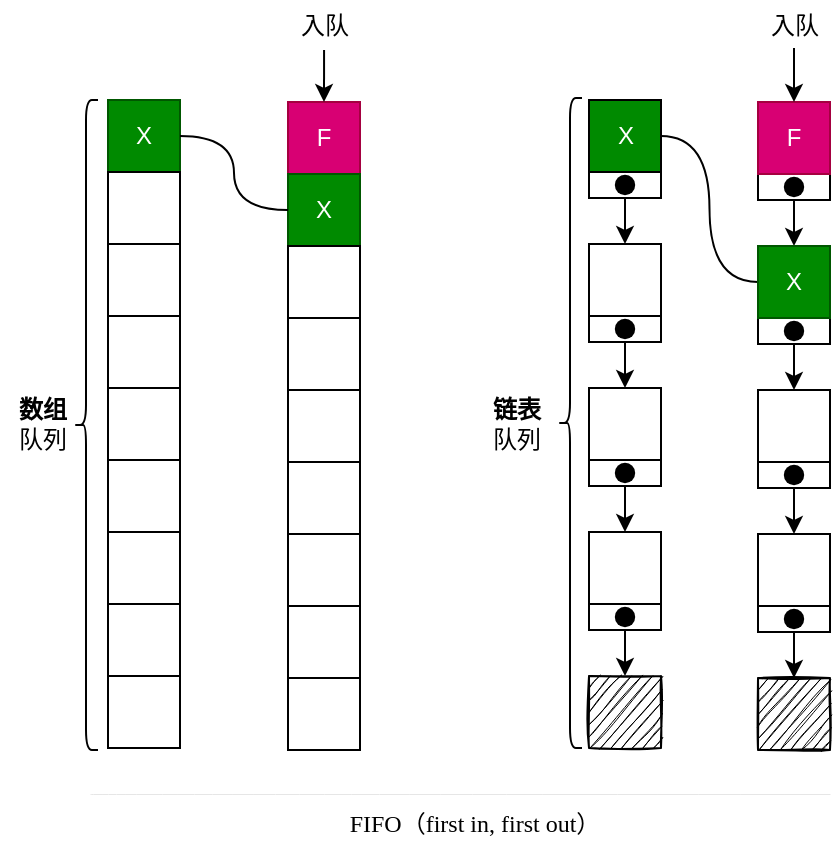 <mxfile version="20.2.3" type="device" pages="6"><diagram id="qOT2HNkKHY7KAXEcqiIJ" name="图3-1"><mxGraphModel dx="949" dy="593" grid="0" gridSize="10" guides="1" tooltips="1" connect="1" arrows="1" fold="1" page="1" pageScale="1" pageWidth="550" pageHeight="1000" math="0" shadow="0"><root><mxCell id="0"/><mxCell id="1" parent="0"/><mxCell id="GZ9xShBJcfLJw-cjtX6A-1" style="edgeStyle=orthogonalEdgeStyle;rounded=0;orthogonalLoop=1;jettySize=auto;html=1;exitX=0.5;exitY=1;exitDx=0;exitDy=0;" edge="1" parent="1" source="FpL8Qu202lDeVDvtNrNP-1" target="FpL8Qu202lDeVDvtNrNP-29"><mxGeometry relative="1" as="geometry"/></mxCell><mxCell id="FpL8Qu202lDeVDvtNrNP-1" value="" style="rounded=0;whiteSpace=wrap;html=1;sketch=0;fontFamily=Comic Sans MS;" vertex="1" parent="1"><mxGeometry x="350.5" y="196" width="36" height="13" as="geometry"/></mxCell><mxCell id="GZ9xShBJcfLJw-cjtX6A-38" style="edgeStyle=orthogonalEdgeStyle;curved=1;rounded=0;orthogonalLoop=1;jettySize=auto;html=1;exitX=1;exitY=0.5;exitDx=0;exitDy=0;entryX=0;entryY=0.5;entryDx=0;entryDy=0;fontFamily=Comic Sans MS;endArrow=none;endFill=0;" edge="1" parent="1" source="FpL8Qu202lDeVDvtNrNP-2" target="GZ9xShBJcfLJw-cjtX6A-27"><mxGeometry relative="1" as="geometry"/></mxCell><mxCell id="FpL8Qu202lDeVDvtNrNP-2" value="X" style="whiteSpace=wrap;html=1;aspect=fixed;fillColor=#008a00;fontColor=#ffffff;strokeColor=#000000;" vertex="1" parent="1"><mxGeometry x="350.5" y="160" width="36" height="36" as="geometry"/></mxCell><mxCell id="FpL8Qu202lDeVDvtNrNP-5" value="" style="ellipse;html=1;shape=startState;fillColor=#000000;strokeColor=none;sketch=0;fontFamily=Comic Sans MS;" vertex="1" parent="1"><mxGeometry x="360" y="194" width="17" height="17" as="geometry"/></mxCell><mxCell id="FpL8Qu202lDeVDvtNrNP-17" value="X" style="whiteSpace=wrap;html=1;aspect=fixed;fillColor=#008a00;fontColor=#ffffff;strokeColor=#005700;" vertex="1" parent="1"><mxGeometry x="110" y="160" width="36" height="36" as="geometry"/></mxCell><mxCell id="FpL8Qu202lDeVDvtNrNP-18" value="" style="whiteSpace=wrap;html=1;aspect=fixed;" vertex="1" parent="1"><mxGeometry x="110" y="196" width="36" height="36" as="geometry"/></mxCell><mxCell id="FpL8Qu202lDeVDvtNrNP-19" value="" style="whiteSpace=wrap;html=1;aspect=fixed;" vertex="1" parent="1"><mxGeometry x="110" y="232" width="36" height="36" as="geometry"/></mxCell><mxCell id="FpL8Qu202lDeVDvtNrNP-20" value="" style="whiteSpace=wrap;html=1;aspect=fixed;" vertex="1" parent="1"><mxGeometry x="110" y="268" width="36" height="36" as="geometry"/></mxCell><mxCell id="FpL8Qu202lDeVDvtNrNP-21" value="" style="whiteSpace=wrap;html=1;aspect=fixed;" vertex="1" parent="1"><mxGeometry x="110" y="304" width="36" height="36" as="geometry"/></mxCell><mxCell id="FpL8Qu202lDeVDvtNrNP-22" value="" style="whiteSpace=wrap;html=1;aspect=fixed;" vertex="1" parent="1"><mxGeometry x="110" y="340" width="36" height="36" as="geometry"/></mxCell><mxCell id="FpL8Qu202lDeVDvtNrNP-23" value="" style="whiteSpace=wrap;html=1;aspect=fixed;" vertex="1" parent="1"><mxGeometry x="110" y="376" width="36" height="36" as="geometry"/></mxCell><mxCell id="FpL8Qu202lDeVDvtNrNP-24" value="" style="whiteSpace=wrap;html=1;aspect=fixed;" vertex="1" parent="1"><mxGeometry x="110" y="412" width="36" height="36" as="geometry"/></mxCell><mxCell id="FpL8Qu202lDeVDvtNrNP-25" value="" style="whiteSpace=wrap;html=1;aspect=fixed;" vertex="1" parent="1"><mxGeometry x="110" y="448" width="36" height="36" as="geometry"/></mxCell><mxCell id="GZ9xShBJcfLJw-cjtX6A-2" style="edgeStyle=orthogonalEdgeStyle;rounded=0;orthogonalLoop=1;jettySize=auto;html=1;exitX=0.5;exitY=1;exitDx=0;exitDy=0;" edge="1" parent="1" source="FpL8Qu202lDeVDvtNrNP-28" target="FpL8Qu202lDeVDvtNrNP-32"><mxGeometry relative="1" as="geometry"/></mxCell><mxCell id="FpL8Qu202lDeVDvtNrNP-28" value="" style="rounded=0;whiteSpace=wrap;html=1;sketch=0;fontFamily=Comic Sans MS;" vertex="1" parent="1"><mxGeometry x="350.5" y="268" width="36" height="13" as="geometry"/></mxCell><mxCell id="FpL8Qu202lDeVDvtNrNP-29" value="" style="whiteSpace=wrap;html=1;aspect=fixed;" vertex="1" parent="1"><mxGeometry x="350.5" y="232" width="36" height="36" as="geometry"/></mxCell><mxCell id="FpL8Qu202lDeVDvtNrNP-30" value="" style="ellipse;html=1;shape=startState;fillColor=#000000;strokeColor=none;sketch=0;fontFamily=Comic Sans MS;" vertex="1" parent="1"><mxGeometry x="360" y="266" width="17" height="17" as="geometry"/></mxCell><mxCell id="GZ9xShBJcfLJw-cjtX6A-3" style="edgeStyle=orthogonalEdgeStyle;rounded=0;orthogonalLoop=1;jettySize=auto;html=1;exitX=0.5;exitY=1;exitDx=0;exitDy=0;" edge="1" parent="1" source="FpL8Qu202lDeVDvtNrNP-31" target="FpL8Qu202lDeVDvtNrNP-35"><mxGeometry relative="1" as="geometry"/></mxCell><mxCell id="FpL8Qu202lDeVDvtNrNP-31" value="" style="rounded=0;whiteSpace=wrap;html=1;sketch=0;fontFamily=Comic Sans MS;" vertex="1" parent="1"><mxGeometry x="350.5" y="340" width="36" height="13" as="geometry"/></mxCell><mxCell id="FpL8Qu202lDeVDvtNrNP-32" value="" style="whiteSpace=wrap;html=1;aspect=fixed;" vertex="1" parent="1"><mxGeometry x="350.5" y="304" width="36" height="36" as="geometry"/></mxCell><mxCell id="FpL8Qu202lDeVDvtNrNP-33" value="" style="ellipse;html=1;shape=startState;fillColor=#000000;strokeColor=none;sketch=0;fontFamily=Comic Sans MS;" vertex="1" parent="1"><mxGeometry x="360" y="338" width="17" height="17" as="geometry"/></mxCell><mxCell id="GZ9xShBJcfLJw-cjtX6A-4" style="edgeStyle=orthogonalEdgeStyle;rounded=0;orthogonalLoop=1;jettySize=auto;html=1;exitX=0.5;exitY=1;exitDx=0;exitDy=0;" edge="1" parent="1" source="FpL8Qu202lDeVDvtNrNP-34" target="uRl0AOPE7dDo513cZoH7-1"><mxGeometry relative="1" as="geometry"/></mxCell><mxCell id="FpL8Qu202lDeVDvtNrNP-34" value="" style="rounded=0;whiteSpace=wrap;html=1;sketch=0;fontFamily=Comic Sans MS;" vertex="1" parent="1"><mxGeometry x="350.5" y="412" width="36" height="13" as="geometry"/></mxCell><mxCell id="FpL8Qu202lDeVDvtNrNP-35" value="" style="whiteSpace=wrap;html=1;aspect=fixed;" vertex="1" parent="1"><mxGeometry x="350.5" y="376" width="36" height="36" as="geometry"/></mxCell><mxCell id="FpL8Qu202lDeVDvtNrNP-36" value="" style="ellipse;html=1;shape=startState;fillColor=#000000;strokeColor=none;sketch=0;fontFamily=Comic Sans MS;" vertex="1" parent="1"><mxGeometry x="360" y="410" width="17" height="17" as="geometry"/></mxCell><mxCell id="uRl0AOPE7dDo513cZoH7-1" value="" style="whiteSpace=wrap;html=1;aspect=fixed;fillColor=#000000;sketch=1;strokeColor=default;" vertex="1" parent="1"><mxGeometry x="350.5" y="448" width="36" height="36" as="geometry"/></mxCell><mxCell id="GZ9xShBJcfLJw-cjtX6A-5" value="" style="shape=curlyBracket;whiteSpace=wrap;html=1;rounded=1;sketch=0;" vertex="1" parent="1"><mxGeometry x="93" y="160" width="12" height="325" as="geometry"/></mxCell><mxCell id="GZ9xShBJcfLJw-cjtX6A-6" value="" style="shape=curlyBracket;whiteSpace=wrap;html=1;rounded=1;sketch=0;" vertex="1" parent="1"><mxGeometry x="335" y="159" width="12" height="325" as="geometry"/></mxCell><mxCell id="GZ9xShBJcfLJw-cjtX6A-7" value="&lt;b&gt;数组&lt;/b&gt;&lt;br&gt;队列" style="text;html=1;align=center;verticalAlign=middle;resizable=0;points=[];autosize=1;strokeColor=none;fillColor=none;" vertex="1" parent="1"><mxGeometry x="56" y="301" width="42" height="41" as="geometry"/></mxCell><mxCell id="GZ9xShBJcfLJw-cjtX6A-8" value="&lt;b&gt;链表&lt;/b&gt;&lt;br&gt;队列" style="text;html=1;align=center;verticalAlign=middle;resizable=0;points=[];autosize=1;strokeColor=none;fillColor=none;" vertex="1" parent="1"><mxGeometry x="293" y="301" width="42" height="41" as="geometry"/></mxCell><mxCell id="GZ9xShBJcfLJw-cjtX6A-9" value="F" style="whiteSpace=wrap;html=1;aspect=fixed;fillColor=#d80073;fontColor=#ffffff;strokeColor=#A50040;" vertex="1" parent="1"><mxGeometry x="200" y="161" width="36" height="36" as="geometry"/></mxCell><mxCell id="GZ9xShBJcfLJw-cjtX6A-10" value="X" style="whiteSpace=wrap;html=1;aspect=fixed;fillColor=#008a00;fontColor=#ffffff;strokeColor=#005700;" vertex="1" parent="1"><mxGeometry x="200" y="197" width="36" height="36" as="geometry"/></mxCell><mxCell id="GZ9xShBJcfLJw-cjtX6A-11" value="" style="whiteSpace=wrap;html=1;aspect=fixed;" vertex="1" parent="1"><mxGeometry x="200" y="233" width="36" height="36" as="geometry"/></mxCell><mxCell id="GZ9xShBJcfLJw-cjtX6A-12" value="" style="whiteSpace=wrap;html=1;aspect=fixed;" vertex="1" parent="1"><mxGeometry x="200" y="269" width="36" height="36" as="geometry"/></mxCell><mxCell id="GZ9xShBJcfLJw-cjtX6A-13" value="" style="whiteSpace=wrap;html=1;aspect=fixed;" vertex="1" parent="1"><mxGeometry x="200" y="305" width="36" height="36" as="geometry"/></mxCell><mxCell id="GZ9xShBJcfLJw-cjtX6A-14" value="" style="whiteSpace=wrap;html=1;aspect=fixed;" vertex="1" parent="1"><mxGeometry x="200" y="341" width="36" height="36" as="geometry"/></mxCell><mxCell id="GZ9xShBJcfLJw-cjtX6A-15" value="" style="whiteSpace=wrap;html=1;aspect=fixed;" vertex="1" parent="1"><mxGeometry x="200" y="377" width="36" height="36" as="geometry"/></mxCell><mxCell id="GZ9xShBJcfLJw-cjtX6A-16" value="" style="whiteSpace=wrap;html=1;aspect=fixed;" vertex="1" parent="1"><mxGeometry x="200" y="413" width="36" height="36" as="geometry"/></mxCell><mxCell id="GZ9xShBJcfLJw-cjtX6A-17" value="" style="whiteSpace=wrap;html=1;aspect=fixed;" vertex="1" parent="1"><mxGeometry x="200" y="449" width="36" height="36" as="geometry"/></mxCell><mxCell id="GZ9xShBJcfLJw-cjtX6A-18" value="&lt;font face=&quot;Comic Sans MS&quot;&gt;FIFO（first in, first out）&lt;/font&gt;" style="text;html=1;align=center;verticalAlign=middle;resizable=0;points=[];autosize=1;strokeColor=none;fillColor=none;" vertex="1" parent="1"><mxGeometry x="209" y="508" width="168" height="27" as="geometry"/></mxCell><mxCell id="GZ9xShBJcfLJw-cjtX6A-20" value="" style="endArrow=none;html=1;rounded=0;fontFamily=Comic Sans MS;exitX=1;exitY=0.5;exitDx=0;exitDy=0;entryX=0;entryY=0.5;entryDx=0;entryDy=0;edgeStyle=orthogonalEdgeStyle;curved=1;" edge="1" parent="1" source="FpL8Qu202lDeVDvtNrNP-17" target="GZ9xShBJcfLJw-cjtX6A-10"><mxGeometry width="50" height="50" relative="1" as="geometry"><mxPoint x="173" y="329" as="sourcePoint"/><mxPoint x="223" y="279" as="targetPoint"/></mxGeometry></mxCell><mxCell id="GZ9xShBJcfLJw-cjtX6A-21" style="edgeStyle=orthogonalEdgeStyle;rounded=0;orthogonalLoop=1;jettySize=auto;html=1;exitX=0.5;exitY=1;exitDx=0;exitDy=0;" edge="1" parent="1" source="GZ9xShBJcfLJw-cjtX6A-22" target="GZ9xShBJcfLJw-cjtX6A-27"><mxGeometry relative="1" as="geometry"/></mxCell><mxCell id="GZ9xShBJcfLJw-cjtX6A-22" value="" style="rounded=0;whiteSpace=wrap;html=1;sketch=0;fontFamily=Comic Sans MS;" vertex="1" parent="1"><mxGeometry x="435" y="197" width="36" height="13" as="geometry"/></mxCell><mxCell id="GZ9xShBJcfLJw-cjtX6A-23" value="F" style="whiteSpace=wrap;html=1;aspect=fixed;fillColor=#d80073;fontColor=#ffffff;strokeColor=#A50040;" vertex="1" parent="1"><mxGeometry x="435" y="161" width="36" height="36" as="geometry"/></mxCell><mxCell id="GZ9xShBJcfLJw-cjtX6A-24" value="" style="ellipse;html=1;shape=startState;fillColor=#000000;strokeColor=none;sketch=0;fontFamily=Comic Sans MS;" vertex="1" parent="1"><mxGeometry x="444.5" y="195" width="17" height="17" as="geometry"/></mxCell><mxCell id="GZ9xShBJcfLJw-cjtX6A-25" style="edgeStyle=orthogonalEdgeStyle;rounded=0;orthogonalLoop=1;jettySize=auto;html=1;exitX=0.5;exitY=1;exitDx=0;exitDy=0;" edge="1" parent="1" source="GZ9xShBJcfLJw-cjtX6A-26" target="GZ9xShBJcfLJw-cjtX6A-31"><mxGeometry relative="1" as="geometry"/></mxCell><mxCell id="GZ9xShBJcfLJw-cjtX6A-26" value="" style="rounded=0;whiteSpace=wrap;html=1;sketch=0;fontFamily=Comic Sans MS;" vertex="1" parent="1"><mxGeometry x="435" y="269" width="36" height="13" as="geometry"/></mxCell><mxCell id="GZ9xShBJcfLJw-cjtX6A-27" value="X" style="whiteSpace=wrap;html=1;aspect=fixed;fillColor=#008a00;fontColor=#ffffff;strokeColor=#005700;" vertex="1" parent="1"><mxGeometry x="435" y="233" width="36" height="36" as="geometry"/></mxCell><mxCell id="GZ9xShBJcfLJw-cjtX6A-28" value="" style="ellipse;html=1;shape=startState;fillColor=#000000;strokeColor=none;sketch=0;fontFamily=Comic Sans MS;" vertex="1" parent="1"><mxGeometry x="444.5" y="267" width="17" height="17" as="geometry"/></mxCell><mxCell id="GZ9xShBJcfLJw-cjtX6A-29" style="edgeStyle=orthogonalEdgeStyle;rounded=0;orthogonalLoop=1;jettySize=auto;html=1;exitX=0.5;exitY=1;exitDx=0;exitDy=0;" edge="1" parent="1" source="GZ9xShBJcfLJw-cjtX6A-30" target="GZ9xShBJcfLJw-cjtX6A-35"><mxGeometry relative="1" as="geometry"/></mxCell><mxCell id="GZ9xShBJcfLJw-cjtX6A-30" value="" style="rounded=0;whiteSpace=wrap;html=1;sketch=0;fontFamily=Comic Sans MS;" vertex="1" parent="1"><mxGeometry x="435" y="341" width="36" height="13" as="geometry"/></mxCell><mxCell id="GZ9xShBJcfLJw-cjtX6A-31" value="" style="whiteSpace=wrap;html=1;aspect=fixed;" vertex="1" parent="1"><mxGeometry x="435" y="305" width="36" height="36" as="geometry"/></mxCell><mxCell id="GZ9xShBJcfLJw-cjtX6A-32" value="" style="ellipse;html=1;shape=startState;fillColor=#000000;strokeColor=none;sketch=0;fontFamily=Comic Sans MS;" vertex="1" parent="1"><mxGeometry x="444.5" y="339" width="17" height="17" as="geometry"/></mxCell><mxCell id="GZ9xShBJcfLJw-cjtX6A-33" style="edgeStyle=orthogonalEdgeStyle;rounded=0;orthogonalLoop=1;jettySize=auto;html=1;exitX=0.5;exitY=1;exitDx=0;exitDy=0;" edge="1" parent="1" source="GZ9xShBJcfLJw-cjtX6A-34" target="GZ9xShBJcfLJw-cjtX6A-37"><mxGeometry relative="1" as="geometry"/></mxCell><mxCell id="GZ9xShBJcfLJw-cjtX6A-34" value="" style="rounded=0;whiteSpace=wrap;html=1;sketch=0;fontFamily=Comic Sans MS;" vertex="1" parent="1"><mxGeometry x="435" y="413" width="36" height="13" as="geometry"/></mxCell><mxCell id="GZ9xShBJcfLJw-cjtX6A-35" value="" style="whiteSpace=wrap;html=1;aspect=fixed;" vertex="1" parent="1"><mxGeometry x="435" y="377" width="36" height="36" as="geometry"/></mxCell><mxCell id="GZ9xShBJcfLJw-cjtX6A-36" value="" style="ellipse;html=1;shape=startState;fillColor=#000000;strokeColor=none;sketch=0;fontFamily=Comic Sans MS;" vertex="1" parent="1"><mxGeometry x="444.5" y="411" width="17" height="17" as="geometry"/></mxCell><mxCell id="GZ9xShBJcfLJw-cjtX6A-37" value="" style="whiteSpace=wrap;html=1;aspect=fixed;fillColor=#000000;sketch=1;strokeColor=default;" vertex="1" parent="1"><mxGeometry x="435" y="449" width="36" height="36" as="geometry"/></mxCell><mxCell id="GZ9xShBJcfLJw-cjtX6A-39" value="入队" style="text;html=1;align=center;verticalAlign=middle;resizable=0;points=[];autosize=1;strokeColor=none;fillColor=none;fontFamily=Comic Sans MS;" vertex="1" parent="1"><mxGeometry x="197" y="110" width="42" height="26" as="geometry"/></mxCell><mxCell id="GZ9xShBJcfLJw-cjtX6A-40" value="入队" style="text;html=1;align=center;verticalAlign=middle;resizable=0;points=[];autosize=1;strokeColor=none;fillColor=none;fontFamily=Comic Sans MS;" vertex="1" parent="1"><mxGeometry x="432" y="110" width="42" height="26" as="geometry"/></mxCell><mxCell id="GZ9xShBJcfLJw-cjtX6A-41" value="" style="endArrow=classic;html=1;rounded=0;fontFamily=Comic Sans MS;curved=1;exitX=0.501;exitY=0.962;exitDx=0;exitDy=0;exitPerimeter=0;entryX=0.5;entryY=0;entryDx=0;entryDy=0;" edge="1" parent="1" source="GZ9xShBJcfLJw-cjtX6A-39" target="GZ9xShBJcfLJw-cjtX6A-9"><mxGeometry width="50" height="50" relative="1" as="geometry"><mxPoint x="290" y="223" as="sourcePoint"/><mxPoint x="340" y="173" as="targetPoint"/></mxGeometry></mxCell><mxCell id="GZ9xShBJcfLJw-cjtX6A-42" value="" style="endArrow=classic;html=1;rounded=0;fontFamily=Comic Sans MS;curved=1;" edge="1" parent="1" target="GZ9xShBJcfLJw-cjtX6A-23"><mxGeometry width="50" height="50" relative="1" as="geometry"><mxPoint x="453" y="134" as="sourcePoint"/><mxPoint x="340" y="173" as="targetPoint"/></mxGeometry></mxCell><mxCell id="GZ9xShBJcfLJw-cjtX6A-43" value="" style="endArrow=none;html=1;rounded=0;fontFamily=Comic Sans MS;curved=1;strokeColor=#E6E6E6;strokeWidth=0.5;" edge="1" parent="1"><mxGeometry width="50" height="50" relative="1" as="geometry"><mxPoint x="101" y="507" as="sourcePoint"/><mxPoint x="471" y="507" as="targetPoint"/></mxGeometry></mxCell></root></mxGraphModel></diagram><diagram id="Rxe-Qqow-APBI7zNEmas" name="图3-2"><mxGraphModel dx="791" dy="494" grid="0" gridSize="10" guides="1" tooltips="1" connect="1" arrows="1" fold="1" page="1" pageScale="1" pageWidth="550" pageHeight="1000" math="0" shadow="0"><root><mxCell id="0"/><mxCell id="1" parent="0"/><mxCell id="DpbvlZnpnV41SmvzLX0s-1" value="1" style="whiteSpace=wrap;html=1;aspect=fixed;fillColor=#008a00;fontColor=#ffffff;strokeColor=#005700;" vertex="1" parent="1"><mxGeometry x="161" y="286" width="36" height="36" as="geometry"/></mxCell><mxCell id="DpbvlZnpnV41SmvzLX0s-2" value="3" style="whiteSpace=wrap;html=1;aspect=fixed;fillColor=#008a00;fontColor=#ffffff;strokeColor=#005700;" vertex="1" parent="1"><mxGeometry x="197" y="286" width="36" height="36" as="geometry"/></mxCell><mxCell id="DpbvlZnpnV41SmvzLX0s-3" value="5" style="whiteSpace=wrap;html=1;aspect=fixed;fillColor=#008a00;fontColor=#ffffff;strokeColor=#005700;" vertex="1" parent="1"><mxGeometry x="233" y="286" width="36" height="36" as="geometry"/></mxCell><mxCell id="DpbvlZnpnV41SmvzLX0s-4" value="11" style="whiteSpace=wrap;html=1;aspect=fixed;fillColor=#008a00;fontColor=#ffffff;strokeColor=#005700;" vertex="1" parent="1"><mxGeometry x="269" y="286" width="36" height="36" as="geometry"/></mxCell><mxCell id="DpbvlZnpnV41SmvzLX0s-5" value="4" style="whiteSpace=wrap;html=1;aspect=fixed;fillColor=#008a00;fontColor=#ffffff;strokeColor=#005700;" vertex="1" parent="1"><mxGeometry x="305" y="286" width="36" height="36" as="geometry"/></mxCell><mxCell id="DpbvlZnpnV41SmvzLX0s-6" value="6" style="whiteSpace=wrap;html=1;aspect=fixed;fillColor=#008a00;fontColor=#ffffff;strokeColor=#005700;" vertex="1" parent="1"><mxGeometry x="341" y="286" width="36" height="36" as="geometry"/></mxCell><mxCell id="DpbvlZnpnV41SmvzLX0s-7" value="7" style="whiteSpace=wrap;html=1;aspect=fixed;fillColor=#008a00;fontColor=#ffffff;strokeColor=#005700;" vertex="1" parent="1"><mxGeometry x="377" y="286" width="36" height="36" as="geometry"/></mxCell><mxCell id="DpbvlZnpnV41SmvzLX0s-8" value="2" style="whiteSpace=wrap;html=1;aspect=fixed;fillColor=#d80073;fontColor=#ffffff;strokeColor=#A50040;" vertex="1" parent="1"><mxGeometry x="413" y="286" width="36" height="36" as="geometry"/></mxCell><mxCell id="DpbvlZnpnV41SmvzLX0s-35" style="edgeStyle=orthogonalEdgeStyle;rounded=0;orthogonalLoop=1;jettySize=auto;html=1;exitX=1;exitY=0.5;exitDx=0;exitDy=0;fontFamily=Comic Sans MS;endArrow=classic;endFill=1;strokeColor=#000000;strokeWidth=1;entryX=0;entryY=0.5;entryDx=0;entryDy=0;" edge="1" parent="1" source="DpbvlZnpnV41SmvzLX0s-10" target="DpbvlZnpnV41SmvzLX0s-40"><mxGeometry relative="1" as="geometry"><mxPoint x="499" y="190" as="targetPoint"/></mxGeometry></mxCell><mxCell id="DpbvlZnpnV41SmvzLX0s-36" value="poll" style="edgeLabel;html=1;align=center;verticalAlign=middle;resizable=0;points=[];fontFamily=Comic Sans MS;" vertex="1" connectable="0" parent="DpbvlZnpnV41SmvzLX0s-35"><mxGeometry x="-0.219" y="1" relative="1" as="geometry"><mxPoint as="offset"/></mxGeometry></mxCell><mxCell id="DpbvlZnpnV41SmvzLX0s-10" value="" style="rounded=1;whiteSpace=wrap;html=1;sketch=0;fontFamily=Comic Sans MS;arcSize=7;" vertex="1" parent="1"><mxGeometry x="161" y="146" width="290" height="88" as="geometry"/></mxCell><mxCell id="DpbvlZnpnV41SmvzLX0s-12" value="DelayX" style="rounded=1;whiteSpace=wrap;html=1;sketch=0;fontFamily=Comic Sans MS;fillColor=#008a00;fontColor=#ffffff;strokeColor=#005700;" vertex="1" parent="1"><mxGeometry x="175" y="171" width="68" height="44" as="geometry"/></mxCell><mxCell id="DpbvlZnpnV41SmvzLX0s-15" value="DelayY" style="rounded=1;whiteSpace=wrap;html=1;sketch=0;fontFamily=Comic Sans MS;fillColor=#008a00;fontColor=#ffffff;strokeColor=#005700;" vertex="1" parent="1"><mxGeometry x="270" y="171" width="68" height="44" as="geometry"/></mxCell><mxCell id="DpbvlZnpnV41SmvzLX0s-17" style="edgeStyle=orthogonalEdgeStyle;curved=1;rounded=0;orthogonalLoop=1;jettySize=auto;html=1;exitX=0.5;exitY=1;exitDx=0;exitDy=0;fontFamily=Comic Sans MS;endArrow=classic;endFill=1;strokeColor=#000000;strokeWidth=1;" edge="1" parent="1" source="DpbvlZnpnV41SmvzLX0s-16" target="DpbvlZnpnV41SmvzLX0s-8"><mxGeometry relative="1" as="geometry"/></mxCell><mxCell id="DpbvlZnpnV41SmvzLX0s-16" value="DelayZ" style="rounded=1;whiteSpace=wrap;html=1;sketch=0;fontFamily=Comic Sans MS;fillColor=#d80073;fontColor=#ffffff;strokeColor=#A50040;" vertex="1" parent="1"><mxGeometry x="365" y="173" width="68" height="44" as="geometry"/></mxCell><mxCell id="DpbvlZnpnV41SmvzLX0s-18" value="1" style="whiteSpace=wrap;html=1;aspect=fixed;fillColor=#008a00;fontColor=#ffffff;strokeColor=#005700;" vertex="1" parent="1"><mxGeometry x="161" y="380" width="36" height="36" as="geometry"/></mxCell><mxCell id="DpbvlZnpnV41SmvzLX0s-19" value="3" style="whiteSpace=wrap;html=1;aspect=fixed;fillColor=#008a00;fontColor=#ffffff;strokeColor=#005700;" vertex="1" parent="1"><mxGeometry x="197" y="380" width="36" height="36" as="geometry"/></mxCell><mxCell id="DpbvlZnpnV41SmvzLX0s-20" value="2" style="whiteSpace=wrap;html=1;aspect=fixed;fillColor=#d80073;fontColor=#ffffff;strokeColor=#A50040;" vertex="1" parent="1"><mxGeometry x="233" y="380" width="36" height="36" as="geometry"/></mxCell><mxCell id="DpbvlZnpnV41SmvzLX0s-21" value="11" style="whiteSpace=wrap;html=1;aspect=fixed;fillColor=#008a00;fontColor=#ffffff;strokeColor=#005700;" vertex="1" parent="1"><mxGeometry x="269" y="380" width="36" height="36" as="geometry"/></mxCell><mxCell id="DpbvlZnpnV41SmvzLX0s-22" value="4" style="whiteSpace=wrap;html=1;aspect=fixed;fillColor=#008a00;fontColor=#ffffff;strokeColor=#005700;" vertex="1" parent="1"><mxGeometry x="305" y="380" width="36" height="36" as="geometry"/></mxCell><mxCell id="DpbvlZnpnV41SmvzLX0s-23" value="5" style="whiteSpace=wrap;html=1;aspect=fixed;fillColor=#008a00;fontColor=#ffffff;strokeColor=#005700;" vertex="1" parent="1"><mxGeometry x="341" y="380" width="36" height="36" as="geometry"/></mxCell><mxCell id="DpbvlZnpnV41SmvzLX0s-24" value="7" style="whiteSpace=wrap;html=1;aspect=fixed;fillColor=#008a00;fontColor=#ffffff;strokeColor=#005700;" vertex="1" parent="1"><mxGeometry x="377" y="380" width="36" height="36" as="geometry"/></mxCell><mxCell id="DpbvlZnpnV41SmvzLX0s-25" value="6" style="whiteSpace=wrap;html=1;aspect=fixed;fillColor=#008a00;fontColor=#ffffff;strokeColor=#005700;" vertex="1" parent="1"><mxGeometry x="413" y="380" width="36" height="36" as="geometry"/></mxCell><mxCell id="DpbvlZnpnV41SmvzLX0s-26" value="" style="shape=flexArrow;endArrow=classic;html=1;rounded=0;fontFamily=Comic Sans MS;strokeColor=#000000;strokeWidth=1;curved=1;" edge="1" parent="1"><mxGeometry width="50" height="50" relative="1" as="geometry"><mxPoint x="322.5" y="335" as="sourcePoint"/><mxPoint x="322.5" y="374" as="targetPoint"/></mxGeometry></mxCell><mxCell id="DpbvlZnpnV41SmvzLX0s-27" value="排序" style="text;html=1;align=center;verticalAlign=middle;resizable=0;points=[];autosize=1;strokeColor=none;fillColor=none;fontFamily=Comic Sans MS;" vertex="1" parent="1"><mxGeometry x="338" y="343" width="42" height="26" as="geometry"/></mxCell><mxCell id="DpbvlZnpnV41SmvzLX0s-32" style="edgeStyle=none;rounded=0;orthogonalLoop=1;jettySize=auto;html=1;exitX=1;exitY=0.5;exitDx=0;exitDy=0;entryX=0;entryY=0.5;entryDx=0;entryDy=0;fontFamily=Comic Sans MS;endArrow=classic;endFill=1;strokeColor=#000000;strokeWidth=1;" edge="1" parent="1" source="DpbvlZnpnV41SmvzLX0s-28" target="DpbvlZnpnV41SmvzLX0s-10"><mxGeometry relative="1" as="geometry"/></mxCell><mxCell id="DpbvlZnpnV41SmvzLX0s-28" value="DelayY" style="rounded=1;whiteSpace=wrap;html=1;sketch=0;fontFamily=Comic Sans MS;" vertex="1" parent="1"><mxGeometry x="11" y="168" width="68" height="44" as="geometry"/></mxCell><mxCell id="DpbvlZnpnV41SmvzLX0s-31" style="rounded=0;orthogonalLoop=1;jettySize=auto;html=1;exitX=1;exitY=0.5;exitDx=0;exitDy=0;entryX=0;entryY=0.5;entryDx=0;entryDy=0;fontFamily=Comic Sans MS;endArrow=classic;endFill=1;strokeColor=#000000;strokeWidth=1;edgeStyle=orthogonalEdgeStyle;" edge="1" parent="1" source="DpbvlZnpnV41SmvzLX0s-29" target="DpbvlZnpnV41SmvzLX0s-10"><mxGeometry relative="1" as="geometry"><Array as="points"><mxPoint x="117" y="127"/><mxPoint x="117" y="190"/></Array></mxGeometry></mxCell><mxCell id="DpbvlZnpnV41SmvzLX0s-29" value="DelayX" style="rounded=1;whiteSpace=wrap;html=1;sketch=0;fontFamily=Comic Sans MS;" vertex="1" parent="1"><mxGeometry x="11" y="105" width="68" height="44" as="geometry"/></mxCell><mxCell id="DpbvlZnpnV41SmvzLX0s-33" style="edgeStyle=orthogonalEdgeStyle;rounded=0;orthogonalLoop=1;jettySize=auto;html=1;exitX=1;exitY=0.5;exitDx=0;exitDy=0;entryX=0;entryY=0.5;entryDx=0;entryDy=0;fontFamily=Comic Sans MS;endArrow=classic;endFill=1;strokeColor=#000000;strokeWidth=1;" edge="1" parent="1" source="DpbvlZnpnV41SmvzLX0s-30" target="DpbvlZnpnV41SmvzLX0s-10"><mxGeometry relative="1" as="geometry"><Array as="points"><mxPoint x="117" y="253"/><mxPoint x="117" y="190"/></Array></mxGeometry></mxCell><mxCell id="DpbvlZnpnV41SmvzLX0s-34" value="push" style="edgeLabel;html=1;align=center;verticalAlign=middle;resizable=0;points=[];fontFamily=Comic Sans MS;" vertex="1" connectable="0" parent="DpbvlZnpnV41SmvzLX0s-33"><mxGeometry x="0.504" y="1" relative="1" as="geometry"><mxPoint x="4" y="1" as="offset"/></mxGeometry></mxCell><mxCell id="DpbvlZnpnV41SmvzLX0s-30" value="DelayZ" style="rounded=1;whiteSpace=wrap;html=1;sketch=0;fontFamily=Comic Sans MS;" vertex="1" parent="1"><mxGeometry x="11" y="231" width="68" height="44" as="geometry"/></mxCell><mxCell id="DpbvlZnpnV41SmvzLX0s-38" value="" style="shape=curlyBracket;whiteSpace=wrap;html=1;rounded=1;flipH=1;sketch=0;fontFamily=Comic Sans MS;" vertex="1" parent="1"><mxGeometry x="455" y="286" width="10" height="129" as="geometry"/></mxCell><mxCell id="DpbvlZnpnV41SmvzLX0s-39" value="排序" style="text;html=1;align=center;verticalAlign=middle;resizable=0;points=[];autosize=1;strokeColor=none;fillColor=none;fontFamily=Comic Sans MS;" vertex="1" parent="1"><mxGeometry x="463" y="337.5" width="42" height="26" as="geometry"/></mxCell><mxCell id="DpbvlZnpnV41SmvzLX0s-40" value="1" style="whiteSpace=wrap;html=1;aspect=fixed;fillColor=#008a00;fontColor=#ffffff;strokeColor=#005700;" vertex="1" parent="1"><mxGeometry x="503" y="172" width="36" height="36" as="geometry"/></mxCell><mxCell id="DpbvlZnpnV41SmvzLX0s-41" value="顺序&lt;br&gt;弹出" style="text;html=1;align=center;verticalAlign=middle;resizable=0;points=[];autosize=1;strokeColor=none;fillColor=none;fontFamily=Comic Sans MS;" vertex="1" parent="1"><mxGeometry x="500" y="208" width="42" height="41" as="geometry"/></mxCell><mxCell id="OoSNQ9JvE7BdC4_B94rF-7" style="rounded=0;orthogonalLoop=1;jettySize=auto;html=1;exitX=0.5;exitY=1;exitDx=0;exitDy=0;entryX=0.5;entryY=0;entryDx=0;entryDy=0;fontFamily=Comic Sans MS;endArrow=classic;endFill=1;strokeColor=#000000;strokeWidth=1;" edge="1" parent="1" source="OoSNQ9JvE7BdC4_B94rF-2" target="OoSNQ9JvE7BdC4_B94rF-3"><mxGeometry relative="1" as="geometry"/></mxCell><mxCell id="OoSNQ9JvE7BdC4_B94rF-8" style="edgeStyle=none;rounded=0;orthogonalLoop=1;jettySize=auto;html=1;exitX=0.5;exitY=1;exitDx=0;exitDy=0;entryX=0.5;entryY=0;entryDx=0;entryDy=0;fontFamily=Comic Sans MS;endArrow=classic;endFill=1;strokeColor=#000000;strokeWidth=1;" edge="1" parent="1" source="OoSNQ9JvE7BdC4_B94rF-2" target="OoSNQ9JvE7BdC4_B94rF-4"><mxGeometry relative="1" as="geometry"/></mxCell><mxCell id="OoSNQ9JvE7BdC4_B94rF-2" value="1" style="ellipse;whiteSpace=wrap;html=1;aspect=fixed;sketch=0;fontFamily=Comic Sans MS;" vertex="1" parent="1"><mxGeometry x="68" y="297.75" width="27" height="27" as="geometry"/></mxCell><mxCell id="OoSNQ9JvE7BdC4_B94rF-9" style="edgeStyle=none;rounded=0;orthogonalLoop=1;jettySize=auto;html=1;exitX=0.5;exitY=1;exitDx=0;exitDy=0;entryX=0.5;entryY=0;entryDx=0;entryDy=0;fontFamily=Comic Sans MS;endArrow=classic;endFill=1;strokeColor=#000000;strokeWidth=1;" edge="1" parent="1" source="OoSNQ9JvE7BdC4_B94rF-3" target="OoSNQ9JvE7BdC4_B94rF-5"><mxGeometry relative="1" as="geometry"/></mxCell><mxCell id="OoSNQ9JvE7BdC4_B94rF-10" style="edgeStyle=none;rounded=0;orthogonalLoop=1;jettySize=auto;html=1;exitX=0.5;exitY=1;exitDx=0;exitDy=0;entryX=0.6;entryY=0.059;entryDx=0;entryDy=0;entryPerimeter=0;fontFamily=Comic Sans MS;endArrow=classic;endFill=1;strokeColor=#000000;strokeWidth=1;" edge="1" parent="1" source="OoSNQ9JvE7BdC4_B94rF-3" target="OoSNQ9JvE7BdC4_B94rF-6"><mxGeometry relative="1" as="geometry"/></mxCell><mxCell id="OoSNQ9JvE7BdC4_B94rF-3" value="3" style="ellipse;whiteSpace=wrap;html=1;aspect=fixed;sketch=0;fontFamily=Comic Sans MS;" vertex="1" parent="1"><mxGeometry x="41" y="337.25" width="27" height="27" as="geometry"/></mxCell><mxCell id="OoSNQ9JvE7BdC4_B94rF-13" style="edgeStyle=none;rounded=0;orthogonalLoop=1;jettySize=auto;html=1;exitX=0.5;exitY=1;exitDx=0;exitDy=0;entryX=0.5;entryY=0;entryDx=0;entryDy=0;fontFamily=Comic Sans MS;endArrow=classic;endFill=1;strokeColor=#000000;strokeWidth=1;" edge="1" parent="1" source="OoSNQ9JvE7BdC4_B94rF-4" target="OoSNQ9JvE7BdC4_B94rF-11"><mxGeometry relative="1" as="geometry"/></mxCell><mxCell id="OoSNQ9JvE7BdC4_B94rF-4" value="5" style="ellipse;whiteSpace=wrap;html=1;aspect=fixed;sketch=0;fontFamily=Comic Sans MS;" vertex="1" parent="1"><mxGeometry x="95" y="337.25" width="27" height="27" as="geometry"/></mxCell><mxCell id="OoSNQ9JvE7BdC4_B94rF-5" value="11" style="ellipse;whiteSpace=wrap;html=1;aspect=fixed;sketch=0;fontFamily=Comic Sans MS;" vertex="1" parent="1"><mxGeometry x="14" y="376.25" width="27" height="27" as="geometry"/></mxCell><mxCell id="OoSNQ9JvE7BdC4_B94rF-6" value="4" style="ellipse;whiteSpace=wrap;html=1;aspect=fixed;sketch=0;fontFamily=Comic Sans MS;" vertex="1" parent="1"><mxGeometry x="68" y="376.25" width="27" height="27" as="geometry"/></mxCell><mxCell id="OoSNQ9JvE7BdC4_B94rF-11" value="" style="ellipse;whiteSpace=wrap;html=1;aspect=fixed;sketch=1;fontFamily=Comic Sans MS;fillColor=#000000;fontColor=#ffffff;strokeColor=#000000;" vertex="1" parent="1"><mxGeometry x="120" y="376.25" width="27" height="27" as="geometry"/></mxCell><mxCell id="OoSNQ9JvE7BdC4_B94rF-14" value="" style="rounded=1;whiteSpace=wrap;html=1;sketch=0;fontFamily=Comic Sans MS;strokeColor=#000000;fillColor=none;arcSize=3;" vertex="1" parent="1"><mxGeometry x="11" y="286" width="144" height="131" as="geometry"/></mxCell><mxCell id="OoSNQ9JvE7BdC4_B94rF-15" value="&lt;font style=&quot;font-size: 10px;&quot;&gt;二叉堆&lt;/font&gt;" style="text;html=1;align=center;verticalAlign=middle;resizable=0;points=[];autosize=1;strokeColor=none;fillColor=none;fontFamily=Comic Sans MS;" vertex="1" parent="1"><mxGeometry x="8" y="284" width="48" height="26" as="geometry"/></mxCell></root></mxGraphModel></diagram><diagram id="4kBgRjzPK6qfsKD9esrf" name="图3-3"><mxGraphModel dx="1186" dy="741" grid="0" gridSize="10" guides="1" tooltips="1" connect="1" arrows="1" fold="1" page="1" pageScale="1" pageWidth="550" pageHeight="1600" math="0" shadow="0"><root><mxCell id="0"/><mxCell id="1" parent="0"/><mxCell id="IUz9bVwRixeekh64Ijw8-16" value="" style="rounded=1;whiteSpace=wrap;html=1;sketch=1;fontFamily=Comic Sans MS;fontSize=14;fillColor=#000000;" vertex="1" parent="1"><mxGeometry x="472" y="405" width="54" height="52" as="geometry"/></mxCell><mxCell id="BVd8-FvUpkrSK3PnEXF8-10" style="edgeStyle=none;rounded=0;orthogonalLoop=1;jettySize=auto;html=1;exitX=0.5;exitY=1;exitDx=0;exitDy=0;entryX=0.5;entryY=0;entryDx=0;entryDy=0;fontFamily=Comic Sans MS;fontSize=14;endArrow=classic;endFill=1;strokeColor=#000000;strokeWidth=1;" edge="1" parent="1" source="BVd8-FvUpkrSK3PnEXF8-1" target="BVd8-FvUpkrSK3PnEXF8-2"><mxGeometry relative="1" as="geometry"/></mxCell><mxCell id="BVd8-FvUpkrSK3PnEXF8-11" style="edgeStyle=none;rounded=0;orthogonalLoop=1;jettySize=auto;html=1;exitX=0.5;exitY=1;exitDx=0;exitDy=0;entryX=0.5;entryY=0;entryDx=0;entryDy=0;fontFamily=Comic Sans MS;fontSize=14;endArrow=classic;endFill=1;strokeColor=#000000;strokeWidth=1;" edge="1" parent="1" source="BVd8-FvUpkrSK3PnEXF8-1" target="BVd8-FvUpkrSK3PnEXF8-3"><mxGeometry relative="1" as="geometry"/></mxCell><mxCell id="BVd8-FvUpkrSK3PnEXF8-1" value="queue[0]&lt;br&gt;&lt;b&gt;&lt;font style=&quot;font-size: 14px;&quot;&gt;1&lt;/font&gt;&lt;/b&gt;" style="ellipse;whiteSpace=wrap;html=1;aspect=fixed;sketch=0;fontFamily=Comic Sans MS;fontSize=10;strokeColor=#005700;fillColor=#008a00;fontColor=#ffffff;" vertex="1" parent="1"><mxGeometry x="285" y="108" width="52" height="52" as="geometry"/></mxCell><mxCell id="BVd8-FvUpkrSK3PnEXF8-12" style="edgeStyle=none;rounded=0;orthogonalLoop=1;jettySize=auto;html=1;exitX=0.5;exitY=1;exitDx=0;exitDy=0;entryX=0.5;entryY=0;entryDx=0;entryDy=0;fontFamily=Comic Sans MS;fontSize=14;endArrow=classic;endFill=1;strokeColor=#000000;strokeWidth=1;" edge="1" parent="1" source="BVd8-FvUpkrSK3PnEXF8-2" target="BVd8-FvUpkrSK3PnEXF8-5"><mxGeometry relative="1" as="geometry"/></mxCell><mxCell id="BVd8-FvUpkrSK3PnEXF8-13" style="edgeStyle=none;rounded=0;orthogonalLoop=1;jettySize=auto;html=1;exitX=0.5;exitY=1;exitDx=0;exitDy=0;entryX=0.5;entryY=0;entryDx=0;entryDy=0;fontFamily=Comic Sans MS;fontSize=14;endArrow=classic;endFill=1;strokeColor=#000000;strokeWidth=1;" edge="1" parent="1" source="BVd8-FvUpkrSK3PnEXF8-2" target="BVd8-FvUpkrSK3PnEXF8-6"><mxGeometry relative="1" as="geometry"/></mxCell><mxCell id="BVd8-FvUpkrSK3PnEXF8-2" value="queue[1]&lt;br&gt;&lt;span style=&quot;font-size: 14px;&quot;&gt;&lt;b&gt;3&lt;/b&gt;&lt;/span&gt;" style="ellipse;whiteSpace=wrap;html=1;aspect=fixed;sketch=0;fontFamily=Comic Sans MS;fontSize=10;strokeColor=#005700;fillColor=#008a00;fontColor=#ffffff;" vertex="1" parent="1"><mxGeometry x="161" y="205" width="52" height="52" as="geometry"/></mxCell><mxCell id="BVd8-FvUpkrSK3PnEXF8-14" style="edgeStyle=none;rounded=0;orthogonalLoop=1;jettySize=auto;html=1;exitX=0.5;exitY=1;exitDx=0;exitDy=0;entryX=0.5;entryY=0;entryDx=0;entryDy=0;fontFamily=Comic Sans MS;fontSize=14;endArrow=classic;endFill=1;strokeColor=#000000;strokeWidth=1;" edge="1" parent="1" source="BVd8-FvUpkrSK3PnEXF8-3" target="BVd8-FvUpkrSK3PnEXF8-8"><mxGeometry relative="1" as="geometry"/></mxCell><mxCell id="BVd8-FvUpkrSK3PnEXF8-15" style="edgeStyle=none;rounded=0;orthogonalLoop=1;jettySize=auto;html=1;exitX=0.5;exitY=1;exitDx=0;exitDy=0;fontFamily=Comic Sans MS;fontSize=14;endArrow=classic;endFill=1;strokeColor=#000000;strokeWidth=1;entryX=0.5;entryY=0;entryDx=0;entryDy=0;" edge="1" parent="1" source="BVd8-FvUpkrSK3PnEXF8-3" target="BVd8-FvUpkrSK3PnEXF8-9"><mxGeometry relative="1" as="geometry"/></mxCell><mxCell id="BVd8-FvUpkrSK3PnEXF8-3" value="queue[2]&lt;br&gt;&lt;span style=&quot;font-size: 14px;&quot;&gt;&lt;b&gt;5&lt;/b&gt;&lt;/span&gt;" style="ellipse;whiteSpace=wrap;html=1;aspect=fixed;sketch=0;fontFamily=Comic Sans MS;fontSize=10;strokeColor=#005700;fillColor=#008a00;fontColor=#ffffff;" vertex="1" parent="1"><mxGeometry x="415" y="208" width="52" height="52" as="geometry"/></mxCell><mxCell id="BVd8-FvUpkrSK3PnEXF8-5" value="queue[3]&lt;br&gt;&lt;span style=&quot;font-size: 14px;&quot;&gt;&lt;b&gt;11&lt;/b&gt;&lt;/span&gt;" style="ellipse;whiteSpace=wrap;html=1;aspect=fixed;sketch=0;fontFamily=Comic Sans MS;fontSize=10;strokeColor=#005700;fillColor=#008a00;fontColor=#ffffff;" vertex="1" parent="1"><mxGeometry x="94" y="298" width="52" height="52" as="geometry"/></mxCell><mxCell id="BVd8-FvUpkrSK3PnEXF8-6" value="queue[4]&lt;br&gt;&lt;span style=&quot;font-size: 14px;&quot;&gt;&lt;b&gt;4&lt;/b&gt;&lt;/span&gt;" style="ellipse;whiteSpace=wrap;html=1;aspect=fixed;sketch=0;fontFamily=Comic Sans MS;fontSize=10;strokeColor=#005700;fillColor=#008a00;fontColor=#ffffff;" vertex="1" parent="1"><mxGeometry x="226" y="298" width="52" height="52" as="geometry"/></mxCell><mxCell id="BVd8-FvUpkrSK3PnEXF8-8" value="queue[5]&lt;br&gt;&lt;span style=&quot;font-size: 14px;&quot;&gt;&lt;b&gt;6&lt;/b&gt;&lt;/span&gt;" style="ellipse;whiteSpace=wrap;html=1;aspect=fixed;sketch=0;fontFamily=Comic Sans MS;fontSize=10;strokeColor=#005700;fillColor=#008a00;fontColor=#ffffff;" vertex="1" parent="1"><mxGeometry x="344" y="301" width="52" height="52" as="geometry"/></mxCell><mxCell id="BVd8-FvUpkrSK3PnEXF8-9" value="queue[6]&lt;br&gt;&lt;span style=&quot;font-size: 14px;&quot;&gt;&lt;b&gt;7&lt;/b&gt;&lt;/span&gt;" style="ellipse;whiteSpace=wrap;html=1;aspect=fixed;sketch=0;fontFamily=Comic Sans MS;fontSize=10;strokeColor=#005700;fillColor=#008a00;fontColor=#ffffff;" vertex="1" parent="1"><mxGeometry x="483" y="301" width="52" height="52" as="geometry"/></mxCell><mxCell id="IUz9bVwRixeekh64Ijw8-9" value="1" style="rounded=1;whiteSpace=wrap;html=1;sketch=0;fontFamily=Comic Sans MS;fontSize=14;strokeColor=#005700;fillColor=#008a00;fontColor=#ffffff;" vertex="1" parent="1"><mxGeometry x="94" y="405" width="54" height="52" as="geometry"/></mxCell><mxCell id="IUz9bVwRixeekh64Ijw8-10" value="3" style="rounded=1;whiteSpace=wrap;html=1;sketch=0;fontFamily=Comic Sans MS;fontSize=14;strokeColor=#005700;fillColor=#008a00;fontColor=#ffffff;" vertex="1" parent="1"><mxGeometry x="148" y="405" width="54" height="52" as="geometry"/></mxCell><mxCell id="IUz9bVwRixeekh64Ijw8-11" value="5" style="rounded=1;whiteSpace=wrap;html=1;sketch=0;fontFamily=Comic Sans MS;fontSize=14;strokeColor=#005700;fillColor=#008a00;fontColor=#ffffff;" vertex="1" parent="1"><mxGeometry x="202" y="405" width="54" height="52" as="geometry"/></mxCell><mxCell id="IUz9bVwRixeekh64Ijw8-12" value="11" style="rounded=1;whiteSpace=wrap;html=1;sketch=0;fontFamily=Comic Sans MS;fontSize=14;strokeColor=#005700;fillColor=#008a00;fontColor=#ffffff;" vertex="1" parent="1"><mxGeometry x="256" y="405" width="54" height="52" as="geometry"/></mxCell><mxCell id="IUz9bVwRixeekh64Ijw8-13" value="4" style="rounded=1;whiteSpace=wrap;html=1;sketch=0;fontFamily=Comic Sans MS;fontSize=14;strokeColor=#005700;fillColor=#008a00;fontColor=#ffffff;" vertex="1" parent="1"><mxGeometry x="310" y="405" width="54" height="52" as="geometry"/></mxCell><mxCell id="IUz9bVwRixeekh64Ijw8-14" value="6" style="rounded=1;whiteSpace=wrap;html=1;sketch=0;fontFamily=Comic Sans MS;fontSize=14;strokeColor=#005700;fillColor=#008a00;fontColor=#ffffff;" vertex="1" parent="1"><mxGeometry x="364" y="405" width="54" height="52" as="geometry"/></mxCell><mxCell id="IUz9bVwRixeekh64Ijw8-15" value="7" style="rounded=1;whiteSpace=wrap;html=1;sketch=0;fontFamily=Comic Sans MS;fontSize=14;strokeColor=#005700;fillColor=#008a00;fontColor=#ffffff;" vertex="1" parent="1"><mxGeometry x="418" y="405" width="54" height="52" as="geometry"/></mxCell><mxCell id="IUz9bVwRixeekh64Ijw8-18" value="" style="shape=curlyBracket;whiteSpace=wrap;html=1;rounded=1;sketch=0;fontFamily=Comic Sans MS;fontSize=14;strokeColor=#000000;fillColor=#000000;" vertex="1" parent="1"><mxGeometry x="72" y="104" width="17" height="249" as="geometry"/></mxCell><mxCell id="IUz9bVwRixeekh64Ijw8-19" value="二叉堆" style="text;html=1;align=center;verticalAlign=middle;resizable=0;points=[];autosize=1;strokeColor=none;fillColor=none;fontSize=14;fontFamily=Comic Sans MS;" vertex="1" parent="1"><mxGeometry x="17" y="214" width="60" height="29" as="geometry"/></mxCell><mxCell id="IUz9bVwRixeekh64Ijw8-20" value="优先队列" style="text;html=1;align=center;verticalAlign=middle;resizable=0;points=[];autosize=1;strokeColor=none;fillColor=none;fontSize=14;fontFamily=Comic Sans MS;" vertex="1" parent="1"><mxGeometry x="3" y="416.5" width="74" height="29" as="geometry"/></mxCell></root></mxGraphModel></diagram><diagram id="YuTHYcQd1zdskKOS9Is3" name="图3-4"><mxGraphModel dx="1186" dy="741" grid="0" gridSize="10" guides="1" tooltips="1" connect="1" arrows="1" fold="1" page="0" pageScale="1" pageWidth="550" pageHeight="1600" math="0" shadow="0"><root><mxCell id="0"/><mxCell id="1" parent="0"/><mxCell id="jGLcdw2XTufTkACLKH4C-1" value="Queue&lt;E&gt;" style="swimlane;fontStyle=1;align=center;verticalAlign=top;childLayout=stackLayout;horizontal=1;startSize=26;horizontalStack=0;resizeParent=1;resizeParentMax=0;resizeLast=0;collapsible=1;marginBottom=0;sketch=0;fontFamily=Comic Sans MS;fontSize=14;strokeColor=#005700;fillColor=#008a00;fontColor=#ffffff;" vertex="1" parent="1"><mxGeometry x="86" y="173" width="160" height="139" as="geometry"/></mxCell><mxCell id="jGLcdw2XTufTkACLKH4C-2" value=" " style="text;strokeColor=none;fillColor=none;align=left;verticalAlign=top;spacingLeft=4;spacingRight=4;overflow=hidden;rotatable=0;points=[[0,0.5],[1,0.5]];portConstraint=eastwest;sketch=0;fontFamily=Comic Sans MS;fontSize=14;" vertex="1" parent="jGLcdw2XTufTkACLKH4C-1"><mxGeometry y="26" width="160" height="26" as="geometry"/></mxCell><mxCell id="jGLcdw2XTufTkACLKH4C-3" value="" style="line;strokeWidth=1;fillColor=none;align=left;verticalAlign=middle;spacingTop=-1;spacingLeft=3;spacingRight=3;rotatable=0;labelPosition=right;points=[];portConstraint=eastwest;sketch=0;fontFamily=Comic Sans MS;fontSize=14;" vertex="1" parent="jGLcdw2XTufTkACLKH4C-1"><mxGeometry y="52" width="160" height="8" as="geometry"/></mxCell><mxCell id="jGLcdw2XTufTkACLKH4C-4" value="~ add(E e)&#10;~ offer(E e)&#10;~ poll()&#10;~ peek()" style="text;strokeColor=none;fillColor=none;align=left;verticalAlign=top;spacingLeft=4;spacingRight=4;overflow=hidden;rotatable=0;points=[[0,0.5],[1,0.5]];portConstraint=eastwest;sketch=0;fontFamily=Comic Sans MS;fontSize=14;" vertex="1" parent="jGLcdw2XTufTkACLKH4C-1"><mxGeometry y="60" width="160" height="79" as="geometry"/></mxCell><mxCell id="jGLcdw2XTufTkACLKH4C-9" value="继承" style="edgeStyle=none;rounded=0;orthogonalLoop=1;jettySize=auto;html=1;exitX=0.5;exitY=0;exitDx=0;exitDy=0;fontFamily=Comic Sans MS;fontSize=14;endArrow=block;endFill=0;strokeColor=#000000;strokeWidth=1;" edge="1" parent="1" source="jGLcdw2XTufTkACLKH4C-5" target="jGLcdw2XTufTkACLKH4C-4"><mxGeometry relative="1" as="geometry"/></mxCell><mxCell id="jGLcdw2XTufTkACLKH4C-5" value="Deque&lt;E&gt; " style="swimlane;fontStyle=1;align=center;verticalAlign=top;childLayout=stackLayout;horizontal=1;startSize=26;horizontalStack=0;resizeParent=1;resizeParentMax=0;resizeLast=0;collapsible=1;marginBottom=0;sketch=0;fontFamily=Comic Sans MS;fontSize=14;strokeColor=#000000;fillColor=#FFFFFF;" vertex="1" parent="1"><mxGeometry x="86" y="364" width="160" height="109" as="geometry"/></mxCell><mxCell id="jGLcdw2XTufTkACLKH4C-6" value=" " style="text;strokeColor=none;fillColor=none;align=left;verticalAlign=top;spacingLeft=4;spacingRight=4;overflow=hidden;rotatable=0;points=[[0,0.5],[1,0.5]];portConstraint=eastwest;sketch=0;fontFamily=Comic Sans MS;fontSize=14;" vertex="1" parent="jGLcdw2XTufTkACLKH4C-5"><mxGeometry y="26" width="160" height="26" as="geometry"/></mxCell><mxCell id="jGLcdw2XTufTkACLKH4C-7" value="" style="line;strokeWidth=1;fillColor=none;align=left;verticalAlign=middle;spacingTop=-1;spacingLeft=3;spacingRight=3;rotatable=0;labelPosition=right;points=[];portConstraint=eastwest;sketch=0;fontFamily=Comic Sans MS;fontSize=14;" vertex="1" parent="jGLcdw2XTufTkACLKH4C-5"><mxGeometry y="52" width="160" height="8" as="geometry"/></mxCell><mxCell id="jGLcdw2XTufTkACLKH4C-8" value="~ addFirst(E e)&#10;~ addLast(E e)" style="text;strokeColor=none;fillColor=none;align=left;verticalAlign=top;spacingLeft=4;spacingRight=4;overflow=hidden;rotatable=0;points=[[0,0.5],[1,0.5]];portConstraint=eastwest;sketch=0;fontFamily=Comic Sans MS;fontSize=14;" vertex="1" parent="jGLcdw2XTufTkACLKH4C-5"><mxGeometry y="60" width="160" height="49" as="geometry"/></mxCell><mxCell id="jGLcdw2XTufTkACLKH4C-14" style="edgeStyle=none;rounded=0;orthogonalLoop=1;jettySize=auto;html=1;exitX=0.5;exitY=0;exitDx=0;exitDy=0;fontFamily=Comic Sans MS;fontSize=14;endArrow=block;endFill=0;strokeColor=#000000;strokeWidth=1;" edge="1" parent="1" source="jGLcdw2XTufTkACLKH4C-10" target="jGLcdw2XTufTkACLKH4C-8"><mxGeometry relative="1" as="geometry"/></mxCell><mxCell id="jGLcdw2XTufTkACLKH4C-15" value="继承" style="edgeLabel;html=1;align=center;verticalAlign=middle;resizable=0;points=[];fontSize=14;fontFamily=Comic Sans MS;" vertex="1" connectable="0" parent="jGLcdw2XTufTkACLKH4C-14"><mxGeometry x="-0.222" y="1" relative="1" as="geometry"><mxPoint as="offset"/></mxGeometry></mxCell><mxCell id="jGLcdw2XTufTkACLKH4C-10" value="BlockingQueue&lt;E&gt; " style="swimlane;fontStyle=1;align=center;verticalAlign=top;childLayout=stackLayout;horizontal=1;startSize=26;horizontalStack=0;resizeParent=1;resizeParentMax=0;resizeLast=0;collapsible=1;marginBottom=0;sketch=0;fontFamily=Comic Sans MS;fontSize=14;strokeColor=#005700;fillColor=#008a00;fontColor=#ffffff;" vertex="1" parent="1"><mxGeometry x="86" y="521" width="160" height="109" as="geometry"/></mxCell><mxCell id="jGLcdw2XTufTkACLKH4C-11" value=" " style="text;strokeColor=none;fillColor=none;align=left;verticalAlign=top;spacingLeft=4;spacingRight=4;overflow=hidden;rotatable=0;points=[[0,0.5],[1,0.5]];portConstraint=eastwest;sketch=0;fontFamily=Comic Sans MS;fontSize=14;" vertex="1" parent="jGLcdw2XTufTkACLKH4C-10"><mxGeometry y="26" width="160" height="26" as="geometry"/></mxCell><mxCell id="jGLcdw2XTufTkACLKH4C-12" value="" style="line;strokeWidth=1;fillColor=none;align=left;verticalAlign=middle;spacingTop=-1;spacingLeft=3;spacingRight=3;rotatable=0;labelPosition=right;points=[];portConstraint=eastwest;sketch=0;fontFamily=Comic Sans MS;fontSize=14;" vertex="1" parent="jGLcdw2XTufTkACLKH4C-10"><mxGeometry y="52" width="160" height="8" as="geometry"/></mxCell><mxCell id="jGLcdw2XTufTkACLKH4C-13" value="~ add(E e)&#10;~ offer(E e)" style="text;strokeColor=none;fillColor=none;align=left;verticalAlign=top;spacingLeft=4;spacingRight=4;overflow=hidden;rotatable=0;points=[[0,0.5],[1,0.5]];portConstraint=eastwest;sketch=0;fontFamily=Comic Sans MS;fontSize=14;" vertex="1" parent="jGLcdw2XTufTkACLKH4C-10"><mxGeometry y="60" width="160" height="49" as="geometry"/></mxCell><mxCell id="jGLcdw2XTufTkACLKH4C-16" value="" style="shape=curlyBracket;whiteSpace=wrap;html=1;rounded=1;sketch=0;fontFamily=Comic Sans MS;fontSize=14;strokeColor=#000000;fillColor=#FFFFFF;" vertex="1" parent="1"><mxGeometry x="66" y="173" width="13" height="139" as="geometry"/></mxCell><mxCell id="jGLcdw2XTufTkACLKH4C-17" value="单端&lt;br&gt;队列" style="text;html=1;align=center;verticalAlign=middle;resizable=0;points=[];autosize=1;strokeColor=none;fillColor=none;fontSize=14;fontFamily=Comic Sans MS;" vertex="1" parent="1"><mxGeometry x="26" y="219.5" width="46" height="46" as="geometry"/></mxCell><mxCell id="jGLcdw2XTufTkACLKH4C-18" value="" style="shape=curlyBracket;whiteSpace=wrap;html=1;rounded=1;sketch=0;fontFamily=Comic Sans MS;fontSize=14;strokeColor=#000000;fillColor=#FFFFFF;" vertex="1" parent="1"><mxGeometry x="66" y="364" width="13" height="111" as="geometry"/></mxCell><mxCell id="jGLcdw2XTufTkACLKH4C-19" value="双端&lt;br&gt;队列" style="text;html=1;align=center;verticalAlign=middle;resizable=0;points=[];autosize=1;strokeColor=none;fillColor=none;fontSize=14;fontFamily=Comic Sans MS;" vertex="1" parent="1"><mxGeometry x="26" y="399" width="46" height="46" as="geometry"/></mxCell><mxCell id="jGLcdw2XTufTkACLKH4C-20" value="" style="shape=curlyBracket;whiteSpace=wrap;html=1;rounded=1;sketch=0;fontFamily=Comic Sans MS;fontSize=14;strokeColor=#000000;fillColor=#FFFFFF;" vertex="1" parent="1"><mxGeometry x="66" y="519" width="13" height="111" as="geometry"/></mxCell><mxCell id="jGLcdw2XTufTkACLKH4C-21" value="阻塞&lt;br&gt;队列" style="text;html=1;align=center;verticalAlign=middle;resizable=0;points=[];autosize=1;strokeColor=none;fillColor=none;fontSize=14;fontFamily=Comic Sans MS;" vertex="1" parent="1"><mxGeometry x="26" y="554" width="46" height="46" as="geometry"/></mxCell><mxCell id="jGLcdw2XTufTkACLKH4C-22" value="PriorityQueue&lt;E&gt;" style="swimlane;fontStyle=1;align=center;verticalAlign=top;childLayout=stackLayout;horizontal=1;startSize=26;horizontalStack=0;resizeParent=1;resizeParentMax=0;resizeLast=0;collapsible=1;marginBottom=0;sketch=0;fontFamily=Comic Sans MS;fontSize=14;strokeColor=#006EAF;fillColor=#1ba1e2;fontColor=#ffffff;" vertex="1" parent="1"><mxGeometry x="303" y="175" width="281" height="139" as="geometry"/></mxCell><mxCell id="jGLcdw2XTufTkACLKH4C-23" value="- DEFAULT_INITIAL_CAPACITY：int" style="text;strokeColor=none;fillColor=none;align=left;verticalAlign=top;spacingLeft=4;spacingRight=4;overflow=hidden;rotatable=0;points=[[0,0.5],[1,0.5]];portConstraint=eastwest;sketch=0;fontFamily=Comic Sans MS;fontSize=14;" vertex="1" parent="jGLcdw2XTufTkACLKH4C-22"><mxGeometry y="26" width="281" height="26" as="geometry"/></mxCell><mxCell id="jGLcdw2XTufTkACLKH4C-24" value="" style="line;strokeWidth=1;fillColor=none;align=left;verticalAlign=middle;spacingTop=-1;spacingLeft=3;spacingRight=3;rotatable=0;labelPosition=right;points=[];portConstraint=eastwest;sketch=0;fontFamily=Comic Sans MS;fontSize=14;" vertex="1" parent="jGLcdw2XTufTkACLKH4C-22"><mxGeometry y="52" width="281" height="8" as="geometry"/></mxCell><mxCell id="jGLcdw2XTufTkACLKH4C-25" value="~ add(E e)&#10;~ offer(E e)&#10;~ poll()&#10;~ peek()" style="text;strokeColor=none;fillColor=none;align=left;verticalAlign=top;spacingLeft=4;spacingRight=4;overflow=hidden;rotatable=0;points=[[0,0.5],[1,0.5]];portConstraint=eastwest;sketch=0;fontFamily=Comic Sans MS;fontSize=14;" vertex="1" parent="jGLcdw2XTufTkACLKH4C-22"><mxGeometry y="60" width="281" height="79" as="geometry"/></mxCell><mxCell id="jGLcdw2XTufTkACLKH4C-26" style="edgeStyle=none;rounded=0;orthogonalLoop=1;jettySize=auto;html=1;exitX=0;exitY=0.5;exitDx=0;exitDy=0;entryX=1;entryY=0.5;entryDx=0;entryDy=0;fontFamily=Comic Sans MS;fontSize=14;endArrow=block;endFill=0;strokeColor=#000000;strokeWidth=1;dashed=1;" edge="1" parent="1" source="jGLcdw2XTufTkACLKH4C-25" target="jGLcdw2XTufTkACLKH4C-4"><mxGeometry relative="1" as="geometry"/></mxCell><mxCell id="jGLcdw2XTufTkACLKH4C-27" value="实现" style="edgeLabel;html=1;align=center;verticalAlign=middle;resizable=0;points=[];fontSize=14;fontFamily=Comic Sans MS;" vertex="1" connectable="0" parent="jGLcdw2XTufTkACLKH4C-26"><mxGeometry x="-0.159" y="1" relative="1" as="geometry"><mxPoint as="offset"/></mxGeometry></mxCell><mxCell id="jGLcdw2XTufTkACLKH4C-28" value="DelayQueue&lt;E extends Delayed&gt;" style="swimlane;fontStyle=1;align=center;verticalAlign=top;childLayout=stackLayout;horizontal=1;startSize=26;horizontalStack=0;resizeParent=1;resizeParentMax=0;resizeLast=0;collapsible=1;marginBottom=0;sketch=0;fontFamily=Comic Sans MS;fontSize=14;strokeColor=#006EAF;fillColor=#1ba1e2;fontColor=#ffffff;" vertex="1" parent="1"><mxGeometry x="307" y="521" width="281" height="159" as="geometry"/></mxCell><mxCell id="jGLcdw2XTufTkACLKH4C-29" value="- lock：ReentrantLock&#10;- q：PriorityQueue&lt;E&gt;" style="text;strokeColor=none;fillColor=none;align=left;verticalAlign=top;spacingLeft=4;spacingRight=4;overflow=hidden;rotatable=0;points=[[0,0.5],[1,0.5]];portConstraint=eastwest;sketch=0;fontFamily=Comic Sans MS;fontSize=14;" vertex="1" parent="jGLcdw2XTufTkACLKH4C-28"><mxGeometry y="26" width="281" height="46" as="geometry"/></mxCell><mxCell id="jGLcdw2XTufTkACLKH4C-30" value="" style="line;strokeWidth=1;fillColor=none;align=left;verticalAlign=middle;spacingTop=-1;spacingLeft=3;spacingRight=3;rotatable=0;labelPosition=right;points=[];portConstraint=eastwest;sketch=0;fontFamily=Comic Sans MS;fontSize=14;" vertex="1" parent="jGLcdw2XTufTkACLKH4C-28"><mxGeometry y="72" width="281" height="8" as="geometry"/></mxCell><mxCell id="jGLcdw2XTufTkACLKH4C-31" value="~ add(E e)&#10;~ offer(E e)&#10;~ poll()&#10;~ peek()" style="text;strokeColor=none;fillColor=none;align=left;verticalAlign=top;spacingLeft=4;spacingRight=4;overflow=hidden;rotatable=0;points=[[0,0.5],[1,0.5]];portConstraint=eastwest;sketch=0;fontFamily=Comic Sans MS;fontSize=14;" vertex="1" parent="jGLcdw2XTufTkACLKH4C-28"><mxGeometry y="80" width="281" height="79" as="geometry"/></mxCell><mxCell id="jGLcdw2XTufTkACLKH4C-32" style="edgeStyle=none;rounded=0;orthogonalLoop=1;jettySize=auto;html=1;exitX=0;exitY=0.5;exitDx=0;exitDy=0;entryX=1;entryY=0.5;entryDx=0;entryDy=0;dashed=1;fontFamily=Comic Sans MS;fontSize=14;endArrow=block;endFill=0;strokeColor=#000000;strokeWidth=1;" edge="1" parent="1" source="jGLcdw2XTufTkACLKH4C-31" target="jGLcdw2XTufTkACLKH4C-13"><mxGeometry relative="1" as="geometry"/></mxCell><mxCell id="jGLcdw2XTufTkACLKH4C-33" value="实现" style="edgeLabel;html=1;align=center;verticalAlign=middle;resizable=0;points=[];fontSize=14;fontFamily=Comic Sans MS;" vertex="1" connectable="0" parent="jGLcdw2XTufTkACLKH4C-32"><mxGeometry x="-0.122" relative="1" as="geometry"><mxPoint as="offset"/></mxGeometry></mxCell><mxCell id="jGLcdw2XTufTkACLKH4C-34" value="Delayed" style="swimlane;fontStyle=1;align=center;verticalAlign=top;childLayout=stackLayout;horizontal=1;startSize=26;horizontalStack=0;resizeParent=1;resizeParentMax=0;resizeLast=0;collapsible=1;marginBottom=0;sketch=0;fontFamily=Comic Sans MS;fontSize=14;strokeColor=#A50040;fillColor=#d80073;fontColor=#ffffff;" vertex="1" parent="1"><mxGeometry x="303" y="364" width="160" height="109" as="geometry"/></mxCell><mxCell id="jGLcdw2XTufTkACLKH4C-35" value=" " style="text;strokeColor=none;fillColor=none;align=left;verticalAlign=top;spacingLeft=4;spacingRight=4;overflow=hidden;rotatable=0;points=[[0,0.5],[1,0.5]];portConstraint=eastwest;sketch=0;fontFamily=Comic Sans MS;fontSize=14;" vertex="1" parent="jGLcdw2XTufTkACLKH4C-34"><mxGeometry y="26" width="160" height="26" as="geometry"/></mxCell><mxCell id="jGLcdw2XTufTkACLKH4C-36" value="" style="line;strokeWidth=1;fillColor=none;align=left;verticalAlign=middle;spacingTop=-1;spacingLeft=3;spacingRight=3;rotatable=0;labelPosition=right;points=[];portConstraint=eastwest;sketch=0;fontFamily=Comic Sans MS;fontSize=14;" vertex="1" parent="jGLcdw2XTufTkACLKH4C-34"><mxGeometry y="52" width="160" height="8" as="geometry"/></mxCell><mxCell id="jGLcdw2XTufTkACLKH4C-37" value="~ getDelay(TimeUnit unit)" style="text;strokeColor=none;fillColor=none;align=left;verticalAlign=top;spacingLeft=4;spacingRight=4;overflow=hidden;rotatable=0;points=[[0,0.5],[1,0.5]];portConstraint=eastwest;sketch=0;fontFamily=Comic Sans MS;fontSize=14;" vertex="1" parent="jGLcdw2XTufTkACLKH4C-34"><mxGeometry y="60" width="160" height="49" as="geometry"/></mxCell><mxCell id="jGLcdw2XTufTkACLKH4C-38" style="edgeStyle=orthogonalEdgeStyle;rounded=0;orthogonalLoop=1;jettySize=auto;html=1;exitX=1;exitY=0.5;exitDx=0;exitDy=0;entryX=1;entryY=0.5;entryDx=0;entryDy=0;dashed=1;fontFamily=Comic Sans MS;fontSize=14;endArrow=open;endFill=0;strokeColor=#000000;strokeWidth=1;" edge="1" parent="1" source="jGLcdw2XTufTkACLKH4C-29" target="jGLcdw2XTufTkACLKH4C-25"><mxGeometry relative="1" as="geometry"/></mxCell><mxCell id="jGLcdw2XTufTkACLKH4C-39" value="依赖" style="edgeLabel;html=1;align=center;verticalAlign=middle;resizable=0;points=[];fontSize=14;fontFamily=Comic Sans MS;" vertex="1" connectable="0" parent="jGLcdw2XTufTkACLKH4C-38"><mxGeometry x="0.376" y="-1" relative="1" as="geometry"><mxPoint y="104" as="offset"/></mxGeometry></mxCell><mxCell id="jGLcdw2XTufTkACLKH4C-40" style="edgeStyle=orthogonalEdgeStyle;rounded=0;orthogonalLoop=1;jettySize=auto;html=1;exitX=1;exitY=0.5;exitDx=0;exitDy=0;entryX=1;entryY=0.5;entryDx=0;entryDy=0;dashed=1;fontFamily=Comic Sans MS;fontSize=14;endArrow=open;endFill=0;strokeColor=#000000;strokeWidth=1;" edge="1" parent="1" source="jGLcdw2XTufTkACLKH4C-29" target="jGLcdw2XTufTkACLKH4C-35"><mxGeometry relative="1" as="geometry"/></mxCell><mxCell id="jGLcdw2XTufTkACLKH4C-41" value="&lt;pre style=&quot;background-color: rgb(255, 255, 255); font-size: 9pt;&quot;&gt;&lt;font face=&quot;Comic Sans MS&quot;&gt;Comparable&amp;lt;Delayed&amp;gt;&lt;/font&gt;&lt;/pre&gt;" style="text;html=1;align=center;verticalAlign=middle;resizable=0;points=[];autosize=1;strokeColor=none;fillColor=none;fontSize=14;fontFamily=Comic Sans MS;" vertex="1" parent="1"><mxGeometry x="315" y="460" width="136" height="51" as="geometry"/></mxCell></root></mxGraphModel></diagram><diagram id="atFffiB35ZEl3qlqIf53" name="图3-5"><mxGraphModel dx="1186" dy="741" grid="0" gridSize="10" guides="1" tooltips="1" connect="1" arrows="1" fold="1" page="0" pageScale="1" pageWidth="550" pageHeight="1600" math="0" shadow="0"><root><mxCell id="0"/><mxCell id="1" parent="0"/><mxCell id="RQYhgLeJMm138y5LIGeS-159" value="" style="rounded=1;whiteSpace=wrap;html=1;sketch=0;fontFamily=Comic Sans MS;fontSize=15;arcSize=2;" vertex="1" parent="1"><mxGeometry x="5" y="516" width="513" height="376" as="geometry"/></mxCell><mxCell id="RQYhgLeJMm138y5LIGeS-211" style="edgeStyle=orthogonalEdgeStyle;curved=1;rounded=0;orthogonalLoop=1;jettySize=auto;html=1;exitX=0;exitY=0.5;exitDx=0;exitDy=0;entryX=1;entryY=0.5;entryDx=0;entryDy=0;fontFamily=Comic Sans MS;fontSize=15;endArrow=open;endFill=0;strokeColor=#000000;strokeWidth=1;" edge="1" parent="1" source="RQYhgLeJMm138y5LIGeS-156" target="RQYhgLeJMm138y5LIGeS-159"><mxGeometry relative="1" as="geometry"/></mxCell><mxCell id="RQYhgLeJMm138y5LIGeS-156" value="" style="rounded=1;whiteSpace=wrap;html=1;sketch=0;fontFamily=Comic Sans MS;fontSize=15;arcSize=2;" vertex="1" parent="1"><mxGeometry x="582.5" y="516" width="513" height="376" as="geometry"/></mxCell><mxCell id="RQYhgLeJMm138y5LIGeS-200" style="edgeStyle=none;rounded=0;orthogonalLoop=1;jettySize=auto;html=1;exitX=0.5;exitY=1;exitDx=0;exitDy=0;entryX=0.5;entryY=0;entryDx=0;entryDy=0;fontFamily=Comic Sans MS;fontSize=15;endArrow=open;endFill=0;strokeColor=#000000;strokeWidth=1;" edge="1" parent="1" source="RQYhgLeJMm138y5LIGeS-154" target="RQYhgLeJMm138y5LIGeS-156"><mxGeometry relative="1" as="geometry"/></mxCell><mxCell id="RQYhgLeJMm138y5LIGeS-154" value="" style="rounded=1;whiteSpace=wrap;html=1;sketch=0;fontFamily=Comic Sans MS;fontSize=15;arcSize=2;" vertex="1" parent="1"><mxGeometry x="582" y="65" width="513" height="376" as="geometry"/></mxCell><mxCell id="RQYhgLeJMm138y5LIGeS-201" style="edgeStyle=none;rounded=0;orthogonalLoop=1;jettySize=auto;html=1;exitX=1;exitY=0.5;exitDx=0;exitDy=0;entryX=0;entryY=0.5;entryDx=0;entryDy=0;fontFamily=Comic Sans MS;fontSize=15;endArrow=open;endFill=0;strokeColor=#000000;strokeWidth=1;" edge="1" parent="1" source="RQYhgLeJMm138y5LIGeS-152" target="RQYhgLeJMm138y5LIGeS-154"><mxGeometry relative="1" as="geometry"/></mxCell><mxCell id="RQYhgLeJMm138y5LIGeS-152" value="" style="rounded=1;whiteSpace=wrap;html=1;sketch=0;fontFamily=Comic Sans MS;fontSize=15;arcSize=2;" vertex="1" parent="1"><mxGeometry x="5" y="65" width="477" height="376" as="geometry"/></mxCell><mxCell id="RQYhgLeJMm138y5LIGeS-14" style="rounded=0;orthogonalLoop=1;jettySize=auto;html=1;exitX=0.5;exitY=1;exitDx=0;exitDy=0;fontFamily=Comic Sans MS;fontSize=15;endArrow=open;endFill=0;strokeColor=#000000;strokeWidth=1;" edge="1" parent="1" source="RQYhgLeJMm138y5LIGeS-1" target="RQYhgLeJMm138y5LIGeS-2"><mxGeometry relative="1" as="geometry"/></mxCell><mxCell id="RQYhgLeJMm138y5LIGeS-15" style="edgeStyle=none;rounded=0;orthogonalLoop=1;jettySize=auto;html=1;exitX=0.5;exitY=1;exitDx=0;exitDy=0;entryX=0.5;entryY=0;entryDx=0;entryDy=0;fontFamily=Comic Sans MS;fontSize=15;endArrow=open;endFill=0;strokeColor=#000000;strokeWidth=1;" edge="1" parent="1" source="RQYhgLeJMm138y5LIGeS-1" target="RQYhgLeJMm138y5LIGeS-6"><mxGeometry relative="1" as="geometry"/></mxCell><mxCell id="RQYhgLeJMm138y5LIGeS-1" value="&lt;font style=&quot;font-size: 15px;&quot;&gt;&lt;b&gt;1&lt;/b&gt;&lt;/font&gt;" style="ellipse;whiteSpace=wrap;html=1;aspect=fixed;sketch=0;fontFamily=Comic Sans MS;fontSize=14;strokeColor=#005700;fillColor=#008a00;fontColor=#ffffff;" vertex="1" parent="1"><mxGeometry x="247" y="84" width="33" height="33" as="geometry"/></mxCell><mxCell id="RQYhgLeJMm138y5LIGeS-16" style="edgeStyle=none;rounded=0;orthogonalLoop=1;jettySize=auto;html=1;exitX=0.5;exitY=1;exitDx=0;exitDy=0;entryX=0.5;entryY=0;entryDx=0;entryDy=0;fontFamily=Comic Sans MS;fontSize=15;endArrow=open;endFill=0;strokeColor=#000000;strokeWidth=1;" edge="1" parent="1" source="RQYhgLeJMm138y5LIGeS-2" target="RQYhgLeJMm138y5LIGeS-4"><mxGeometry relative="1" as="geometry"/></mxCell><mxCell id="RQYhgLeJMm138y5LIGeS-17" style="edgeStyle=none;rounded=0;orthogonalLoop=1;jettySize=auto;html=1;exitX=0.5;exitY=1;exitDx=0;exitDy=0;entryX=0.5;entryY=0;entryDx=0;entryDy=0;fontFamily=Comic Sans MS;fontSize=15;endArrow=open;endFill=0;strokeColor=#000000;strokeWidth=1;" edge="1" parent="1" source="RQYhgLeJMm138y5LIGeS-2" target="RQYhgLeJMm138y5LIGeS-5"><mxGeometry relative="1" as="geometry"/></mxCell><mxCell id="RQYhgLeJMm138y5LIGeS-2" value="&lt;span style=&quot;font-size: 15px;&quot;&gt;&lt;b&gt;3&lt;/b&gt;&lt;/span&gt;" style="ellipse;whiteSpace=wrap;html=1;aspect=fixed;sketch=0;fontFamily=Comic Sans MS;fontSize=14;strokeColor=#005700;fillColor=#008a00;fontColor=#ffffff;" vertex="1" parent="1"><mxGeometry x="120.5" y="168" width="33" height="33" as="geometry"/></mxCell><mxCell id="RQYhgLeJMm138y5LIGeS-20" style="edgeStyle=none;rounded=0;orthogonalLoop=1;jettySize=auto;html=1;exitX=0.5;exitY=1;exitDx=0;exitDy=0;entryX=0.5;entryY=0;entryDx=0;entryDy=0;fontFamily=Comic Sans MS;fontSize=15;endArrow=open;endFill=0;strokeColor=#000000;strokeWidth=1;" edge="1" parent="1" source="RQYhgLeJMm138y5LIGeS-4" target="RQYhgLeJMm138y5LIGeS-9"><mxGeometry relative="1" as="geometry"/></mxCell><mxCell id="RQYhgLeJMm138y5LIGeS-21" style="edgeStyle=none;rounded=0;orthogonalLoop=1;jettySize=auto;html=1;exitX=0.5;exitY=1;exitDx=0;exitDy=0;entryX=0.5;entryY=0;entryDx=0;entryDy=0;fontFamily=Comic Sans MS;fontSize=15;endArrow=open;endFill=0;strokeColor=#000000;strokeWidth=1;" edge="1" parent="1" source="RQYhgLeJMm138y5LIGeS-4" target="RQYhgLeJMm138y5LIGeS-10"><mxGeometry relative="1" as="geometry"/></mxCell><mxCell id="RQYhgLeJMm138y5LIGeS-4" value="&lt;font style=&quot;font-size: 15px;&quot;&gt;&lt;b&gt;11&lt;/b&gt;&lt;/font&gt;" style="ellipse;whiteSpace=wrap;html=1;aspect=fixed;sketch=0;fontFamily=Comic Sans MS;fontSize=14;strokeColor=#005700;fillColor=#008a00;fontColor=#ffffff;" vertex="1" parent="1"><mxGeometry x="58.5" y="249" width="33" height="33" as="geometry"/></mxCell><mxCell id="RQYhgLeJMm138y5LIGeS-22" style="edgeStyle=none;rounded=0;orthogonalLoop=1;jettySize=auto;html=1;exitX=0.5;exitY=1;exitDx=0;exitDy=0;entryX=0.5;entryY=0;entryDx=0;entryDy=0;fontFamily=Comic Sans MS;fontSize=15;endArrow=open;endFill=0;strokeColor=#000000;strokeWidth=1;" edge="1" parent="1" source="RQYhgLeJMm138y5LIGeS-5" target="RQYhgLeJMm138y5LIGeS-11"><mxGeometry relative="1" as="geometry"/></mxCell><mxCell id="RQYhgLeJMm138y5LIGeS-23" style="edgeStyle=none;rounded=0;orthogonalLoop=1;jettySize=auto;html=1;exitX=0.5;exitY=1;exitDx=0;exitDy=0;entryX=0.5;entryY=0;entryDx=0;entryDy=0;fontFamily=Comic Sans MS;fontSize=15;endArrow=open;endFill=0;strokeColor=#000000;strokeWidth=1;" edge="1" parent="1" source="RQYhgLeJMm138y5LIGeS-5" target="RQYhgLeJMm138y5LIGeS-12"><mxGeometry relative="1" as="geometry"/></mxCell><mxCell id="RQYhgLeJMm138y5LIGeS-5" value="&lt;font style=&quot;font-size: 15px;&quot;&gt;&lt;b&gt;4&lt;/b&gt;&lt;/font&gt;" style="ellipse;whiteSpace=wrap;html=1;aspect=fixed;sketch=0;fontFamily=Comic Sans MS;fontSize=14;strokeColor=#005700;fillColor=#008a00;fontColor=#ffffff;" vertex="1" parent="1"><mxGeometry x="175.5" y="249" width="33" height="33" as="geometry"/></mxCell><mxCell id="RQYhgLeJMm138y5LIGeS-18" style="edgeStyle=none;rounded=0;orthogonalLoop=1;jettySize=auto;html=1;exitX=0.5;exitY=1;exitDx=0;exitDy=0;entryX=0.5;entryY=0;entryDx=0;entryDy=0;fontFamily=Comic Sans MS;fontSize=15;endArrow=open;endFill=0;strokeColor=#000000;strokeWidth=1;" edge="1" parent="1" source="RQYhgLeJMm138y5LIGeS-6" target="RQYhgLeJMm138y5LIGeS-7"><mxGeometry relative="1" as="geometry"/></mxCell><mxCell id="RQYhgLeJMm138y5LIGeS-19" style="edgeStyle=none;rounded=0;orthogonalLoop=1;jettySize=auto;html=1;exitX=0.5;exitY=1;exitDx=0;exitDy=0;entryX=0.5;entryY=0;entryDx=0;entryDy=0;fontFamily=Comic Sans MS;fontSize=15;endArrow=open;endFill=0;strokeColor=#000000;strokeWidth=1;" edge="1" parent="1" source="RQYhgLeJMm138y5LIGeS-6" target="RQYhgLeJMm138y5LIGeS-8"><mxGeometry relative="1" as="geometry"/></mxCell><mxCell id="RQYhgLeJMm138y5LIGeS-6" value="&lt;span style=&quot;font-size: 15px;&quot;&gt;&lt;b&gt;5&lt;/b&gt;&lt;/span&gt;" style="ellipse;whiteSpace=wrap;html=1;aspect=fixed;sketch=0;fontFamily=Comic Sans MS;fontSize=14;strokeColor=#005700;fillColor=#008a00;fontColor=#ffffff;" vertex="1" parent="1"><mxGeometry x="376" y="168" width="33" height="33" as="geometry"/></mxCell><mxCell id="RQYhgLeJMm138y5LIGeS-24" style="edgeStyle=none;rounded=0;orthogonalLoop=1;jettySize=auto;html=1;exitX=0.5;exitY=1;exitDx=0;exitDy=0;entryX=0.5;entryY=0;entryDx=0;entryDy=0;fontFamily=Comic Sans MS;fontSize=15;endArrow=open;endFill=0;strokeColor=#000000;strokeWidth=1;" edge="1" parent="1" source="RQYhgLeJMm138y5LIGeS-7" target="RQYhgLeJMm138y5LIGeS-13"><mxGeometry relative="1" as="geometry"/></mxCell><mxCell id="RQYhgLeJMm138y5LIGeS-7" value="&lt;font style=&quot;font-size: 15px;&quot;&gt;&lt;b&gt;6&lt;/b&gt;&lt;/font&gt;" style="ellipse;whiteSpace=wrap;html=1;aspect=fixed;sketch=0;fontFamily=Comic Sans MS;fontSize=14;strokeColor=#005700;fillColor=#008a00;fontColor=#ffffff;" vertex="1" parent="1"><mxGeometry x="323" y="249" width="33" height="33" as="geometry"/></mxCell><mxCell id="RQYhgLeJMm138y5LIGeS-8" value="&lt;font style=&quot;font-size: 15px;&quot;&gt;&lt;b&gt;7&lt;/b&gt;&lt;/font&gt;" style="ellipse;whiteSpace=wrap;html=1;aspect=fixed;sketch=0;fontFamily=Comic Sans MS;fontSize=14;strokeColor=#005700;fillColor=#008a00;fontColor=#ffffff;" vertex="1" parent="1"><mxGeometry x="436" y="249" width="33" height="33" as="geometry"/></mxCell><mxCell id="RQYhgLeJMm138y5LIGeS-9" value="&lt;font style=&quot;font-size: 15px;&quot;&gt;&lt;b&gt;12&lt;/b&gt;&lt;/font&gt;" style="ellipse;whiteSpace=wrap;html=1;aspect=fixed;sketch=0;fontFamily=Comic Sans MS;fontSize=14;strokeColor=#005700;fillColor=#008a00;fontColor=#ffffff;" vertex="1" parent="1"><mxGeometry x="15" y="328" width="33" height="33" as="geometry"/></mxCell><mxCell id="RQYhgLeJMm138y5LIGeS-10" value="&lt;font style=&quot;font-size: 15px;&quot;&gt;&lt;b&gt;15&lt;/b&gt;&lt;/font&gt;" style="ellipse;whiteSpace=wrap;html=1;aspect=fixed;sketch=0;fontFamily=Comic Sans MS;fontSize=14;strokeColor=#005700;fillColor=#008a00;fontColor=#ffffff;" vertex="1" parent="1"><mxGeometry x="92" y="328" width="33" height="33" as="geometry"/></mxCell><mxCell id="RQYhgLeJMm138y5LIGeS-11" value="&lt;font style=&quot;font-size: 15px;&quot;&gt;&lt;b&gt;10&lt;/b&gt;&lt;/font&gt;" style="ellipse;whiteSpace=wrap;html=1;aspect=fixed;sketch=0;fontFamily=Comic Sans MS;fontSize=14;strokeColor=#005700;fillColor=#008a00;fontColor=#ffffff;" vertex="1" parent="1"><mxGeometry x="147" y="328" width="33" height="33" as="geometry"/></mxCell><mxCell id="RQYhgLeJMm138y5LIGeS-12" value="&lt;font style=&quot;font-size: 15px;&quot;&gt;&lt;b&gt;9&lt;/b&gt;&lt;/font&gt;" style="ellipse;whiteSpace=wrap;html=1;aspect=fixed;sketch=0;fontFamily=Comic Sans MS;fontSize=14;strokeColor=#005700;fillColor=#008a00;fontColor=#ffffff;" vertex="1" parent="1"><mxGeometry x="213" y="328" width="33" height="33" as="geometry"/></mxCell><mxCell id="RQYhgLeJMm138y5LIGeS-13" value="&lt;font style=&quot;font-size: 15px;&quot;&gt;&lt;b&gt;8&lt;/b&gt;&lt;/font&gt;" style="ellipse;whiteSpace=wrap;html=1;aspect=fixed;sketch=0;fontFamily=Comic Sans MS;fontSize=14;strokeColor=#005700;fillColor=#008a00;fontColor=#ffffff;" vertex="1" parent="1"><mxGeometry x="290" y="328" width="33" height="33" as="geometry"/></mxCell><mxCell id="RQYhgLeJMm138y5LIGeS-25" value="1" style="rounded=1;whiteSpace=wrap;html=1;sketch=0;fontFamily=Comic Sans MS;fontSize=15;strokeColor=#000000;fillColor=#FFFFFF;" vertex="1" parent="1"><mxGeometry x="12.5" y="394" width="38" height="35" as="geometry"/></mxCell><mxCell id="RQYhgLeJMm138y5LIGeS-26" value="3" style="rounded=1;whiteSpace=wrap;html=1;sketch=0;fontFamily=Comic Sans MS;fontSize=15;strokeColor=#000000;fillColor=#FFFFFF;" vertex="1" parent="1"><mxGeometry x="50.5" y="394" width="38" height="35" as="geometry"/></mxCell><mxCell id="RQYhgLeJMm138y5LIGeS-27" value="5" style="rounded=1;whiteSpace=wrap;html=1;sketch=0;fontFamily=Comic Sans MS;fontSize=15;strokeColor=#000000;fillColor=#FFFFFF;" vertex="1" parent="1"><mxGeometry x="88.5" y="394" width="38" height="35" as="geometry"/></mxCell><mxCell id="RQYhgLeJMm138y5LIGeS-28" value="11" style="rounded=1;whiteSpace=wrap;html=1;sketch=0;fontFamily=Comic Sans MS;fontSize=15;strokeColor=#000000;fillColor=#FFFFFF;" vertex="1" parent="1"><mxGeometry x="126.5" y="394" width="38" height="35" as="geometry"/></mxCell><mxCell id="RQYhgLeJMm138y5LIGeS-29" value="4" style="rounded=1;whiteSpace=wrap;html=1;sketch=0;fontFamily=Comic Sans MS;fontSize=15;strokeColor=#000000;fillColor=#FFFFFF;" vertex="1" parent="1"><mxGeometry x="164.5" y="394" width="38" height="35" as="geometry"/></mxCell><mxCell id="RQYhgLeJMm138y5LIGeS-30" value="6" style="rounded=1;whiteSpace=wrap;html=1;sketch=0;fontFamily=Comic Sans MS;fontSize=15;strokeColor=#000000;fillColor=#FFFFFF;" vertex="1" parent="1"><mxGeometry x="202.5" y="394" width="38" height="35" as="geometry"/></mxCell><mxCell id="RQYhgLeJMm138y5LIGeS-31" value="7" style="rounded=1;whiteSpace=wrap;html=1;sketch=0;fontFamily=Comic Sans MS;fontSize=15;strokeColor=#000000;fillColor=#FFFFFF;" vertex="1" parent="1"><mxGeometry x="240.5" y="394" width="38" height="35" as="geometry"/></mxCell><mxCell id="RQYhgLeJMm138y5LIGeS-32" value="12" style="rounded=1;whiteSpace=wrap;html=1;sketch=0;fontFamily=Comic Sans MS;fontSize=15;strokeColor=#000000;fillColor=#FFFFFF;" vertex="1" parent="1"><mxGeometry x="278.5" y="394" width="38" height="35" as="geometry"/></mxCell><mxCell id="RQYhgLeJMm138y5LIGeS-33" value="15" style="rounded=1;whiteSpace=wrap;html=1;sketch=0;fontFamily=Comic Sans MS;fontSize=15;strokeColor=#000000;fillColor=#FFFFFF;" vertex="1" parent="1"><mxGeometry x="316.5" y="394" width="38" height="35" as="geometry"/></mxCell><mxCell id="RQYhgLeJMm138y5LIGeS-34" value="10" style="rounded=1;whiteSpace=wrap;html=1;sketch=0;fontFamily=Comic Sans MS;fontSize=15;strokeColor=#000000;fillColor=#FFFFFF;" vertex="1" parent="1"><mxGeometry x="354.5" y="394" width="38" height="35" as="geometry"/></mxCell><mxCell id="RQYhgLeJMm138y5LIGeS-35" value="9" style="rounded=1;whiteSpace=wrap;html=1;sketch=0;fontFamily=Comic Sans MS;fontSize=15;strokeColor=#000000;fillColor=#FFFFFF;" vertex="1" parent="1"><mxGeometry x="392.5" y="394" width="38" height="35" as="geometry"/></mxCell><mxCell id="RQYhgLeJMm138y5LIGeS-36" value="8" style="rounded=1;whiteSpace=wrap;html=1;sketch=0;fontFamily=Comic Sans MS;fontSize=15;strokeColor=#000000;fillColor=#FFFFFF;" vertex="1" parent="1"><mxGeometry x="430.5" y="394" width="38" height="35" as="geometry"/></mxCell><mxCell id="RQYhgLeJMm138y5LIGeS-37" style="rounded=0;orthogonalLoop=1;jettySize=auto;html=1;exitX=0.5;exitY=1;exitDx=0;exitDy=0;fontFamily=Comic Sans MS;fontSize=15;endArrow=open;endFill=0;strokeColor=#000000;strokeWidth=1;" edge="1" parent="1" source="RQYhgLeJMm138y5LIGeS-39" target="RQYhgLeJMm138y5LIGeS-42"><mxGeometry relative="1" as="geometry"/></mxCell><mxCell id="RQYhgLeJMm138y5LIGeS-38" style="edgeStyle=none;rounded=0;orthogonalLoop=1;jettySize=auto;html=1;exitX=0.5;exitY=1;exitDx=0;exitDy=0;entryX=0.5;entryY=0;entryDx=0;entryDy=0;fontFamily=Comic Sans MS;fontSize=15;endArrow=open;endFill=0;strokeColor=#000000;strokeWidth=1;" edge="1" parent="1" source="RQYhgLeJMm138y5LIGeS-39" target="RQYhgLeJMm138y5LIGeS-51"><mxGeometry relative="1" as="geometry"/></mxCell><mxCell id="RQYhgLeJMm138y5LIGeS-39" value="&lt;font style=&quot;font-size: 15px;&quot;&gt;&lt;b&gt;1&lt;/b&gt;&lt;/font&gt;" style="ellipse;whiteSpace=wrap;html=1;aspect=fixed;sketch=0;fontFamily=Comic Sans MS;fontSize=14;strokeColor=#005700;fillColor=#008a00;fontColor=#ffffff;" vertex="1" parent="1"><mxGeometry x="826.5" y="84" width="33" height="33" as="geometry"/></mxCell><mxCell id="RQYhgLeJMm138y5LIGeS-40" style="edgeStyle=none;rounded=0;orthogonalLoop=1;jettySize=auto;html=1;exitX=0.5;exitY=1;exitDx=0;exitDy=0;entryX=0.5;entryY=0;entryDx=0;entryDy=0;fontFamily=Comic Sans MS;fontSize=15;endArrow=open;endFill=0;strokeColor=#000000;strokeWidth=1;" edge="1" parent="1" source="RQYhgLeJMm138y5LIGeS-42" target="RQYhgLeJMm138y5LIGeS-45"><mxGeometry relative="1" as="geometry"/></mxCell><mxCell id="RQYhgLeJMm138y5LIGeS-41" style="edgeStyle=none;rounded=0;orthogonalLoop=1;jettySize=auto;html=1;exitX=0.5;exitY=1;exitDx=0;exitDy=0;entryX=0.5;entryY=0;entryDx=0;entryDy=0;fontFamily=Comic Sans MS;fontSize=15;endArrow=open;endFill=0;strokeColor=#000000;strokeWidth=1;" edge="1" parent="1" source="RQYhgLeJMm138y5LIGeS-42" target="RQYhgLeJMm138y5LIGeS-48"><mxGeometry relative="1" as="geometry"/></mxCell><mxCell id="RQYhgLeJMm138y5LIGeS-42" value="&lt;span style=&quot;font-size: 15px;&quot;&gt;&lt;b&gt;3&lt;/b&gt;&lt;/span&gt;" style="ellipse;whiteSpace=wrap;html=1;aspect=fixed;sketch=0;fontFamily=Comic Sans MS;fontSize=14;strokeColor=#005700;fillColor=#008a00;fontColor=#ffffff;" vertex="1" parent="1"><mxGeometry x="700" y="168" width="33" height="33" as="geometry"/></mxCell><mxCell id="RQYhgLeJMm138y5LIGeS-43" style="edgeStyle=none;rounded=0;orthogonalLoop=1;jettySize=auto;html=1;exitX=0.5;exitY=1;exitDx=0;exitDy=0;entryX=0.5;entryY=0;entryDx=0;entryDy=0;fontFamily=Comic Sans MS;fontSize=15;endArrow=open;endFill=0;strokeColor=#000000;strokeWidth=1;" edge="1" parent="1" source="RQYhgLeJMm138y5LIGeS-45" target="RQYhgLeJMm138y5LIGeS-55"><mxGeometry relative="1" as="geometry"/></mxCell><mxCell id="RQYhgLeJMm138y5LIGeS-44" style="edgeStyle=none;rounded=0;orthogonalLoop=1;jettySize=auto;html=1;exitX=0.5;exitY=1;exitDx=0;exitDy=0;entryX=0.5;entryY=0;entryDx=0;entryDy=0;fontFamily=Comic Sans MS;fontSize=15;endArrow=open;endFill=0;strokeColor=#000000;strokeWidth=1;" edge="1" parent="1" source="RQYhgLeJMm138y5LIGeS-45" target="RQYhgLeJMm138y5LIGeS-56"><mxGeometry relative="1" as="geometry"/></mxCell><mxCell id="RQYhgLeJMm138y5LIGeS-45" value="&lt;font style=&quot;font-size: 15px;&quot;&gt;&lt;b&gt;11&lt;/b&gt;&lt;/font&gt;" style="ellipse;whiteSpace=wrap;html=1;aspect=fixed;sketch=0;fontFamily=Comic Sans MS;fontSize=14;strokeColor=#005700;fillColor=#008a00;fontColor=#ffffff;" vertex="1" parent="1"><mxGeometry x="638" y="249" width="33" height="33" as="geometry"/></mxCell><mxCell id="RQYhgLeJMm138y5LIGeS-46" style="edgeStyle=none;rounded=0;orthogonalLoop=1;jettySize=auto;html=1;exitX=0.5;exitY=1;exitDx=0;exitDy=0;entryX=0.5;entryY=0;entryDx=0;entryDy=0;fontFamily=Comic Sans MS;fontSize=15;endArrow=open;endFill=0;strokeColor=#000000;strokeWidth=1;" edge="1" parent="1" source="RQYhgLeJMm138y5LIGeS-48" target="RQYhgLeJMm138y5LIGeS-57"><mxGeometry relative="1" as="geometry"/></mxCell><mxCell id="RQYhgLeJMm138y5LIGeS-47" style="edgeStyle=none;rounded=0;orthogonalLoop=1;jettySize=auto;html=1;exitX=0.5;exitY=1;exitDx=0;exitDy=0;entryX=0.5;entryY=0;entryDx=0;entryDy=0;fontFamily=Comic Sans MS;fontSize=15;endArrow=open;endFill=0;strokeColor=#000000;strokeWidth=1;" edge="1" parent="1" source="RQYhgLeJMm138y5LIGeS-48" target="RQYhgLeJMm138y5LIGeS-58"><mxGeometry relative="1" as="geometry"/></mxCell><mxCell id="RQYhgLeJMm138y5LIGeS-48" value="&lt;font style=&quot;font-size: 15px;&quot;&gt;&lt;b&gt;4&lt;/b&gt;&lt;/font&gt;" style="ellipse;whiteSpace=wrap;html=1;aspect=fixed;sketch=0;fontFamily=Comic Sans MS;fontSize=14;strokeColor=#005700;fillColor=#008a00;fontColor=#ffffff;" vertex="1" parent="1"><mxGeometry x="755" y="249" width="33" height="33" as="geometry"/></mxCell><mxCell id="RQYhgLeJMm138y5LIGeS-49" style="edgeStyle=none;rounded=0;orthogonalLoop=1;jettySize=auto;html=1;exitX=0.5;exitY=1;exitDx=0;exitDy=0;entryX=0.5;entryY=0;entryDx=0;entryDy=0;fontFamily=Comic Sans MS;fontSize=15;endArrow=open;endFill=0;strokeColor=#000000;strokeWidth=1;" edge="1" parent="1" source="RQYhgLeJMm138y5LIGeS-51" target="RQYhgLeJMm138y5LIGeS-53"><mxGeometry relative="1" as="geometry"/></mxCell><mxCell id="RQYhgLeJMm138y5LIGeS-50" style="edgeStyle=none;rounded=0;orthogonalLoop=1;jettySize=auto;html=1;exitX=0.5;exitY=1;exitDx=0;exitDy=0;entryX=0.5;entryY=0;entryDx=0;entryDy=0;fontFamily=Comic Sans MS;fontSize=15;endArrow=open;endFill=0;strokeColor=#000000;strokeWidth=1;" edge="1" parent="1" source="RQYhgLeJMm138y5LIGeS-51" target="RQYhgLeJMm138y5LIGeS-54"><mxGeometry relative="1" as="geometry"/></mxCell><mxCell id="RQYhgLeJMm138y5LIGeS-51" value="&lt;span style=&quot;font-size: 15px;&quot;&gt;&lt;b&gt;5&lt;/b&gt;&lt;/span&gt;" style="ellipse;whiteSpace=wrap;html=1;aspect=fixed;sketch=0;fontFamily=Comic Sans MS;fontSize=14;strokeColor=#005700;fillColor=#008a00;fontColor=#ffffff;" vertex="1" parent="1"><mxGeometry x="955.5" y="168" width="33" height="33" as="geometry"/></mxCell><mxCell id="RQYhgLeJMm138y5LIGeS-52" style="edgeStyle=none;rounded=0;orthogonalLoop=1;jettySize=auto;html=1;exitX=0.5;exitY=1;exitDx=0;exitDy=0;entryX=0.5;entryY=0;entryDx=0;entryDy=0;fontFamily=Comic Sans MS;fontSize=15;endArrow=open;endFill=0;strokeColor=#000000;strokeWidth=1;" edge="1" parent="1" source="RQYhgLeJMm138y5LIGeS-53" target="RQYhgLeJMm138y5LIGeS-59"><mxGeometry relative="1" as="geometry"/></mxCell><mxCell id="RQYhgLeJMm138y5LIGeS-109" style="edgeStyle=none;rounded=0;orthogonalLoop=1;jettySize=auto;html=1;exitX=0.5;exitY=1;exitDx=0;exitDy=0;fontFamily=Comic Sans MS;fontSize=15;endArrow=open;endFill=0;strokeColor=#000000;strokeWidth=1;" edge="1" parent="1" source="RQYhgLeJMm138y5LIGeS-53" target="RQYhgLeJMm138y5LIGeS-108"><mxGeometry relative="1" as="geometry"/></mxCell><mxCell id="RQYhgLeJMm138y5LIGeS-53" value="&lt;font style=&quot;font-size: 15px;&quot;&gt;&lt;b&gt;6&lt;/b&gt;&lt;/font&gt;" style="ellipse;whiteSpace=wrap;html=1;aspect=fixed;sketch=0;fontFamily=Comic Sans MS;fontSize=14;strokeColor=#005700;fillColor=#008a00;fontColor=#ffffff;" vertex="1" parent="1"><mxGeometry x="902.5" y="249" width="33" height="33" as="geometry"/></mxCell><mxCell id="RQYhgLeJMm138y5LIGeS-54" value="&lt;font style=&quot;font-size: 15px;&quot;&gt;&lt;b&gt;7&lt;/b&gt;&lt;/font&gt;" style="ellipse;whiteSpace=wrap;html=1;aspect=fixed;sketch=0;fontFamily=Comic Sans MS;fontSize=14;strokeColor=#005700;fillColor=#008a00;fontColor=#ffffff;" vertex="1" parent="1"><mxGeometry x="1015.5" y="249" width="33" height="33" as="geometry"/></mxCell><mxCell id="RQYhgLeJMm138y5LIGeS-55" value="&lt;font style=&quot;font-size: 15px;&quot;&gt;&lt;b&gt;12&lt;/b&gt;&lt;/font&gt;" style="ellipse;whiteSpace=wrap;html=1;aspect=fixed;sketch=0;fontFamily=Comic Sans MS;fontSize=14;strokeColor=#005700;fillColor=#008a00;fontColor=#ffffff;" vertex="1" parent="1"><mxGeometry x="594.5" y="328" width="33" height="33" as="geometry"/></mxCell><mxCell id="RQYhgLeJMm138y5LIGeS-56" value="&lt;font style=&quot;font-size: 15px;&quot;&gt;&lt;b&gt;15&lt;/b&gt;&lt;/font&gt;" style="ellipse;whiteSpace=wrap;html=1;aspect=fixed;sketch=0;fontFamily=Comic Sans MS;fontSize=14;strokeColor=#005700;fillColor=#008a00;fontColor=#ffffff;" vertex="1" parent="1"><mxGeometry x="671.5" y="328" width="33" height="33" as="geometry"/></mxCell><mxCell id="RQYhgLeJMm138y5LIGeS-57" value="&lt;font style=&quot;font-size: 15px;&quot;&gt;&lt;b&gt;10&lt;/b&gt;&lt;/font&gt;" style="ellipse;whiteSpace=wrap;html=1;aspect=fixed;sketch=0;fontFamily=Comic Sans MS;fontSize=14;strokeColor=#005700;fillColor=#008a00;fontColor=#ffffff;" vertex="1" parent="1"><mxGeometry x="726.5" y="328" width="33" height="33" as="geometry"/></mxCell><mxCell id="RQYhgLeJMm138y5LIGeS-58" value="&lt;font style=&quot;font-size: 15px;&quot;&gt;&lt;b&gt;9&lt;/b&gt;&lt;/font&gt;" style="ellipse;whiteSpace=wrap;html=1;aspect=fixed;sketch=0;fontFamily=Comic Sans MS;fontSize=14;strokeColor=#005700;fillColor=#008a00;fontColor=#ffffff;" vertex="1" parent="1"><mxGeometry x="792.5" y="328" width="33" height="33" as="geometry"/></mxCell><mxCell id="RQYhgLeJMm138y5LIGeS-59" value="&lt;font style=&quot;font-size: 15px;&quot;&gt;&lt;b&gt;8&lt;/b&gt;&lt;/font&gt;" style="ellipse;whiteSpace=wrap;html=1;aspect=fixed;sketch=0;fontFamily=Comic Sans MS;fontSize=14;strokeColor=#005700;fillColor=#008a00;fontColor=#ffffff;" vertex="1" parent="1"><mxGeometry x="869.5" y="328" width="33" height="33" as="geometry"/></mxCell><mxCell id="RQYhgLeJMm138y5LIGeS-60" value="1" style="rounded=1;whiteSpace=wrap;html=1;sketch=0;fontFamily=Comic Sans MS;fontSize=15;strokeColor=#000000;fillColor=#FFFFFF;" vertex="1" parent="1"><mxGeometry x="592" y="394" width="38" height="35" as="geometry"/></mxCell><mxCell id="RQYhgLeJMm138y5LIGeS-61" value="3" style="rounded=1;whiteSpace=wrap;html=1;sketch=0;fontFamily=Comic Sans MS;fontSize=15;strokeColor=#000000;fillColor=#FFFFFF;" vertex="1" parent="1"><mxGeometry x="630" y="394" width="38" height="35" as="geometry"/></mxCell><mxCell id="RQYhgLeJMm138y5LIGeS-62" value="5" style="rounded=1;whiteSpace=wrap;html=1;sketch=0;fontFamily=Comic Sans MS;fontSize=15;strokeColor=#000000;fillColor=#FFFFFF;" vertex="1" parent="1"><mxGeometry x="668" y="394" width="38" height="35" as="geometry"/></mxCell><mxCell id="RQYhgLeJMm138y5LIGeS-63" value="11" style="rounded=1;whiteSpace=wrap;html=1;sketch=0;fontFamily=Comic Sans MS;fontSize=15;strokeColor=#000000;fillColor=#FFFFFF;" vertex="1" parent="1"><mxGeometry x="706" y="394" width="38" height="35" as="geometry"/></mxCell><mxCell id="RQYhgLeJMm138y5LIGeS-64" value="4" style="rounded=1;whiteSpace=wrap;html=1;sketch=0;fontFamily=Comic Sans MS;fontSize=15;strokeColor=#000000;fillColor=#FFFFFF;" vertex="1" parent="1"><mxGeometry x="744" y="394" width="38" height="35" as="geometry"/></mxCell><mxCell id="RQYhgLeJMm138y5LIGeS-65" value="6" style="rounded=1;whiteSpace=wrap;html=1;sketch=0;fontFamily=Comic Sans MS;fontSize=15;strokeColor=#000000;fillColor=#FFFFFF;" vertex="1" parent="1"><mxGeometry x="782" y="394" width="38" height="35" as="geometry"/></mxCell><mxCell id="RQYhgLeJMm138y5LIGeS-66" value="7" style="rounded=1;whiteSpace=wrap;html=1;sketch=0;fontFamily=Comic Sans MS;fontSize=15;strokeColor=#000000;fillColor=#FFFFFF;" vertex="1" parent="1"><mxGeometry x="820" y="394" width="38" height="35" as="geometry"/></mxCell><mxCell id="RQYhgLeJMm138y5LIGeS-67" value="12" style="rounded=1;whiteSpace=wrap;html=1;sketch=0;fontFamily=Comic Sans MS;fontSize=15;strokeColor=#000000;fillColor=#FFFFFF;" vertex="1" parent="1"><mxGeometry x="858" y="394" width="38" height="35" as="geometry"/></mxCell><mxCell id="RQYhgLeJMm138y5LIGeS-68" value="15" style="rounded=1;whiteSpace=wrap;html=1;sketch=0;fontFamily=Comic Sans MS;fontSize=15;strokeColor=#000000;fillColor=#FFFFFF;" vertex="1" parent="1"><mxGeometry x="896" y="394" width="38" height="35" as="geometry"/></mxCell><mxCell id="RQYhgLeJMm138y5LIGeS-69" value="10" style="rounded=1;whiteSpace=wrap;html=1;sketch=0;fontFamily=Comic Sans MS;fontSize=15;strokeColor=#000000;fillColor=#FFFFFF;" vertex="1" parent="1"><mxGeometry x="934" y="394" width="38" height="35" as="geometry"/></mxCell><mxCell id="RQYhgLeJMm138y5LIGeS-70" value="9" style="rounded=1;whiteSpace=wrap;html=1;sketch=0;fontFamily=Comic Sans MS;fontSize=15;strokeColor=#000000;fillColor=#FFFFFF;" vertex="1" parent="1"><mxGeometry x="972" y="394" width="38" height="35" as="geometry"/></mxCell><mxCell id="RQYhgLeJMm138y5LIGeS-71" value="8" style="rounded=1;whiteSpace=wrap;html=1;sketch=0;fontFamily=Comic Sans MS;fontSize=15;strokeColor=#000000;fillColor=#FFFFFF;" vertex="1" parent="1"><mxGeometry x="1010" y="394" width="38" height="35" as="geometry"/></mxCell><mxCell id="RQYhgLeJMm138y5LIGeS-107" value="2" style="rounded=1;whiteSpace=wrap;html=1;sketch=0;fontFamily=Comic Sans MS;fontSize=15;strokeColor=#A50040;fillColor=#d80073;fontColor=#ffffff;" vertex="1" parent="1"><mxGeometry x="1048" y="394" width="38" height="35" as="geometry"/></mxCell><mxCell id="RQYhgLeJMm138y5LIGeS-108" value="&lt;font style=&quot;font-size: 15px;&quot;&gt;&lt;b&gt;2&lt;/b&gt;&lt;/font&gt;" style="ellipse;whiteSpace=wrap;html=1;aspect=fixed;sketch=0;fontFamily=Comic Sans MS;fontSize=14;strokeColor=#A50040;fillColor=#d80073;fontColor=#ffffff;" vertex="1" parent="1"><mxGeometry x="947" y="328" width="33" height="33" as="geometry"/></mxCell><mxCell id="RQYhgLeJMm138y5LIGeS-112" value="添加元素：2" style="text;html=1;align=center;verticalAlign=middle;resizable=0;points=[];autosize=1;strokeColor=none;fillColor=none;fontSize=15;fontFamily=Comic Sans MS;" vertex="1" parent="1"><mxGeometry x="482" y="223" width="102" height="30" as="geometry"/></mxCell><mxCell id="RQYhgLeJMm138y5LIGeS-113" style="rounded=0;orthogonalLoop=1;jettySize=auto;html=1;exitX=0.5;exitY=1;exitDx=0;exitDy=0;fontFamily=Comic Sans MS;fontSize=15;endArrow=open;endFill=0;strokeColor=#000000;strokeWidth=1;" edge="1" parent="1" source="RQYhgLeJMm138y5LIGeS-115" target="RQYhgLeJMm138y5LIGeS-118"><mxGeometry relative="1" as="geometry"/></mxCell><mxCell id="RQYhgLeJMm138y5LIGeS-114" style="edgeStyle=none;rounded=0;orthogonalLoop=1;jettySize=auto;html=1;exitX=0.5;exitY=1;exitDx=0;exitDy=0;entryX=0.5;entryY=0;entryDx=0;entryDy=0;fontFamily=Comic Sans MS;fontSize=15;endArrow=open;endFill=0;strokeColor=#000000;strokeWidth=1;" edge="1" parent="1" source="RQYhgLeJMm138y5LIGeS-115" target="RQYhgLeJMm138y5LIGeS-127"><mxGeometry relative="1" as="geometry"/></mxCell><mxCell id="RQYhgLeJMm138y5LIGeS-115" value="&lt;font style=&quot;font-size: 15px;&quot;&gt;&lt;b&gt;1&lt;/b&gt;&lt;/font&gt;" style="ellipse;whiteSpace=wrap;html=1;aspect=fixed;sketch=0;fontFamily=Comic Sans MS;fontSize=14;strokeColor=#005700;fillColor=#008a00;fontColor=#ffffff;" vertex="1" parent="1"><mxGeometry x="826.5" y="533" width="33" height="33" as="geometry"/></mxCell><mxCell id="RQYhgLeJMm138y5LIGeS-116" style="edgeStyle=none;rounded=0;orthogonalLoop=1;jettySize=auto;html=1;exitX=0.5;exitY=1;exitDx=0;exitDy=0;entryX=0.5;entryY=0;entryDx=0;entryDy=0;fontFamily=Comic Sans MS;fontSize=15;endArrow=open;endFill=0;strokeColor=#000000;strokeWidth=1;" edge="1" parent="1" source="RQYhgLeJMm138y5LIGeS-118" target="RQYhgLeJMm138y5LIGeS-121"><mxGeometry relative="1" as="geometry"/></mxCell><mxCell id="RQYhgLeJMm138y5LIGeS-117" style="edgeStyle=none;rounded=0;orthogonalLoop=1;jettySize=auto;html=1;exitX=0.5;exitY=1;exitDx=0;exitDy=0;entryX=0.5;entryY=0;entryDx=0;entryDy=0;fontFamily=Comic Sans MS;fontSize=15;endArrow=open;endFill=0;strokeColor=#000000;strokeWidth=1;" edge="1" parent="1" source="RQYhgLeJMm138y5LIGeS-118" target="RQYhgLeJMm138y5LIGeS-124"><mxGeometry relative="1" as="geometry"/></mxCell><mxCell id="RQYhgLeJMm138y5LIGeS-118" value="&lt;span style=&quot;font-size: 15px;&quot;&gt;&lt;b&gt;3&lt;/b&gt;&lt;/span&gt;" style="ellipse;whiteSpace=wrap;html=1;aspect=fixed;sketch=0;fontFamily=Comic Sans MS;fontSize=14;strokeColor=#005700;fillColor=#008a00;fontColor=#ffffff;" vertex="1" parent="1"><mxGeometry x="700" y="617" width="33" height="33" as="geometry"/></mxCell><mxCell id="RQYhgLeJMm138y5LIGeS-119" style="edgeStyle=none;rounded=0;orthogonalLoop=1;jettySize=auto;html=1;exitX=0.5;exitY=1;exitDx=0;exitDy=0;entryX=0.5;entryY=0;entryDx=0;entryDy=0;fontFamily=Comic Sans MS;fontSize=15;endArrow=open;endFill=0;strokeColor=#000000;strokeWidth=1;" edge="1" parent="1" source="RQYhgLeJMm138y5LIGeS-121" target="RQYhgLeJMm138y5LIGeS-132"><mxGeometry relative="1" as="geometry"/></mxCell><mxCell id="RQYhgLeJMm138y5LIGeS-120" style="edgeStyle=none;rounded=0;orthogonalLoop=1;jettySize=auto;html=1;exitX=0.5;exitY=1;exitDx=0;exitDy=0;entryX=0.5;entryY=0;entryDx=0;entryDy=0;fontFamily=Comic Sans MS;fontSize=15;endArrow=open;endFill=0;strokeColor=#000000;strokeWidth=1;" edge="1" parent="1" source="RQYhgLeJMm138y5LIGeS-121" target="RQYhgLeJMm138y5LIGeS-133"><mxGeometry relative="1" as="geometry"/></mxCell><mxCell id="RQYhgLeJMm138y5LIGeS-121" value="&lt;font style=&quot;font-size: 15px;&quot;&gt;&lt;b&gt;11&lt;/b&gt;&lt;/font&gt;" style="ellipse;whiteSpace=wrap;html=1;aspect=fixed;sketch=0;fontFamily=Comic Sans MS;fontSize=14;strokeColor=#005700;fillColor=#008a00;fontColor=#ffffff;" vertex="1" parent="1"><mxGeometry x="638" y="698" width="33" height="33" as="geometry"/></mxCell><mxCell id="RQYhgLeJMm138y5LIGeS-122" style="edgeStyle=none;rounded=0;orthogonalLoop=1;jettySize=auto;html=1;exitX=0.5;exitY=1;exitDx=0;exitDy=0;entryX=0.5;entryY=0;entryDx=0;entryDy=0;fontFamily=Comic Sans MS;fontSize=15;endArrow=open;endFill=0;strokeColor=#000000;strokeWidth=1;" edge="1" parent="1" source="RQYhgLeJMm138y5LIGeS-124" target="RQYhgLeJMm138y5LIGeS-134"><mxGeometry relative="1" as="geometry"/></mxCell><mxCell id="RQYhgLeJMm138y5LIGeS-123" style="edgeStyle=none;rounded=0;orthogonalLoop=1;jettySize=auto;html=1;exitX=0.5;exitY=1;exitDx=0;exitDy=0;entryX=0.5;entryY=0;entryDx=0;entryDy=0;fontFamily=Comic Sans MS;fontSize=15;endArrow=open;endFill=0;strokeColor=#000000;strokeWidth=1;" edge="1" parent="1" source="RQYhgLeJMm138y5LIGeS-124" target="RQYhgLeJMm138y5LIGeS-135"><mxGeometry relative="1" as="geometry"/></mxCell><mxCell id="RQYhgLeJMm138y5LIGeS-124" value="&lt;font style=&quot;font-size: 15px;&quot;&gt;&lt;b&gt;4&lt;/b&gt;&lt;/font&gt;" style="ellipse;whiteSpace=wrap;html=1;aspect=fixed;sketch=0;fontFamily=Comic Sans MS;fontSize=14;strokeColor=#005700;fillColor=#008a00;fontColor=#ffffff;" vertex="1" parent="1"><mxGeometry x="755" y="698" width="33" height="33" as="geometry"/></mxCell><mxCell id="RQYhgLeJMm138y5LIGeS-125" style="edgeStyle=none;rounded=0;orthogonalLoop=1;jettySize=auto;html=1;exitX=0.5;exitY=1;exitDx=0;exitDy=0;entryX=0.5;entryY=0;entryDx=0;entryDy=0;fontFamily=Comic Sans MS;fontSize=15;endArrow=open;endFill=0;strokeColor=#000000;strokeWidth=1;" edge="1" parent="1" source="RQYhgLeJMm138y5LIGeS-127" target="RQYhgLeJMm138y5LIGeS-130"><mxGeometry relative="1" as="geometry"/></mxCell><mxCell id="RQYhgLeJMm138y5LIGeS-126" style="edgeStyle=none;rounded=0;orthogonalLoop=1;jettySize=auto;html=1;exitX=0.5;exitY=1;exitDx=0;exitDy=0;entryX=0.5;entryY=0;entryDx=0;entryDy=0;fontFamily=Comic Sans MS;fontSize=15;endArrow=open;endFill=0;strokeColor=#000000;strokeWidth=1;" edge="1" parent="1" source="RQYhgLeJMm138y5LIGeS-127" target="RQYhgLeJMm138y5LIGeS-131"><mxGeometry relative="1" as="geometry"/></mxCell><mxCell id="RQYhgLeJMm138y5LIGeS-127" value="&lt;span style=&quot;font-size: 15px;&quot;&gt;&lt;b&gt;5&lt;/b&gt;&lt;/span&gt;" style="ellipse;whiteSpace=wrap;html=1;aspect=fixed;sketch=0;fontFamily=Comic Sans MS;fontSize=14;strokeColor=#005700;fillColor=#008a00;fontColor=#ffffff;" vertex="1" parent="1"><mxGeometry x="955.5" y="617" width="33" height="33" as="geometry"/></mxCell><mxCell id="RQYhgLeJMm138y5LIGeS-128" style="edgeStyle=none;rounded=0;orthogonalLoop=1;jettySize=auto;html=1;exitX=0.5;exitY=1;exitDx=0;exitDy=0;entryX=0.5;entryY=0;entryDx=0;entryDy=0;fontFamily=Comic Sans MS;fontSize=15;endArrow=open;endFill=0;strokeColor=#000000;strokeWidth=1;" edge="1" parent="1" source="RQYhgLeJMm138y5LIGeS-130" target="RQYhgLeJMm138y5LIGeS-136"><mxGeometry relative="1" as="geometry"/></mxCell><mxCell id="RQYhgLeJMm138y5LIGeS-129" style="edgeStyle=none;rounded=0;orthogonalLoop=1;jettySize=auto;html=1;exitX=0.5;exitY=1;exitDx=0;exitDy=0;fontFamily=Comic Sans MS;fontSize=15;endArrow=open;endFill=0;strokeColor=#000000;strokeWidth=1;" edge="1" parent="1" source="RQYhgLeJMm138y5LIGeS-130" target="RQYhgLeJMm138y5LIGeS-150"><mxGeometry relative="1" as="geometry"/></mxCell><mxCell id="RQYhgLeJMm138y5LIGeS-130" value="&lt;font style=&quot;font-size: 15px;&quot;&gt;&lt;b&gt;6&lt;/b&gt;&lt;/font&gt;" style="ellipse;whiteSpace=wrap;html=1;aspect=fixed;sketch=0;fontFamily=Comic Sans MS;fontSize=14;strokeColor=#BD7000;fillColor=#f0a30a;fontColor=#000000;" vertex="1" parent="1"><mxGeometry x="902.5" y="698" width="33" height="33" as="geometry"/></mxCell><mxCell id="RQYhgLeJMm138y5LIGeS-131" value="&lt;font style=&quot;font-size: 15px;&quot;&gt;&lt;b&gt;7&lt;/b&gt;&lt;/font&gt;" style="ellipse;whiteSpace=wrap;html=1;aspect=fixed;sketch=0;fontFamily=Comic Sans MS;fontSize=14;strokeColor=#005700;fillColor=#008a00;fontColor=#ffffff;" vertex="1" parent="1"><mxGeometry x="1015.5" y="698" width="33" height="33" as="geometry"/></mxCell><mxCell id="RQYhgLeJMm138y5LIGeS-132" value="&lt;font style=&quot;font-size: 15px;&quot;&gt;&lt;b&gt;12&lt;/b&gt;&lt;/font&gt;" style="ellipse;whiteSpace=wrap;html=1;aspect=fixed;sketch=0;fontFamily=Comic Sans MS;fontSize=14;strokeColor=#005700;fillColor=#008a00;fontColor=#ffffff;" vertex="1" parent="1"><mxGeometry x="594.5" y="777" width="33" height="33" as="geometry"/></mxCell><mxCell id="RQYhgLeJMm138y5LIGeS-133" value="&lt;font style=&quot;font-size: 15px;&quot;&gt;&lt;b&gt;15&lt;/b&gt;&lt;/font&gt;" style="ellipse;whiteSpace=wrap;html=1;aspect=fixed;sketch=0;fontFamily=Comic Sans MS;fontSize=14;strokeColor=#005700;fillColor=#008a00;fontColor=#ffffff;" vertex="1" parent="1"><mxGeometry x="671.5" y="777" width="33" height="33" as="geometry"/></mxCell><mxCell id="RQYhgLeJMm138y5LIGeS-134" value="&lt;font style=&quot;font-size: 15px;&quot;&gt;&lt;b&gt;10&lt;/b&gt;&lt;/font&gt;" style="ellipse;whiteSpace=wrap;html=1;aspect=fixed;sketch=0;fontFamily=Comic Sans MS;fontSize=14;strokeColor=#005700;fillColor=#008a00;fontColor=#ffffff;" vertex="1" parent="1"><mxGeometry x="726.5" y="777" width="33" height="33" as="geometry"/></mxCell><mxCell id="RQYhgLeJMm138y5LIGeS-135" value="&lt;font style=&quot;font-size: 15px;&quot;&gt;&lt;b&gt;9&lt;/b&gt;&lt;/font&gt;" style="ellipse;whiteSpace=wrap;html=1;aspect=fixed;sketch=0;fontFamily=Comic Sans MS;fontSize=14;strokeColor=#005700;fillColor=#008a00;fontColor=#ffffff;" vertex="1" parent="1"><mxGeometry x="792.5" y="777" width="33" height="33" as="geometry"/></mxCell><mxCell id="RQYhgLeJMm138y5LIGeS-136" value="&lt;font style=&quot;font-size: 15px;&quot;&gt;&lt;b&gt;8&lt;/b&gt;&lt;/font&gt;" style="ellipse;whiteSpace=wrap;html=1;aspect=fixed;sketch=0;fontFamily=Comic Sans MS;fontSize=14;strokeColor=#005700;fillColor=#008a00;fontColor=#ffffff;" vertex="1" parent="1"><mxGeometry x="869.5" y="777" width="33" height="33" as="geometry"/></mxCell><mxCell id="RQYhgLeJMm138y5LIGeS-137" value="1" style="rounded=1;whiteSpace=wrap;html=1;sketch=0;fontFamily=Comic Sans MS;fontSize=15;strokeColor=#000000;fillColor=#FFFFFF;" vertex="1" parent="1"><mxGeometry x="592" y="843" width="38" height="35" as="geometry"/></mxCell><mxCell id="RQYhgLeJMm138y5LIGeS-138" value="3" style="rounded=1;whiteSpace=wrap;html=1;sketch=0;fontFamily=Comic Sans MS;fontSize=15;strokeColor=#000000;fillColor=#FFFFFF;" vertex="1" parent="1"><mxGeometry x="630" y="843" width="38" height="35" as="geometry"/></mxCell><mxCell id="RQYhgLeJMm138y5LIGeS-139" value="5" style="rounded=1;whiteSpace=wrap;html=1;sketch=0;fontFamily=Comic Sans MS;fontSize=15;strokeColor=#000000;fillColor=#FFFFFF;" vertex="1" parent="1"><mxGeometry x="668" y="843" width="38" height="35" as="geometry"/></mxCell><mxCell id="RQYhgLeJMm138y5LIGeS-140" value="11" style="rounded=1;whiteSpace=wrap;html=1;sketch=0;fontFamily=Comic Sans MS;fontSize=15;strokeColor=#000000;fillColor=#FFFFFF;" vertex="1" parent="1"><mxGeometry x="706" y="843" width="38" height="35" as="geometry"/></mxCell><mxCell id="RQYhgLeJMm138y5LIGeS-141" value="4" style="rounded=1;whiteSpace=wrap;html=1;sketch=0;fontFamily=Comic Sans MS;fontSize=15;strokeColor=#000000;fillColor=#FFFFFF;" vertex="1" parent="1"><mxGeometry x="744" y="843" width="38" height="35" as="geometry"/></mxCell><mxCell id="RQYhgLeJMm138y5LIGeS-142" value="6" style="rounded=1;whiteSpace=wrap;html=1;sketch=0;fontFamily=Comic Sans MS;fontSize=15;strokeColor=#BD7000;fillColor=#f0a30a;fontColor=#000000;" vertex="1" parent="1"><mxGeometry x="782" y="843" width="38" height="35" as="geometry"/></mxCell><mxCell id="RQYhgLeJMm138y5LIGeS-143" value="7" style="rounded=1;whiteSpace=wrap;html=1;sketch=0;fontFamily=Comic Sans MS;fontSize=15;strokeColor=#000000;fillColor=#FFFFFF;" vertex="1" parent="1"><mxGeometry x="820" y="843" width="38" height="35" as="geometry"/></mxCell><mxCell id="RQYhgLeJMm138y5LIGeS-144" value="12" style="rounded=1;whiteSpace=wrap;html=1;sketch=0;fontFamily=Comic Sans MS;fontSize=15;strokeColor=#000000;fillColor=#FFFFFF;" vertex="1" parent="1"><mxGeometry x="858" y="843" width="38" height="35" as="geometry"/></mxCell><mxCell id="RQYhgLeJMm138y5LIGeS-145" value="15" style="rounded=1;whiteSpace=wrap;html=1;sketch=0;fontFamily=Comic Sans MS;fontSize=15;strokeColor=#000000;fillColor=#FFFFFF;" vertex="1" parent="1"><mxGeometry x="896" y="843" width="38" height="35" as="geometry"/></mxCell><mxCell id="RQYhgLeJMm138y5LIGeS-146" value="10" style="rounded=1;whiteSpace=wrap;html=1;sketch=0;fontFamily=Comic Sans MS;fontSize=15;strokeColor=#000000;fillColor=#FFFFFF;" vertex="1" parent="1"><mxGeometry x="934" y="843" width="38" height="35" as="geometry"/></mxCell><mxCell id="RQYhgLeJMm138y5LIGeS-147" value="9" style="rounded=1;whiteSpace=wrap;html=1;sketch=0;fontFamily=Comic Sans MS;fontSize=15;strokeColor=#000000;fillColor=#FFFFFF;" vertex="1" parent="1"><mxGeometry x="972" y="843" width="38" height="35" as="geometry"/></mxCell><mxCell id="RQYhgLeJMm138y5LIGeS-148" value="8" style="rounded=1;whiteSpace=wrap;html=1;sketch=0;fontFamily=Comic Sans MS;fontSize=15;strokeColor=#000000;fillColor=#FFFFFF;" vertex="1" parent="1"><mxGeometry x="1010" y="843" width="38" height="35" as="geometry"/></mxCell><mxCell id="RQYhgLeJMm138y5LIGeS-206" style="edgeStyle=orthogonalEdgeStyle;rounded=0;orthogonalLoop=1;jettySize=auto;html=1;exitX=0.5;exitY=1;exitDx=0;exitDy=0;entryX=0.5;entryY=1;entryDx=0;entryDy=0;fontFamily=Comic Sans MS;fontSize=15;endArrow=open;endFill=0;strokeColor=#000000;strokeWidth=1;curved=1;" edge="1" parent="1" source="RQYhgLeJMm138y5LIGeS-149" target="RQYhgLeJMm138y5LIGeS-142"><mxGeometry relative="1" as="geometry"><Array as="points"><mxPoint x="1067" y="921"/><mxPoint x="801" y="921"/></Array></mxGeometry></mxCell><mxCell id="RQYhgLeJMm138y5LIGeS-209" value="替换" style="edgeLabel;html=1;align=center;verticalAlign=middle;resizable=0;points=[];fontSize=15;fontFamily=Comic Sans MS;" vertex="1" connectable="0" parent="RQYhgLeJMm138y5LIGeS-206"><mxGeometry x="-0.085" y="-4" relative="1" as="geometry"><mxPoint as="offset"/></mxGeometry></mxCell><mxCell id="RQYhgLeJMm138y5LIGeS-149" value="2" style="rounded=1;whiteSpace=wrap;html=1;sketch=0;fontFamily=Comic Sans MS;fontSize=15;strokeColor=#A50040;fillColor=#d80073;fontColor=#ffffff;" vertex="1" parent="1"><mxGeometry x="1048" y="843" width="38" height="35" as="geometry"/></mxCell><mxCell id="RQYhgLeJMm138y5LIGeS-150" value="&lt;font style=&quot;font-size: 15px;&quot;&gt;&lt;b&gt;2&lt;/b&gt;&lt;/font&gt;" style="ellipse;whiteSpace=wrap;html=1;aspect=fixed;sketch=0;fontFamily=Comic Sans MS;fontSize=14;strokeColor=#A50040;fillColor=#d80073;fontColor=#ffffff;" vertex="1" parent="1"><mxGeometry x="947" y="777" width="33" height="33" as="geometry"/></mxCell><mxCell id="RQYhgLeJMm138y5LIGeS-151" value="" style="rounded=1;whiteSpace=wrap;html=1;sketch=0;fontFamily=Comic Sans MS;fontSize=15;fillColor=none;rotation=60;dashed=1;strokeColor=#CC0000;" vertex="1" parent="1"><mxGeometry x="862" y="721" width="159" height="52" as="geometry"/></mxCell><mxCell id="RQYhgLeJMm138y5LIGeS-153" value="图1" style="text;html=1;align=center;verticalAlign=middle;resizable=0;points=[];autosize=1;strokeColor=none;fillColor=none;fontSize=15;fontFamily=Comic Sans MS;" vertex="1" parent="1"><mxGeometry x="5" y="67" width="40" height="30" as="geometry"/></mxCell><mxCell id="RQYhgLeJMm138y5LIGeS-157" value="图2" style="text;html=1;align=center;verticalAlign=middle;resizable=0;points=[];autosize=1;strokeColor=none;fillColor=none;fontSize=15;fontFamily=Comic Sans MS;" vertex="1" parent="1"><mxGeometry x="586" y="69" width="42" height="30" as="geometry"/></mxCell><mxCell id="RQYhgLeJMm138y5LIGeS-158" value="图3" style="text;html=1;align=center;verticalAlign=middle;resizable=0;points=[];autosize=1;strokeColor=none;fillColor=none;fontSize=15;fontFamily=Comic Sans MS;" vertex="1" parent="1"><mxGeometry x="586" y="521" width="42" height="30" as="geometry"/></mxCell><mxCell id="RQYhgLeJMm138y5LIGeS-160" style="rounded=0;orthogonalLoop=1;jettySize=auto;html=1;exitX=0.5;exitY=1;exitDx=0;exitDy=0;fontFamily=Comic Sans MS;fontSize=15;endArrow=open;endFill=0;strokeColor=#000000;strokeWidth=1;" edge="1" parent="1" source="RQYhgLeJMm138y5LIGeS-162" target="RQYhgLeJMm138y5LIGeS-165"><mxGeometry relative="1" as="geometry"/></mxCell><mxCell id="RQYhgLeJMm138y5LIGeS-161" style="edgeStyle=none;rounded=0;orthogonalLoop=1;jettySize=auto;html=1;exitX=0.5;exitY=1;exitDx=0;exitDy=0;entryX=0.5;entryY=0;entryDx=0;entryDy=0;fontFamily=Comic Sans MS;fontSize=15;endArrow=open;endFill=0;strokeColor=#000000;strokeWidth=1;" edge="1" parent="1" source="RQYhgLeJMm138y5LIGeS-162" target="RQYhgLeJMm138y5LIGeS-174"><mxGeometry relative="1" as="geometry"/></mxCell><mxCell id="RQYhgLeJMm138y5LIGeS-162" value="&lt;font style=&quot;font-size: 15px;&quot;&gt;&lt;b&gt;1&lt;/b&gt;&lt;/font&gt;" style="ellipse;whiteSpace=wrap;html=1;aspect=fixed;sketch=0;fontFamily=Comic Sans MS;fontSize=14;strokeColor=#005700;fillColor=#008a00;fontColor=#ffffff;" vertex="1" parent="1"><mxGeometry x="249" y="533" width="33" height="33" as="geometry"/></mxCell><mxCell id="RQYhgLeJMm138y5LIGeS-163" style="edgeStyle=none;rounded=0;orthogonalLoop=1;jettySize=auto;html=1;exitX=0.5;exitY=1;exitDx=0;exitDy=0;entryX=0.5;entryY=0;entryDx=0;entryDy=0;fontFamily=Comic Sans MS;fontSize=15;endArrow=open;endFill=0;strokeColor=#000000;strokeWidth=1;" edge="1" parent="1" source="RQYhgLeJMm138y5LIGeS-165" target="RQYhgLeJMm138y5LIGeS-168"><mxGeometry relative="1" as="geometry"/></mxCell><mxCell id="RQYhgLeJMm138y5LIGeS-164" style="edgeStyle=none;rounded=0;orthogonalLoop=1;jettySize=auto;html=1;exitX=0.5;exitY=1;exitDx=0;exitDy=0;entryX=0.5;entryY=0;entryDx=0;entryDy=0;fontFamily=Comic Sans MS;fontSize=15;endArrow=open;endFill=0;strokeColor=#000000;strokeWidth=1;" edge="1" parent="1" source="RQYhgLeJMm138y5LIGeS-165" target="RQYhgLeJMm138y5LIGeS-171"><mxGeometry relative="1" as="geometry"/></mxCell><mxCell id="RQYhgLeJMm138y5LIGeS-165" value="&lt;span style=&quot;font-size: 15px;&quot;&gt;&lt;b&gt;3&lt;/b&gt;&lt;/span&gt;" style="ellipse;whiteSpace=wrap;html=1;aspect=fixed;sketch=0;fontFamily=Comic Sans MS;fontSize=14;strokeColor=#005700;fillColor=#008a00;fontColor=#ffffff;" vertex="1" parent="1"><mxGeometry x="122.5" y="617" width="33" height="33" as="geometry"/></mxCell><mxCell id="RQYhgLeJMm138y5LIGeS-166" style="edgeStyle=none;rounded=0;orthogonalLoop=1;jettySize=auto;html=1;exitX=0.5;exitY=1;exitDx=0;exitDy=0;entryX=0.5;entryY=0;entryDx=0;entryDy=0;fontFamily=Comic Sans MS;fontSize=15;endArrow=open;endFill=0;strokeColor=#000000;strokeWidth=1;" edge="1" parent="1" source="RQYhgLeJMm138y5LIGeS-168" target="RQYhgLeJMm138y5LIGeS-179"><mxGeometry relative="1" as="geometry"/></mxCell><mxCell id="RQYhgLeJMm138y5LIGeS-167" style="edgeStyle=none;rounded=0;orthogonalLoop=1;jettySize=auto;html=1;exitX=0.5;exitY=1;exitDx=0;exitDy=0;entryX=0.5;entryY=0;entryDx=0;entryDy=0;fontFamily=Comic Sans MS;fontSize=15;endArrow=open;endFill=0;strokeColor=#000000;strokeWidth=1;" edge="1" parent="1" source="RQYhgLeJMm138y5LIGeS-168" target="RQYhgLeJMm138y5LIGeS-180"><mxGeometry relative="1" as="geometry"/></mxCell><mxCell id="RQYhgLeJMm138y5LIGeS-168" value="&lt;font style=&quot;font-size: 15px;&quot;&gt;&lt;b&gt;11&lt;/b&gt;&lt;/font&gt;" style="ellipse;whiteSpace=wrap;html=1;aspect=fixed;sketch=0;fontFamily=Comic Sans MS;fontSize=14;strokeColor=#005700;fillColor=#008a00;fontColor=#ffffff;" vertex="1" parent="1"><mxGeometry x="60.5" y="698" width="33" height="33" as="geometry"/></mxCell><mxCell id="RQYhgLeJMm138y5LIGeS-169" style="edgeStyle=none;rounded=0;orthogonalLoop=1;jettySize=auto;html=1;exitX=0.5;exitY=1;exitDx=0;exitDy=0;entryX=0.5;entryY=0;entryDx=0;entryDy=0;fontFamily=Comic Sans MS;fontSize=15;endArrow=open;endFill=0;strokeColor=#000000;strokeWidth=1;" edge="1" parent="1" source="RQYhgLeJMm138y5LIGeS-171" target="RQYhgLeJMm138y5LIGeS-181"><mxGeometry relative="1" as="geometry"/></mxCell><mxCell id="RQYhgLeJMm138y5LIGeS-170" style="edgeStyle=none;rounded=0;orthogonalLoop=1;jettySize=auto;html=1;exitX=0.5;exitY=1;exitDx=0;exitDy=0;entryX=0.5;entryY=0;entryDx=0;entryDy=0;fontFamily=Comic Sans MS;fontSize=15;endArrow=open;endFill=0;strokeColor=#000000;strokeWidth=1;" edge="1" parent="1" source="RQYhgLeJMm138y5LIGeS-171" target="RQYhgLeJMm138y5LIGeS-182"><mxGeometry relative="1" as="geometry"/></mxCell><mxCell id="RQYhgLeJMm138y5LIGeS-171" value="&lt;font style=&quot;font-size: 15px;&quot;&gt;&lt;b&gt;4&lt;/b&gt;&lt;/font&gt;" style="ellipse;whiteSpace=wrap;html=1;aspect=fixed;sketch=0;fontFamily=Comic Sans MS;fontSize=14;strokeColor=#005700;fillColor=#008a00;fontColor=#ffffff;" vertex="1" parent="1"><mxGeometry x="177.5" y="698" width="33" height="33" as="geometry"/></mxCell><mxCell id="RQYhgLeJMm138y5LIGeS-172" style="edgeStyle=none;rounded=0;orthogonalLoop=1;jettySize=auto;html=1;exitX=0.5;exitY=1;exitDx=0;exitDy=0;entryX=0.5;entryY=0;entryDx=0;entryDy=0;fontFamily=Comic Sans MS;fontSize=15;endArrow=open;endFill=0;strokeColor=#000000;strokeWidth=1;" edge="1" parent="1" source="RQYhgLeJMm138y5LIGeS-174" target="RQYhgLeJMm138y5LIGeS-177"><mxGeometry relative="1" as="geometry"/></mxCell><mxCell id="RQYhgLeJMm138y5LIGeS-173" style="edgeStyle=none;rounded=0;orthogonalLoop=1;jettySize=auto;html=1;exitX=0.5;exitY=1;exitDx=0;exitDy=0;entryX=0.5;entryY=0;entryDx=0;entryDy=0;fontFamily=Comic Sans MS;fontSize=15;endArrow=open;endFill=0;strokeColor=#000000;strokeWidth=1;" edge="1" parent="1" source="RQYhgLeJMm138y5LIGeS-174" target="RQYhgLeJMm138y5LIGeS-178"><mxGeometry relative="1" as="geometry"/></mxCell><mxCell id="RQYhgLeJMm138y5LIGeS-174" value="&lt;span style=&quot;font-size: 15px;&quot;&gt;&lt;b&gt;5&lt;/b&gt;&lt;/span&gt;" style="ellipse;whiteSpace=wrap;html=1;aspect=fixed;sketch=0;fontFamily=Comic Sans MS;fontSize=14;strokeColor=#BD7000;fillColor=#f0a30a;fontColor=#000000;" vertex="1" parent="1"><mxGeometry x="378" y="617" width="33" height="33" as="geometry"/></mxCell><mxCell id="RQYhgLeJMm138y5LIGeS-175" style="edgeStyle=none;rounded=0;orthogonalLoop=1;jettySize=auto;html=1;exitX=0.5;exitY=1;exitDx=0;exitDy=0;entryX=0.5;entryY=0;entryDx=0;entryDy=0;fontFamily=Comic Sans MS;fontSize=15;endArrow=open;endFill=0;strokeColor=#000000;strokeWidth=1;" edge="1" parent="1" source="RQYhgLeJMm138y5LIGeS-177" target="RQYhgLeJMm138y5LIGeS-183"><mxGeometry relative="1" as="geometry"/></mxCell><mxCell id="RQYhgLeJMm138y5LIGeS-176" style="edgeStyle=none;rounded=0;orthogonalLoop=1;jettySize=auto;html=1;exitX=0.5;exitY=1;exitDx=0;exitDy=0;fontFamily=Comic Sans MS;fontSize=15;endArrow=open;endFill=0;strokeColor=#000000;strokeWidth=1;" edge="1" parent="1" source="RQYhgLeJMm138y5LIGeS-177" target="RQYhgLeJMm138y5LIGeS-197"><mxGeometry relative="1" as="geometry"/></mxCell><mxCell id="RQYhgLeJMm138y5LIGeS-177" value="&lt;span style=&quot;font-size: 15px;&quot;&gt;&lt;b&gt;2&lt;/b&gt;&lt;/span&gt;" style="ellipse;whiteSpace=wrap;html=1;aspect=fixed;sketch=0;fontFamily=Comic Sans MS;fontSize=14;strokeColor=#A50040;fillColor=#d80073;fontColor=#ffffff;" vertex="1" parent="1"><mxGeometry x="325" y="698" width="33" height="33" as="geometry"/></mxCell><mxCell id="RQYhgLeJMm138y5LIGeS-178" value="&lt;font style=&quot;font-size: 15px;&quot;&gt;&lt;b&gt;7&lt;/b&gt;&lt;/font&gt;" style="ellipse;whiteSpace=wrap;html=1;aspect=fixed;sketch=0;fontFamily=Comic Sans MS;fontSize=14;strokeColor=#005700;fillColor=#008a00;fontColor=#ffffff;" vertex="1" parent="1"><mxGeometry x="438" y="698" width="33" height="33" as="geometry"/></mxCell><mxCell id="RQYhgLeJMm138y5LIGeS-179" value="&lt;font style=&quot;font-size: 15px;&quot;&gt;&lt;b&gt;12&lt;/b&gt;&lt;/font&gt;" style="ellipse;whiteSpace=wrap;html=1;aspect=fixed;sketch=0;fontFamily=Comic Sans MS;fontSize=14;strokeColor=#005700;fillColor=#008a00;fontColor=#ffffff;" vertex="1" parent="1"><mxGeometry x="17" y="777" width="33" height="33" as="geometry"/></mxCell><mxCell id="RQYhgLeJMm138y5LIGeS-180" value="&lt;font style=&quot;font-size: 15px;&quot;&gt;&lt;b&gt;15&lt;/b&gt;&lt;/font&gt;" style="ellipse;whiteSpace=wrap;html=1;aspect=fixed;sketch=0;fontFamily=Comic Sans MS;fontSize=14;strokeColor=#005700;fillColor=#008a00;fontColor=#ffffff;" vertex="1" parent="1"><mxGeometry x="94" y="777" width="33" height="33" as="geometry"/></mxCell><mxCell id="RQYhgLeJMm138y5LIGeS-181" value="&lt;font style=&quot;font-size: 15px;&quot;&gt;&lt;b&gt;10&lt;/b&gt;&lt;/font&gt;" style="ellipse;whiteSpace=wrap;html=1;aspect=fixed;sketch=0;fontFamily=Comic Sans MS;fontSize=14;strokeColor=#005700;fillColor=#008a00;fontColor=#ffffff;" vertex="1" parent="1"><mxGeometry x="149" y="777" width="33" height="33" as="geometry"/></mxCell><mxCell id="RQYhgLeJMm138y5LIGeS-182" value="&lt;font style=&quot;font-size: 15px;&quot;&gt;&lt;b&gt;9&lt;/b&gt;&lt;/font&gt;" style="ellipse;whiteSpace=wrap;html=1;aspect=fixed;sketch=0;fontFamily=Comic Sans MS;fontSize=14;strokeColor=#005700;fillColor=#008a00;fontColor=#ffffff;" vertex="1" parent="1"><mxGeometry x="215" y="777" width="33" height="33" as="geometry"/></mxCell><mxCell id="RQYhgLeJMm138y5LIGeS-183" value="&lt;font style=&quot;font-size: 15px;&quot;&gt;&lt;b&gt;8&lt;/b&gt;&lt;/font&gt;" style="ellipse;whiteSpace=wrap;html=1;aspect=fixed;sketch=0;fontFamily=Comic Sans MS;fontSize=14;strokeColor=#005700;fillColor=#008a00;fontColor=#ffffff;" vertex="1" parent="1"><mxGeometry x="292" y="777" width="33" height="33" as="geometry"/></mxCell><mxCell id="RQYhgLeJMm138y5LIGeS-184" value="1" style="rounded=1;whiteSpace=wrap;html=1;sketch=0;fontFamily=Comic Sans MS;fontSize=15;strokeColor=#000000;fillColor=#FFFFFF;" vertex="1" parent="1"><mxGeometry x="14.5" y="843" width="38" height="35" as="geometry"/></mxCell><mxCell id="RQYhgLeJMm138y5LIGeS-185" value="3" style="rounded=1;whiteSpace=wrap;html=1;sketch=0;fontFamily=Comic Sans MS;fontSize=15;strokeColor=#000000;fillColor=#FFFFFF;" vertex="1" parent="1"><mxGeometry x="52.5" y="843" width="38" height="35" as="geometry"/></mxCell><mxCell id="RQYhgLeJMm138y5LIGeS-186" value="5" style="rounded=1;whiteSpace=wrap;html=1;sketch=0;fontFamily=Comic Sans MS;fontSize=15;strokeColor=#BD7000;fillColor=#f0a30a;fontColor=#000000;" vertex="1" parent="1"><mxGeometry x="90.5" y="843" width="38" height="35" as="geometry"/></mxCell><mxCell id="RQYhgLeJMm138y5LIGeS-187" value="11" style="rounded=1;whiteSpace=wrap;html=1;sketch=0;fontFamily=Comic Sans MS;fontSize=15;strokeColor=#000000;fillColor=#FFFFFF;" vertex="1" parent="1"><mxGeometry x="128.5" y="843" width="38" height="35" as="geometry"/></mxCell><mxCell id="RQYhgLeJMm138y5LIGeS-188" value="4" style="rounded=1;whiteSpace=wrap;html=1;sketch=0;fontFamily=Comic Sans MS;fontSize=15;strokeColor=#000000;fillColor=#FFFFFF;" vertex="1" parent="1"><mxGeometry x="166.5" y="843" width="38" height="35" as="geometry"/></mxCell><mxCell id="RQYhgLeJMm138y5LIGeS-207" style="edgeStyle=orthogonalEdgeStyle;curved=1;rounded=0;orthogonalLoop=1;jettySize=auto;html=1;exitX=0.5;exitY=1;exitDx=0;exitDy=0;entryX=0.5;entryY=1;entryDx=0;entryDy=0;fontFamily=Comic Sans MS;fontSize=15;endArrow=open;endFill=0;strokeColor=#000000;strokeWidth=1;" edge="1" parent="1" source="RQYhgLeJMm138y5LIGeS-189" target="RQYhgLeJMm138y5LIGeS-186"><mxGeometry relative="1" as="geometry"><Array as="points"><mxPoint x="224" y="910"/><mxPoint x="110" y="910"/></Array></mxGeometry></mxCell><mxCell id="RQYhgLeJMm138y5LIGeS-210" value="替换" style="edgeLabel;html=1;align=center;verticalAlign=middle;resizable=0;points=[];fontSize=15;fontFamily=Comic Sans MS;" vertex="1" connectable="0" parent="RQYhgLeJMm138y5LIGeS-207"><mxGeometry x="-0.006" y="1" relative="1" as="geometry"><mxPoint x="1" as="offset"/></mxGeometry></mxCell><mxCell id="RQYhgLeJMm138y5LIGeS-189" value="2" style="rounded=1;whiteSpace=wrap;html=1;sketch=0;fontFamily=Comic Sans MS;fontSize=15;strokeColor=#A50040;fillColor=#d80073;fontColor=#ffffff;" vertex="1" parent="1"><mxGeometry x="204.5" y="843" width="38" height="35" as="geometry"/></mxCell><mxCell id="RQYhgLeJMm138y5LIGeS-190" value="7" style="rounded=1;whiteSpace=wrap;html=1;sketch=0;fontFamily=Comic Sans MS;fontSize=15;strokeColor=#000000;fillColor=#FFFFFF;" vertex="1" parent="1"><mxGeometry x="242.5" y="843" width="38" height="35" as="geometry"/></mxCell><mxCell id="RQYhgLeJMm138y5LIGeS-191" value="12" style="rounded=1;whiteSpace=wrap;html=1;sketch=0;fontFamily=Comic Sans MS;fontSize=15;strokeColor=#000000;fillColor=#FFFFFF;" vertex="1" parent="1"><mxGeometry x="280.5" y="843" width="38" height="35" as="geometry"/></mxCell><mxCell id="RQYhgLeJMm138y5LIGeS-192" value="15" style="rounded=1;whiteSpace=wrap;html=1;sketch=0;fontFamily=Comic Sans MS;fontSize=15;strokeColor=#000000;fillColor=#FFFFFF;" vertex="1" parent="1"><mxGeometry x="318.5" y="843" width="38" height="35" as="geometry"/></mxCell><mxCell id="RQYhgLeJMm138y5LIGeS-193" value="10" style="rounded=1;whiteSpace=wrap;html=1;sketch=0;fontFamily=Comic Sans MS;fontSize=15;strokeColor=#000000;fillColor=#FFFFFF;" vertex="1" parent="1"><mxGeometry x="356.5" y="843" width="38" height="35" as="geometry"/></mxCell><mxCell id="RQYhgLeJMm138y5LIGeS-194" value="9" style="rounded=1;whiteSpace=wrap;html=1;sketch=0;fontFamily=Comic Sans MS;fontSize=15;strokeColor=#000000;fillColor=#FFFFFF;" vertex="1" parent="1"><mxGeometry x="394.5" y="843" width="38" height="35" as="geometry"/></mxCell><mxCell id="RQYhgLeJMm138y5LIGeS-195" value="8" style="rounded=1;whiteSpace=wrap;html=1;sketch=0;fontFamily=Comic Sans MS;fontSize=15;strokeColor=#000000;fillColor=#FFFFFF;" vertex="1" parent="1"><mxGeometry x="432.5" y="843" width="38" height="35" as="geometry"/></mxCell><mxCell id="RQYhgLeJMm138y5LIGeS-196" value="6" style="rounded=1;whiteSpace=wrap;html=1;sketch=0;fontFamily=Comic Sans MS;fontSize=15;" vertex="1" parent="1"><mxGeometry x="470.5" y="843" width="38" height="35" as="geometry"/></mxCell><mxCell id="RQYhgLeJMm138y5LIGeS-197" value="&lt;font style=&quot;font-size: 15px;&quot;&gt;&lt;b&gt;6&lt;/b&gt;&lt;/font&gt;" style="ellipse;whiteSpace=wrap;html=1;aspect=fixed;sketch=0;fontFamily=Comic Sans MS;fontSize=14;strokeColor=#005700;fillColor=#008a00;fontColor=#ffffff;" vertex="1" parent="1"><mxGeometry x="369.5" y="777" width="33" height="33" as="geometry"/></mxCell><mxCell id="RQYhgLeJMm138y5LIGeS-199" value="图4" style="text;html=1;align=center;verticalAlign=middle;resizable=0;points=[];autosize=1;strokeColor=none;fillColor=none;fontSize=15;fontFamily=Comic Sans MS;" vertex="1" parent="1"><mxGeometry x="8.5" y="521" width="42" height="30" as="geometry"/></mxCell><mxCell id="RQYhgLeJMm138y5LIGeS-202" value="上移替换位置" style="text;html=1;align=center;verticalAlign=middle;resizable=0;points=[];autosize=1;strokeColor=none;fillColor=none;fontSize=15;fontFamily=Comic Sans MS;" vertex="1" parent="1"><mxGeometry x="841" y="465" width="108" height="30" as="geometry"/></mxCell><mxCell id="RQYhgLeJMm138y5LIGeS-203" value="" style="rounded=1;whiteSpace=wrap;html=1;sketch=0;fontFamily=Comic Sans MS;fontSize=15;fillColor=none;rotation=-54;dashed=1;strokeColor=#CC0000;" vertex="1" parent="1"><mxGeometry x="288" y="648" width="159" height="52" as="geometry"/></mxCell><mxCell id="RQYhgLeJMm138y5LIGeS-212" value="上&lt;br&gt;移&lt;br&gt;替&lt;br&gt;换&lt;br&gt;位&lt;br&gt;置" style="text;html=1;align=center;verticalAlign=middle;resizable=0;points=[];autosize=1;strokeColor=none;fillColor=none;fontSize=15;fontFamily=Comic Sans MS;" vertex="1" parent="1"><mxGeometry x="534" y="585" width="33" height="120" as="geometry"/></mxCell></root></mxGraphModel></diagram><diagram id="DymCGqUGaIAZN-ilsIIQ" name="图3-6"><mxGraphModel dx="1186" dy="741" grid="0" gridSize="10" guides="1" tooltips="1" connect="1" arrows="1" fold="1" page="0" pageScale="1" pageWidth="550" pageHeight="1600" math="0" shadow="0"><root><mxCell id="0"/><mxCell id="1" parent="0"/><mxCell id="HmqKYFi_kh57keUcgCNk-75" style="rounded=0;orthogonalLoop=1;jettySize=auto;html=1;exitX=1;exitY=0.5;exitDx=0;exitDy=0;entryX=0;entryY=0.5;entryDx=0;entryDy=0;fontFamily=Comic Sans MS;fontSize=15;endArrow=open;endFill=0;strokeColor=#000000;strokeWidth=1;" edge="1" parent="1" source="HmqKYFi_kh57keUcgCNk-1" target="HmqKYFi_kh57keUcgCNk-38"><mxGeometry relative="1" as="geometry"/></mxCell><mxCell id="HmqKYFi_kh57keUcgCNk-1" value="" style="rounded=1;whiteSpace=wrap;html=1;sketch=0;fontFamily=Comic Sans MS;fontSize=15;arcSize=2;" vertex="1" parent="1"><mxGeometry x="5" y="65" width="477" height="376" as="geometry"/></mxCell><mxCell id="HmqKYFi_kh57keUcgCNk-2" style="rounded=0;orthogonalLoop=1;jettySize=auto;html=1;exitX=0.5;exitY=1;exitDx=0;exitDy=0;fontFamily=Comic Sans MS;fontSize=15;endArrow=open;endFill=0;strokeColor=#000000;strokeWidth=1;" edge="1" parent="1" source="HmqKYFi_kh57keUcgCNk-4" target="HmqKYFi_kh57keUcgCNk-7"><mxGeometry relative="1" as="geometry"/></mxCell><mxCell id="HmqKYFi_kh57keUcgCNk-3" style="edgeStyle=none;rounded=0;orthogonalLoop=1;jettySize=auto;html=1;exitX=0.5;exitY=1;exitDx=0;exitDy=0;entryX=0.5;entryY=0;entryDx=0;entryDy=0;fontFamily=Comic Sans MS;fontSize=15;endArrow=open;endFill=0;strokeColor=#000000;strokeWidth=1;" edge="1" parent="1" source="HmqKYFi_kh57keUcgCNk-4" target="HmqKYFi_kh57keUcgCNk-16"><mxGeometry relative="1" as="geometry"/></mxCell><mxCell id="HmqKYFi_kh57keUcgCNk-4" value="&lt;font style=&quot;font-size: 15px;&quot;&gt;&lt;b&gt;1&lt;/b&gt;&lt;/font&gt;" style="ellipse;whiteSpace=wrap;html=1;aspect=fixed;sketch=0;fontFamily=Comic Sans MS;fontSize=14;strokeColor=#005700;fillColor=#008a00;fontColor=#ffffff;" vertex="1" parent="1"><mxGeometry x="247" y="84" width="33" height="33" as="geometry"/></mxCell><mxCell id="HmqKYFi_kh57keUcgCNk-5" style="edgeStyle=none;rounded=0;orthogonalLoop=1;jettySize=auto;html=1;exitX=0.5;exitY=1;exitDx=0;exitDy=0;entryX=0.5;entryY=0;entryDx=0;entryDy=0;fontFamily=Comic Sans MS;fontSize=15;endArrow=open;endFill=0;strokeColor=#000000;strokeWidth=1;" edge="1" parent="1" source="HmqKYFi_kh57keUcgCNk-7" target="HmqKYFi_kh57keUcgCNk-10"><mxGeometry relative="1" as="geometry"/></mxCell><mxCell id="HmqKYFi_kh57keUcgCNk-6" style="edgeStyle=none;rounded=0;orthogonalLoop=1;jettySize=auto;html=1;exitX=0.5;exitY=1;exitDx=0;exitDy=0;entryX=0.5;entryY=0;entryDx=0;entryDy=0;fontFamily=Comic Sans MS;fontSize=15;endArrow=open;endFill=0;strokeColor=#000000;strokeWidth=1;" edge="1" parent="1" source="HmqKYFi_kh57keUcgCNk-7" target="HmqKYFi_kh57keUcgCNk-13"><mxGeometry relative="1" as="geometry"/></mxCell><mxCell id="HmqKYFi_kh57keUcgCNk-7" value="&lt;span style=&quot;font-size: 15px;&quot;&gt;&lt;b&gt;3&lt;/b&gt;&lt;/span&gt;" style="ellipse;whiteSpace=wrap;html=1;aspect=fixed;sketch=0;fontFamily=Comic Sans MS;fontSize=14;strokeColor=#005700;fillColor=#008a00;fontColor=#ffffff;" vertex="1" parent="1"><mxGeometry x="120.5" y="168" width="33" height="33" as="geometry"/></mxCell><mxCell id="HmqKYFi_kh57keUcgCNk-8" style="edgeStyle=none;rounded=0;orthogonalLoop=1;jettySize=auto;html=1;exitX=0.5;exitY=1;exitDx=0;exitDy=0;entryX=0.5;entryY=0;entryDx=0;entryDy=0;fontFamily=Comic Sans MS;fontSize=15;endArrow=open;endFill=0;strokeColor=#000000;strokeWidth=1;" edge="1" parent="1" source="HmqKYFi_kh57keUcgCNk-10" target="HmqKYFi_kh57keUcgCNk-20"><mxGeometry relative="1" as="geometry"/></mxCell><mxCell id="HmqKYFi_kh57keUcgCNk-9" style="edgeStyle=none;rounded=0;orthogonalLoop=1;jettySize=auto;html=1;exitX=0.5;exitY=1;exitDx=0;exitDy=0;entryX=0.5;entryY=0;entryDx=0;entryDy=0;fontFamily=Comic Sans MS;fontSize=15;endArrow=open;endFill=0;strokeColor=#000000;strokeWidth=1;" edge="1" parent="1" source="HmqKYFi_kh57keUcgCNk-10" target="HmqKYFi_kh57keUcgCNk-21"><mxGeometry relative="1" as="geometry"/></mxCell><mxCell id="HmqKYFi_kh57keUcgCNk-10" value="&lt;font style=&quot;font-size: 15px;&quot;&gt;&lt;b&gt;11&lt;/b&gt;&lt;/font&gt;" style="ellipse;whiteSpace=wrap;html=1;aspect=fixed;sketch=0;fontFamily=Comic Sans MS;fontSize=14;strokeColor=#005700;fillColor=#008a00;fontColor=#ffffff;" vertex="1" parent="1"><mxGeometry x="58.5" y="249" width="33" height="33" as="geometry"/></mxCell><mxCell id="HmqKYFi_kh57keUcgCNk-11" style="edgeStyle=none;rounded=0;orthogonalLoop=1;jettySize=auto;html=1;exitX=0.5;exitY=1;exitDx=0;exitDy=0;entryX=0.5;entryY=0;entryDx=0;entryDy=0;fontFamily=Comic Sans MS;fontSize=15;endArrow=open;endFill=0;strokeColor=#000000;strokeWidth=1;" edge="1" parent="1" source="HmqKYFi_kh57keUcgCNk-13" target="HmqKYFi_kh57keUcgCNk-22"><mxGeometry relative="1" as="geometry"/></mxCell><mxCell id="HmqKYFi_kh57keUcgCNk-12" style="edgeStyle=none;rounded=0;orthogonalLoop=1;jettySize=auto;html=1;exitX=0.5;exitY=1;exitDx=0;exitDy=0;entryX=0.5;entryY=0;entryDx=0;entryDy=0;fontFamily=Comic Sans MS;fontSize=15;endArrow=open;endFill=0;strokeColor=#000000;strokeWidth=1;" edge="1" parent="1" source="HmqKYFi_kh57keUcgCNk-13" target="HmqKYFi_kh57keUcgCNk-23"><mxGeometry relative="1" as="geometry"/></mxCell><mxCell id="HmqKYFi_kh57keUcgCNk-13" value="&lt;font style=&quot;font-size: 15px;&quot;&gt;&lt;b&gt;4&lt;/b&gt;&lt;/font&gt;" style="ellipse;whiteSpace=wrap;html=1;aspect=fixed;sketch=0;fontFamily=Comic Sans MS;fontSize=14;strokeColor=#005700;fillColor=#008a00;fontColor=#ffffff;" vertex="1" parent="1"><mxGeometry x="175.5" y="249" width="33" height="33" as="geometry"/></mxCell><mxCell id="HmqKYFi_kh57keUcgCNk-14" style="edgeStyle=none;rounded=0;orthogonalLoop=1;jettySize=auto;html=1;exitX=0.5;exitY=1;exitDx=0;exitDy=0;entryX=0.5;entryY=0;entryDx=0;entryDy=0;fontFamily=Comic Sans MS;fontSize=15;endArrow=open;endFill=0;strokeColor=#000000;strokeWidth=1;" edge="1" parent="1" source="HmqKYFi_kh57keUcgCNk-16" target="HmqKYFi_kh57keUcgCNk-18"><mxGeometry relative="1" as="geometry"/></mxCell><mxCell id="HmqKYFi_kh57keUcgCNk-15" style="edgeStyle=none;rounded=0;orthogonalLoop=1;jettySize=auto;html=1;exitX=0.5;exitY=1;exitDx=0;exitDy=0;entryX=0.5;entryY=0;entryDx=0;entryDy=0;fontFamily=Comic Sans MS;fontSize=15;endArrow=open;endFill=0;strokeColor=#000000;strokeWidth=1;" edge="1" parent="1" source="HmqKYFi_kh57keUcgCNk-16" target="HmqKYFi_kh57keUcgCNk-19"><mxGeometry relative="1" as="geometry"/></mxCell><mxCell id="HmqKYFi_kh57keUcgCNk-16" value="&lt;span style=&quot;font-size: 15px;&quot;&gt;&lt;b&gt;5&lt;/b&gt;&lt;/span&gt;" style="ellipse;whiteSpace=wrap;html=1;aspect=fixed;sketch=0;fontFamily=Comic Sans MS;fontSize=14;strokeColor=#005700;fillColor=#008a00;fontColor=#ffffff;" vertex="1" parent="1"><mxGeometry x="376" y="168" width="33" height="33" as="geometry"/></mxCell><mxCell id="HmqKYFi_kh57keUcgCNk-17" style="edgeStyle=none;rounded=0;orthogonalLoop=1;jettySize=auto;html=1;exitX=0.5;exitY=1;exitDx=0;exitDy=0;entryX=0.5;entryY=0;entryDx=0;entryDy=0;fontFamily=Comic Sans MS;fontSize=15;endArrow=open;endFill=0;strokeColor=#000000;strokeWidth=1;" edge="1" parent="1" source="HmqKYFi_kh57keUcgCNk-18" target="HmqKYFi_kh57keUcgCNk-24"><mxGeometry relative="1" as="geometry"/></mxCell><mxCell id="HmqKYFi_kh57keUcgCNk-18" value="&lt;font style=&quot;font-size: 15px;&quot;&gt;&lt;b&gt;6&lt;/b&gt;&lt;/font&gt;" style="ellipse;whiteSpace=wrap;html=1;aspect=fixed;sketch=0;fontFamily=Comic Sans MS;fontSize=14;strokeColor=#005700;fillColor=#008a00;fontColor=#ffffff;" vertex="1" parent="1"><mxGeometry x="323" y="249" width="33" height="33" as="geometry"/></mxCell><mxCell id="HmqKYFi_kh57keUcgCNk-19" value="&lt;font style=&quot;font-size: 15px;&quot;&gt;&lt;b&gt;7&lt;/b&gt;&lt;/font&gt;" style="ellipse;whiteSpace=wrap;html=1;aspect=fixed;sketch=0;fontFamily=Comic Sans MS;fontSize=14;strokeColor=#005700;fillColor=#008a00;fontColor=#ffffff;" vertex="1" parent="1"><mxGeometry x="436" y="249" width="33" height="33" as="geometry"/></mxCell><mxCell id="HmqKYFi_kh57keUcgCNk-20" value="&lt;font style=&quot;font-size: 15px;&quot;&gt;&lt;b&gt;12&lt;/b&gt;&lt;/font&gt;" style="ellipse;whiteSpace=wrap;html=1;aspect=fixed;sketch=0;fontFamily=Comic Sans MS;fontSize=14;strokeColor=#005700;fillColor=#008a00;fontColor=#ffffff;" vertex="1" parent="1"><mxGeometry x="15" y="328" width="33" height="33" as="geometry"/></mxCell><mxCell id="HmqKYFi_kh57keUcgCNk-21" value="&lt;font style=&quot;font-size: 15px;&quot;&gt;&lt;b&gt;15&lt;/b&gt;&lt;/font&gt;" style="ellipse;whiteSpace=wrap;html=1;aspect=fixed;sketch=0;fontFamily=Comic Sans MS;fontSize=14;strokeColor=#005700;fillColor=#008a00;fontColor=#ffffff;" vertex="1" parent="1"><mxGeometry x="92" y="328" width="33" height="33" as="geometry"/></mxCell><mxCell id="HmqKYFi_kh57keUcgCNk-22" value="&lt;font style=&quot;font-size: 15px;&quot;&gt;&lt;b&gt;10&lt;/b&gt;&lt;/font&gt;" style="ellipse;whiteSpace=wrap;html=1;aspect=fixed;sketch=0;fontFamily=Comic Sans MS;fontSize=14;strokeColor=#005700;fillColor=#008a00;fontColor=#ffffff;" vertex="1" parent="1"><mxGeometry x="147" y="328" width="33" height="33" as="geometry"/></mxCell><mxCell id="HmqKYFi_kh57keUcgCNk-23" value="&lt;font style=&quot;font-size: 15px;&quot;&gt;&lt;b&gt;9&lt;/b&gt;&lt;/font&gt;" style="ellipse;whiteSpace=wrap;html=1;aspect=fixed;sketch=0;fontFamily=Comic Sans MS;fontSize=14;strokeColor=#005700;fillColor=#008a00;fontColor=#ffffff;" vertex="1" parent="1"><mxGeometry x="213" y="328" width="33" height="33" as="geometry"/></mxCell><mxCell id="HmqKYFi_kh57keUcgCNk-24" value="&lt;font style=&quot;font-size: 15px;&quot;&gt;&lt;b&gt;8&lt;/b&gt;&lt;/font&gt;" style="ellipse;whiteSpace=wrap;html=1;aspect=fixed;sketch=0;fontFamily=Comic Sans MS;fontSize=14;strokeColor=#000000;fillColor=#000000;fontColor=#ffffff;" vertex="1" parent="1"><mxGeometry x="290" y="328" width="33" height="33" as="geometry"/></mxCell><mxCell id="HmqKYFi_kh57keUcgCNk-25" value="1" style="rounded=1;whiteSpace=wrap;html=1;sketch=0;fontFamily=Comic Sans MS;fontSize=15;strokeColor=#000000;fillColor=#FFFFFF;" vertex="1" parent="1"><mxGeometry x="12.5" y="394" width="38" height="35" as="geometry"/></mxCell><mxCell id="HmqKYFi_kh57keUcgCNk-26" value="3" style="rounded=1;whiteSpace=wrap;html=1;sketch=0;fontFamily=Comic Sans MS;fontSize=15;strokeColor=#000000;fillColor=#FFFFFF;" vertex="1" parent="1"><mxGeometry x="50.5" y="394" width="38" height="35" as="geometry"/></mxCell><mxCell id="HmqKYFi_kh57keUcgCNk-27" value="5" style="rounded=1;whiteSpace=wrap;html=1;sketch=0;fontFamily=Comic Sans MS;fontSize=15;strokeColor=#000000;fillColor=#FFFFFF;" vertex="1" parent="1"><mxGeometry x="88.5" y="394" width="38" height="35" as="geometry"/></mxCell><mxCell id="HmqKYFi_kh57keUcgCNk-28" value="11" style="rounded=1;whiteSpace=wrap;html=1;sketch=0;fontFamily=Comic Sans MS;fontSize=15;strokeColor=#000000;fillColor=#FFFFFF;" vertex="1" parent="1"><mxGeometry x="126.5" y="394" width="38" height="35" as="geometry"/></mxCell><mxCell id="HmqKYFi_kh57keUcgCNk-29" value="4" style="rounded=1;whiteSpace=wrap;html=1;sketch=0;fontFamily=Comic Sans MS;fontSize=15;strokeColor=#000000;fillColor=#FFFFFF;" vertex="1" parent="1"><mxGeometry x="164.5" y="394" width="38" height="35" as="geometry"/></mxCell><mxCell id="HmqKYFi_kh57keUcgCNk-30" value="6" style="rounded=1;whiteSpace=wrap;html=1;sketch=0;fontFamily=Comic Sans MS;fontSize=15;strokeColor=#000000;fillColor=#FFFFFF;" vertex="1" parent="1"><mxGeometry x="202.5" y="394" width="38" height="35" as="geometry"/></mxCell><mxCell id="HmqKYFi_kh57keUcgCNk-31" value="7" style="rounded=1;whiteSpace=wrap;html=1;sketch=0;fontFamily=Comic Sans MS;fontSize=15;strokeColor=#000000;fillColor=#FFFFFF;" vertex="1" parent="1"><mxGeometry x="240.5" y="394" width="38" height="35" as="geometry"/></mxCell><mxCell id="HmqKYFi_kh57keUcgCNk-32" value="12" style="rounded=1;whiteSpace=wrap;html=1;sketch=0;fontFamily=Comic Sans MS;fontSize=15;strokeColor=#000000;fillColor=#FFFFFF;" vertex="1" parent="1"><mxGeometry x="278.5" y="394" width="38" height="35" as="geometry"/></mxCell><mxCell id="HmqKYFi_kh57keUcgCNk-33" value="15" style="rounded=1;whiteSpace=wrap;html=1;sketch=0;fontFamily=Comic Sans MS;fontSize=15;strokeColor=#000000;fillColor=#FFFFFF;" vertex="1" parent="1"><mxGeometry x="316.5" y="394" width="38" height="35" as="geometry"/></mxCell><mxCell id="HmqKYFi_kh57keUcgCNk-34" value="10" style="rounded=1;whiteSpace=wrap;html=1;sketch=0;fontFamily=Comic Sans MS;fontSize=15;strokeColor=#000000;fillColor=#FFFFFF;" vertex="1" parent="1"><mxGeometry x="354.5" y="394" width="38" height="35" as="geometry"/></mxCell><mxCell id="HmqKYFi_kh57keUcgCNk-35" value="9" style="rounded=1;whiteSpace=wrap;html=1;sketch=0;fontFamily=Comic Sans MS;fontSize=15;strokeColor=#000000;fillColor=#FFFFFF;" vertex="1" parent="1"><mxGeometry x="392.5" y="394" width="38" height="35" as="geometry"/></mxCell><mxCell id="HmqKYFi_kh57keUcgCNk-36" value="8" style="rounded=1;whiteSpace=wrap;html=1;sketch=0;fontFamily=Comic Sans MS;fontSize=15;strokeColor=#000000;fillColor=#000000;fontColor=#FFFFFF;" vertex="1" parent="1"><mxGeometry x="430.5" y="394" width="38" height="35" as="geometry"/></mxCell><mxCell id="HmqKYFi_kh57keUcgCNk-37" value="图1" style="text;html=1;align=center;verticalAlign=middle;resizable=0;points=[];autosize=1;strokeColor=none;fillColor=none;fontSize=15;fontFamily=Comic Sans MS;" vertex="1" parent="1"><mxGeometry x="5" y="67" width="40" height="30" as="geometry"/></mxCell><mxCell id="HmqKYFi_kh57keUcgCNk-115" style="rounded=0;orthogonalLoop=1;jettySize=auto;html=1;exitX=0.5;exitY=1;exitDx=0;exitDy=0;fontFamily=Comic Sans MS;fontSize=15;endArrow=open;endFill=0;strokeColor=#000000;strokeWidth=1;elbow=vertical;" edge="1" parent="1" source="HmqKYFi_kh57keUcgCNk-38" target="HmqKYFi_kh57keUcgCNk-77"><mxGeometry relative="1" as="geometry"/></mxCell><mxCell id="HmqKYFi_kh57keUcgCNk-116" value="与子节点交换位置（选择最小的）" style="edgeLabel;html=1;align=center;verticalAlign=middle;resizable=0;points=[];fontSize=15;fontFamily=Comic Sans MS;" vertex="1" connectable="0" parent="HmqKYFi_kh57keUcgCNk-115"><mxGeometry x="-0.367" y="-1" relative="1" as="geometry"><mxPoint x="1" y="13" as="offset"/></mxGeometry></mxCell><mxCell id="HmqKYFi_kh57keUcgCNk-38" value="" style="rounded=1;whiteSpace=wrap;html=1;sketch=0;fontFamily=Comic Sans MS;fontSize=15;arcSize=2;" vertex="1" parent="1"><mxGeometry x="580" y="65" width="477" height="376" as="geometry"/></mxCell><mxCell id="HmqKYFi_kh57keUcgCNk-39" style="rounded=0;orthogonalLoop=1;jettySize=auto;html=1;exitX=0.5;exitY=1;exitDx=0;exitDy=0;fontFamily=Comic Sans MS;fontSize=15;endArrow=open;endFill=0;strokeColor=#000000;strokeWidth=1;" edge="1" parent="1" source="HmqKYFi_kh57keUcgCNk-41" target="HmqKYFi_kh57keUcgCNk-44"><mxGeometry relative="1" as="geometry"/></mxCell><mxCell id="HmqKYFi_kh57keUcgCNk-40" style="edgeStyle=none;rounded=0;orthogonalLoop=1;jettySize=auto;html=1;exitX=0.5;exitY=1;exitDx=0;exitDy=0;entryX=0.5;entryY=0;entryDx=0;entryDy=0;fontFamily=Comic Sans MS;fontSize=15;endArrow=open;endFill=0;strokeColor=#000000;strokeWidth=1;" edge="1" parent="1" source="HmqKYFi_kh57keUcgCNk-41" target="HmqKYFi_kh57keUcgCNk-53"><mxGeometry relative="1" as="geometry"/></mxCell><mxCell id="HmqKYFi_kh57keUcgCNk-41" value="&lt;font style=&quot;font-size: 15px;&quot;&gt;&lt;b&gt;1&lt;/b&gt;&lt;/font&gt;" style="ellipse;whiteSpace=wrap;html=1;aspect=fixed;sketch=0;fontFamily=Comic Sans MS;fontSize=14;strokeColor=#B20000;fillColor=#e51400;fontColor=#ffffff;" vertex="1" parent="1"><mxGeometry x="822" y="84" width="33" height="33" as="geometry"/></mxCell><mxCell id="HmqKYFi_kh57keUcgCNk-42" style="edgeStyle=none;rounded=0;orthogonalLoop=1;jettySize=auto;html=1;exitX=0.5;exitY=1;exitDx=0;exitDy=0;entryX=0.5;entryY=0;entryDx=0;entryDy=0;fontFamily=Comic Sans MS;fontSize=15;endArrow=open;endFill=0;strokeColor=#000000;strokeWidth=1;" edge="1" parent="1" source="HmqKYFi_kh57keUcgCNk-44" target="HmqKYFi_kh57keUcgCNk-47"><mxGeometry relative="1" as="geometry"/></mxCell><mxCell id="HmqKYFi_kh57keUcgCNk-43" style="edgeStyle=none;rounded=0;orthogonalLoop=1;jettySize=auto;html=1;exitX=0.5;exitY=1;exitDx=0;exitDy=0;entryX=0.5;entryY=0;entryDx=0;entryDy=0;fontFamily=Comic Sans MS;fontSize=15;endArrow=open;endFill=0;strokeColor=#000000;strokeWidth=1;" edge="1" parent="1" source="HmqKYFi_kh57keUcgCNk-44" target="HmqKYFi_kh57keUcgCNk-50"><mxGeometry relative="1" as="geometry"/></mxCell><mxCell id="HmqKYFi_kh57keUcgCNk-44" value="&lt;span style=&quot;font-size: 15px;&quot;&gt;&lt;b&gt;3&lt;/b&gt;&lt;/span&gt;" style="ellipse;whiteSpace=wrap;html=1;aspect=fixed;sketch=0;fontFamily=Comic Sans MS;fontSize=14;strokeColor=#005700;fillColor=#008a00;fontColor=#ffffff;" vertex="1" parent="1"><mxGeometry x="695.5" y="168" width="33" height="33" as="geometry"/></mxCell><mxCell id="HmqKYFi_kh57keUcgCNk-45" style="edgeStyle=none;rounded=0;orthogonalLoop=1;jettySize=auto;html=1;exitX=0.5;exitY=1;exitDx=0;exitDy=0;entryX=0.5;entryY=0;entryDx=0;entryDy=0;fontFamily=Comic Sans MS;fontSize=15;endArrow=open;endFill=0;strokeColor=#000000;strokeWidth=1;" edge="1" parent="1" source="HmqKYFi_kh57keUcgCNk-47" target="HmqKYFi_kh57keUcgCNk-57"><mxGeometry relative="1" as="geometry"/></mxCell><mxCell id="HmqKYFi_kh57keUcgCNk-46" style="edgeStyle=none;rounded=0;orthogonalLoop=1;jettySize=auto;html=1;exitX=0.5;exitY=1;exitDx=0;exitDy=0;entryX=0.5;entryY=0;entryDx=0;entryDy=0;fontFamily=Comic Sans MS;fontSize=15;endArrow=open;endFill=0;strokeColor=#000000;strokeWidth=1;" edge="1" parent="1" source="HmqKYFi_kh57keUcgCNk-47" target="HmqKYFi_kh57keUcgCNk-58"><mxGeometry relative="1" as="geometry"/></mxCell><mxCell id="HmqKYFi_kh57keUcgCNk-47" value="&lt;font style=&quot;font-size: 15px;&quot;&gt;&lt;b&gt;11&lt;/b&gt;&lt;/font&gt;" style="ellipse;whiteSpace=wrap;html=1;aspect=fixed;sketch=0;fontFamily=Comic Sans MS;fontSize=14;strokeColor=#005700;fillColor=#008a00;fontColor=#ffffff;" vertex="1" parent="1"><mxGeometry x="633.5" y="249" width="33" height="33" as="geometry"/></mxCell><mxCell id="HmqKYFi_kh57keUcgCNk-48" style="edgeStyle=none;rounded=0;orthogonalLoop=1;jettySize=auto;html=1;exitX=0.5;exitY=1;exitDx=0;exitDy=0;entryX=0.5;entryY=0;entryDx=0;entryDy=0;fontFamily=Comic Sans MS;fontSize=15;endArrow=open;endFill=0;strokeColor=#000000;strokeWidth=1;" edge="1" parent="1" source="HmqKYFi_kh57keUcgCNk-50" target="HmqKYFi_kh57keUcgCNk-59"><mxGeometry relative="1" as="geometry"/></mxCell><mxCell id="HmqKYFi_kh57keUcgCNk-49" style="edgeStyle=none;rounded=0;orthogonalLoop=1;jettySize=auto;html=1;exitX=0.5;exitY=1;exitDx=0;exitDy=0;entryX=0.5;entryY=0;entryDx=0;entryDy=0;fontFamily=Comic Sans MS;fontSize=15;endArrow=open;endFill=0;strokeColor=#000000;strokeWidth=1;" edge="1" parent="1" source="HmqKYFi_kh57keUcgCNk-50" target="HmqKYFi_kh57keUcgCNk-60"><mxGeometry relative="1" as="geometry"/></mxCell><mxCell id="HmqKYFi_kh57keUcgCNk-50" value="&lt;font style=&quot;font-size: 15px;&quot;&gt;&lt;b&gt;4&lt;/b&gt;&lt;/font&gt;" style="ellipse;whiteSpace=wrap;html=1;aspect=fixed;sketch=0;fontFamily=Comic Sans MS;fontSize=14;strokeColor=#005700;fillColor=#008a00;fontColor=#ffffff;" vertex="1" parent="1"><mxGeometry x="750.5" y="249" width="33" height="33" as="geometry"/></mxCell><mxCell id="HmqKYFi_kh57keUcgCNk-51" style="edgeStyle=none;rounded=0;orthogonalLoop=1;jettySize=auto;html=1;exitX=0.5;exitY=1;exitDx=0;exitDy=0;entryX=0.5;entryY=0;entryDx=0;entryDy=0;fontFamily=Comic Sans MS;fontSize=15;endArrow=open;endFill=0;strokeColor=#000000;strokeWidth=1;" edge="1" parent="1" source="HmqKYFi_kh57keUcgCNk-53" target="HmqKYFi_kh57keUcgCNk-55"><mxGeometry relative="1" as="geometry"/></mxCell><mxCell id="HmqKYFi_kh57keUcgCNk-52" style="edgeStyle=none;rounded=0;orthogonalLoop=1;jettySize=auto;html=1;exitX=0.5;exitY=1;exitDx=0;exitDy=0;entryX=0.5;entryY=0;entryDx=0;entryDy=0;fontFamily=Comic Sans MS;fontSize=15;endArrow=open;endFill=0;strokeColor=#000000;strokeWidth=1;" edge="1" parent="1" source="HmqKYFi_kh57keUcgCNk-53" target="HmqKYFi_kh57keUcgCNk-56"><mxGeometry relative="1" as="geometry"/></mxCell><mxCell id="HmqKYFi_kh57keUcgCNk-53" value="&lt;span style=&quot;font-size: 15px;&quot;&gt;&lt;b&gt;5&lt;/b&gt;&lt;/span&gt;" style="ellipse;whiteSpace=wrap;html=1;aspect=fixed;sketch=0;fontFamily=Comic Sans MS;fontSize=14;strokeColor=#005700;fillColor=#008a00;fontColor=#ffffff;" vertex="1" parent="1"><mxGeometry x="951" y="168" width="33" height="33" as="geometry"/></mxCell><mxCell id="HmqKYFi_kh57keUcgCNk-54" style="edgeStyle=none;rounded=0;orthogonalLoop=1;jettySize=auto;html=1;exitX=0.5;exitY=1;exitDx=0;exitDy=0;entryX=0.5;entryY=0;entryDx=0;entryDy=0;fontFamily=Comic Sans MS;fontSize=15;endArrow=open;endFill=0;strokeColor=#000000;strokeWidth=1;" edge="1" parent="1" source="HmqKYFi_kh57keUcgCNk-55" target="HmqKYFi_kh57keUcgCNk-61"><mxGeometry relative="1" as="geometry"/></mxCell><mxCell id="HmqKYFi_kh57keUcgCNk-55" value="&lt;font style=&quot;font-size: 15px;&quot;&gt;&lt;b&gt;6&lt;/b&gt;&lt;/font&gt;" style="ellipse;whiteSpace=wrap;html=1;aspect=fixed;sketch=0;fontFamily=Comic Sans MS;fontSize=14;strokeColor=#005700;fillColor=#008a00;fontColor=#ffffff;" vertex="1" parent="1"><mxGeometry x="898" y="249" width="33" height="33" as="geometry"/></mxCell><mxCell id="HmqKYFi_kh57keUcgCNk-56" value="&lt;font style=&quot;font-size: 15px;&quot;&gt;&lt;b&gt;7&lt;/b&gt;&lt;/font&gt;" style="ellipse;whiteSpace=wrap;html=1;aspect=fixed;sketch=0;fontFamily=Comic Sans MS;fontSize=14;strokeColor=#005700;fillColor=#008a00;fontColor=#ffffff;" vertex="1" parent="1"><mxGeometry x="1011" y="249" width="33" height="33" as="geometry"/></mxCell><mxCell id="HmqKYFi_kh57keUcgCNk-57" value="&lt;font style=&quot;font-size: 15px;&quot;&gt;&lt;b&gt;12&lt;/b&gt;&lt;/font&gt;" style="ellipse;whiteSpace=wrap;html=1;aspect=fixed;sketch=0;fontFamily=Comic Sans MS;fontSize=14;strokeColor=#005700;fillColor=#008a00;fontColor=#ffffff;" vertex="1" parent="1"><mxGeometry x="590" y="328" width="33" height="33" as="geometry"/></mxCell><mxCell id="HmqKYFi_kh57keUcgCNk-58" value="&lt;font style=&quot;font-size: 15px;&quot;&gt;&lt;b&gt;15&lt;/b&gt;&lt;/font&gt;" style="ellipse;whiteSpace=wrap;html=1;aspect=fixed;sketch=0;fontFamily=Comic Sans MS;fontSize=14;strokeColor=#005700;fillColor=#008a00;fontColor=#ffffff;" vertex="1" parent="1"><mxGeometry x="667" y="328" width="33" height="33" as="geometry"/></mxCell><mxCell id="HmqKYFi_kh57keUcgCNk-59" value="&lt;font style=&quot;font-size: 15px;&quot;&gt;&lt;b&gt;10&lt;/b&gt;&lt;/font&gt;" style="ellipse;whiteSpace=wrap;html=1;aspect=fixed;sketch=0;fontFamily=Comic Sans MS;fontSize=14;strokeColor=#005700;fillColor=#008a00;fontColor=#ffffff;" vertex="1" parent="1"><mxGeometry x="722" y="328" width="33" height="33" as="geometry"/></mxCell><mxCell id="HmqKYFi_kh57keUcgCNk-60" value="&lt;font style=&quot;font-size: 15px;&quot;&gt;&lt;b&gt;9&lt;/b&gt;&lt;/font&gt;" style="ellipse;whiteSpace=wrap;html=1;aspect=fixed;sketch=0;fontFamily=Comic Sans MS;fontSize=14;strokeColor=#005700;fillColor=#008a00;fontColor=#ffffff;" vertex="1" parent="1"><mxGeometry x="788" y="328" width="33" height="33" as="geometry"/></mxCell><mxCell id="HmqKYFi_kh57keUcgCNk-61" value="&lt;font style=&quot;font-size: 15px;&quot;&gt;&lt;b&gt;8&lt;/b&gt;&lt;/font&gt;" style="ellipse;whiteSpace=wrap;html=1;aspect=fixed;sketch=0;fontFamily=Comic Sans MS;fontSize=14;strokeColor=#000000;fillColor=#000000;fontColor=#ffffff;" vertex="1" parent="1"><mxGeometry x="865" y="328" width="33" height="33" as="geometry"/></mxCell><mxCell id="HmqKYFi_kh57keUcgCNk-62" value="1" style="rounded=1;whiteSpace=wrap;html=1;sketch=0;fontFamily=Comic Sans MS;fontSize=15;strokeColor=#B20000;fillColor=#e51400;fontColor=#ffffff;" vertex="1" parent="1"><mxGeometry x="587.5" y="394" width="38" height="35" as="geometry"/></mxCell><mxCell id="HmqKYFi_kh57keUcgCNk-63" value="3" style="rounded=1;whiteSpace=wrap;html=1;sketch=0;fontFamily=Comic Sans MS;fontSize=15;strokeColor=#000000;fillColor=#FFFFFF;" vertex="1" parent="1"><mxGeometry x="625.5" y="394" width="38" height="35" as="geometry"/></mxCell><mxCell id="HmqKYFi_kh57keUcgCNk-64" value="5" style="rounded=1;whiteSpace=wrap;html=1;sketch=0;fontFamily=Comic Sans MS;fontSize=15;strokeColor=#000000;fillColor=#FFFFFF;" vertex="1" parent="1"><mxGeometry x="663.5" y="394" width="38" height="35" as="geometry"/></mxCell><mxCell id="HmqKYFi_kh57keUcgCNk-65" value="11" style="rounded=1;whiteSpace=wrap;html=1;sketch=0;fontFamily=Comic Sans MS;fontSize=15;strokeColor=#000000;fillColor=#FFFFFF;" vertex="1" parent="1"><mxGeometry x="701.5" y="394" width="38" height="35" as="geometry"/></mxCell><mxCell id="HmqKYFi_kh57keUcgCNk-66" value="4" style="rounded=1;whiteSpace=wrap;html=1;sketch=0;fontFamily=Comic Sans MS;fontSize=15;strokeColor=#000000;fillColor=#FFFFFF;" vertex="1" parent="1"><mxGeometry x="739.5" y="394" width="38" height="35" as="geometry"/></mxCell><mxCell id="HmqKYFi_kh57keUcgCNk-67" value="6" style="rounded=1;whiteSpace=wrap;html=1;sketch=0;fontFamily=Comic Sans MS;fontSize=15;strokeColor=#000000;fillColor=#FFFFFF;" vertex="1" parent="1"><mxGeometry x="777.5" y="394" width="38" height="35" as="geometry"/></mxCell><mxCell id="HmqKYFi_kh57keUcgCNk-68" value="7" style="rounded=1;whiteSpace=wrap;html=1;sketch=0;fontFamily=Comic Sans MS;fontSize=15;strokeColor=#000000;fillColor=#FFFFFF;" vertex="1" parent="1"><mxGeometry x="815.5" y="394" width="38" height="35" as="geometry"/></mxCell><mxCell id="HmqKYFi_kh57keUcgCNk-69" value="12" style="rounded=1;whiteSpace=wrap;html=1;sketch=0;fontFamily=Comic Sans MS;fontSize=15;strokeColor=#000000;fillColor=#FFFFFF;" vertex="1" parent="1"><mxGeometry x="853.5" y="394" width="38" height="35" as="geometry"/></mxCell><mxCell id="HmqKYFi_kh57keUcgCNk-70" value="15" style="rounded=1;whiteSpace=wrap;html=1;sketch=0;fontFamily=Comic Sans MS;fontSize=15;strokeColor=#000000;fillColor=#FFFFFF;" vertex="1" parent="1"><mxGeometry x="891.5" y="394" width="38" height="35" as="geometry"/></mxCell><mxCell id="HmqKYFi_kh57keUcgCNk-71" value="10" style="rounded=1;whiteSpace=wrap;html=1;sketch=0;fontFamily=Comic Sans MS;fontSize=15;strokeColor=#000000;fillColor=#FFFFFF;" vertex="1" parent="1"><mxGeometry x="929.5" y="394" width="38" height="35" as="geometry"/></mxCell><mxCell id="HmqKYFi_kh57keUcgCNk-72" value="9" style="rounded=1;whiteSpace=wrap;html=1;sketch=0;fontFamily=Comic Sans MS;fontSize=15;strokeColor=#000000;fillColor=#FFFFFF;" vertex="1" parent="1"><mxGeometry x="967.5" y="394" width="38" height="35" as="geometry"/></mxCell><mxCell id="HmqKYFi_kh57keUcgCNk-73" value="8" style="rounded=1;whiteSpace=wrap;html=1;sketch=0;fontFamily=Comic Sans MS;fontSize=15;strokeColor=#000000;fillColor=#000000;fontColor=#FFFFFF;" vertex="1" parent="1"><mxGeometry x="1005.5" y="394" width="38" height="35" as="geometry"/></mxCell><mxCell id="HmqKYFi_kh57keUcgCNk-74" value="图2" style="text;html=1;align=center;verticalAlign=middle;resizable=0;points=[];autosize=1;strokeColor=none;fillColor=none;fontSize=15;fontFamily=Comic Sans MS;" vertex="1" parent="1"><mxGeometry x="579" y="67" width="42" height="30" as="geometry"/></mxCell><mxCell id="HmqKYFi_kh57keUcgCNk-76" value="移除队列中&lt;br&gt;最小元素" style="text;html=1;align=center;verticalAlign=middle;resizable=0;points=[];autosize=1;strokeColor=none;fillColor=none;fontSize=15;fontFamily=Comic Sans MS;" vertex="1" parent="1"><mxGeometry x="482" y="206" width="93" height="48" as="geometry"/></mxCell><mxCell id="HmqKYFi_kh57keUcgCNk-156" value="继续下移" style="edgeStyle=orthogonalEdgeStyle;curved=1;rounded=0;orthogonalLoop=1;jettySize=auto;html=1;exitX=0;exitY=0.5;exitDx=0;exitDy=0;fontFamily=Comic Sans MS;fontSize=15;endArrow=open;endFill=0;strokeColor=#000000;strokeWidth=1;elbow=vertical;" edge="1" parent="1" source="HmqKYFi_kh57keUcgCNk-77" target="HmqKYFi_kh57keUcgCNk-117"><mxGeometry relative="1" as="geometry"/></mxCell><mxCell id="HmqKYFi_kh57keUcgCNk-77" value="" style="rounded=1;whiteSpace=wrap;html=1;sketch=0;fontFamily=Comic Sans MS;fontSize=15;arcSize=2;" vertex="1" parent="1"><mxGeometry x="581" y="520" width="477" height="376" as="geometry"/></mxCell><mxCell id="HmqKYFi_kh57keUcgCNk-78" style="rounded=0;orthogonalLoop=1;jettySize=auto;html=1;exitX=0.5;exitY=1;exitDx=0;exitDy=0;fontFamily=Comic Sans MS;fontSize=15;endArrow=open;endFill=0;strokeColor=#000000;strokeWidth=1;" edge="1" parent="1" source="HmqKYFi_kh57keUcgCNk-80" target="HmqKYFi_kh57keUcgCNk-83"><mxGeometry relative="1" as="geometry"/></mxCell><mxCell id="HmqKYFi_kh57keUcgCNk-79" style="edgeStyle=none;rounded=0;orthogonalLoop=1;jettySize=auto;html=1;exitX=0.5;exitY=1;exitDx=0;exitDy=0;entryX=0.5;entryY=0;entryDx=0;entryDy=0;fontFamily=Comic Sans MS;fontSize=15;endArrow=open;endFill=0;strokeColor=#000000;strokeWidth=1;" edge="1" parent="1" source="HmqKYFi_kh57keUcgCNk-80" target="HmqKYFi_kh57keUcgCNk-92"><mxGeometry relative="1" as="geometry"/></mxCell><mxCell id="HmqKYFi_kh57keUcgCNk-80" value="&lt;font style=&quot;font-size: 15px;&quot;&gt;&lt;b&gt;1&lt;/b&gt;&lt;/font&gt;" style="ellipse;whiteSpace=wrap;html=1;aspect=fixed;sketch=0;fontFamily=Comic Sans MS;fontSize=14;strokeColor=#B20000;fillColor=#e51400;fontColor=#ffffff;" vertex="1" parent="1"><mxGeometry x="823" y="539" width="33" height="33" as="geometry"/></mxCell><mxCell id="HmqKYFi_kh57keUcgCNk-81" style="edgeStyle=none;rounded=0;orthogonalLoop=1;jettySize=auto;html=1;exitX=0.5;exitY=1;exitDx=0;exitDy=0;entryX=0.5;entryY=0;entryDx=0;entryDy=0;fontFamily=Comic Sans MS;fontSize=15;endArrow=open;endFill=0;strokeColor=#000000;strokeWidth=1;" edge="1" parent="1" source="HmqKYFi_kh57keUcgCNk-83" target="HmqKYFi_kh57keUcgCNk-86"><mxGeometry relative="1" as="geometry"/></mxCell><mxCell id="HmqKYFi_kh57keUcgCNk-82" style="edgeStyle=none;rounded=0;orthogonalLoop=1;jettySize=auto;html=1;exitX=0.5;exitY=1;exitDx=0;exitDy=0;entryX=0.5;entryY=0;entryDx=0;entryDy=0;fontFamily=Comic Sans MS;fontSize=15;endArrow=open;endFill=0;strokeColor=#000000;strokeWidth=1;" edge="1" parent="1" source="HmqKYFi_kh57keUcgCNk-83" target="HmqKYFi_kh57keUcgCNk-89"><mxGeometry relative="1" as="geometry"/></mxCell><mxCell id="HmqKYFi_kh57keUcgCNk-83" value="&lt;span style=&quot;font-size: 15px;&quot;&gt;&lt;b&gt;3&lt;/b&gt;&lt;/span&gt;" style="ellipse;whiteSpace=wrap;html=1;aspect=fixed;sketch=0;fontFamily=Comic Sans MS;fontSize=14;strokeColor=#C73500;fillColor=#fa6800;fontColor=#000000;" vertex="1" parent="1"><mxGeometry x="696.5" y="623" width="33" height="33" as="geometry"/></mxCell><mxCell id="HmqKYFi_kh57keUcgCNk-84" style="edgeStyle=none;rounded=0;orthogonalLoop=1;jettySize=auto;html=1;exitX=0.5;exitY=1;exitDx=0;exitDy=0;entryX=0.5;entryY=0;entryDx=0;entryDy=0;fontFamily=Comic Sans MS;fontSize=15;endArrow=open;endFill=0;strokeColor=#000000;strokeWidth=1;" edge="1" parent="1" source="HmqKYFi_kh57keUcgCNk-86" target="HmqKYFi_kh57keUcgCNk-96"><mxGeometry relative="1" as="geometry"/></mxCell><mxCell id="HmqKYFi_kh57keUcgCNk-85" style="edgeStyle=none;rounded=0;orthogonalLoop=1;jettySize=auto;html=1;exitX=0.5;exitY=1;exitDx=0;exitDy=0;entryX=0.5;entryY=0;entryDx=0;entryDy=0;fontFamily=Comic Sans MS;fontSize=15;endArrow=open;endFill=0;strokeColor=#000000;strokeWidth=1;" edge="1" parent="1" source="HmqKYFi_kh57keUcgCNk-86" target="HmqKYFi_kh57keUcgCNk-97"><mxGeometry relative="1" as="geometry"/></mxCell><mxCell id="HmqKYFi_kh57keUcgCNk-86" value="&lt;font style=&quot;font-size: 15px;&quot;&gt;&lt;b&gt;11&lt;/b&gt;&lt;/font&gt;" style="ellipse;whiteSpace=wrap;html=1;aspect=fixed;sketch=0;fontFamily=Comic Sans MS;fontSize=14;strokeColor=#005700;fillColor=#008a00;fontColor=#ffffff;" vertex="1" parent="1"><mxGeometry x="634.5" y="704" width="33" height="33" as="geometry"/></mxCell><mxCell id="HmqKYFi_kh57keUcgCNk-87" style="edgeStyle=none;rounded=0;orthogonalLoop=1;jettySize=auto;html=1;exitX=0.5;exitY=1;exitDx=0;exitDy=0;entryX=0.5;entryY=0;entryDx=0;entryDy=0;fontFamily=Comic Sans MS;fontSize=15;endArrow=open;endFill=0;strokeColor=#000000;strokeWidth=1;" edge="1" parent="1" source="HmqKYFi_kh57keUcgCNk-89" target="HmqKYFi_kh57keUcgCNk-98"><mxGeometry relative="1" as="geometry"/></mxCell><mxCell id="HmqKYFi_kh57keUcgCNk-88" style="edgeStyle=none;rounded=0;orthogonalLoop=1;jettySize=auto;html=1;exitX=0.5;exitY=1;exitDx=0;exitDy=0;entryX=0.5;entryY=0;entryDx=0;entryDy=0;fontFamily=Comic Sans MS;fontSize=15;endArrow=open;endFill=0;strokeColor=#000000;strokeWidth=1;" edge="1" parent="1" source="HmqKYFi_kh57keUcgCNk-89" target="HmqKYFi_kh57keUcgCNk-99"><mxGeometry relative="1" as="geometry"/></mxCell><mxCell id="HmqKYFi_kh57keUcgCNk-89" value="&lt;font style=&quot;font-size: 15px;&quot;&gt;&lt;b&gt;4&lt;/b&gt;&lt;/font&gt;" style="ellipse;whiteSpace=wrap;html=1;aspect=fixed;sketch=0;fontFamily=Comic Sans MS;fontSize=14;strokeColor=#005700;fillColor=#008a00;fontColor=#ffffff;" vertex="1" parent="1"><mxGeometry x="751.5" y="704" width="33" height="33" as="geometry"/></mxCell><mxCell id="HmqKYFi_kh57keUcgCNk-90" style="edgeStyle=none;rounded=0;orthogonalLoop=1;jettySize=auto;html=1;exitX=0.5;exitY=1;exitDx=0;exitDy=0;entryX=0.5;entryY=0;entryDx=0;entryDy=0;fontFamily=Comic Sans MS;fontSize=15;endArrow=open;endFill=0;strokeColor=#000000;strokeWidth=1;" edge="1" parent="1" source="HmqKYFi_kh57keUcgCNk-92" target="HmqKYFi_kh57keUcgCNk-94"><mxGeometry relative="1" as="geometry"/></mxCell><mxCell id="HmqKYFi_kh57keUcgCNk-91" style="edgeStyle=none;rounded=0;orthogonalLoop=1;jettySize=auto;html=1;exitX=0.5;exitY=1;exitDx=0;exitDy=0;entryX=0.5;entryY=0;entryDx=0;entryDy=0;fontFamily=Comic Sans MS;fontSize=15;endArrow=open;endFill=0;strokeColor=#000000;strokeWidth=1;" edge="1" parent="1" source="HmqKYFi_kh57keUcgCNk-92" target="HmqKYFi_kh57keUcgCNk-95"><mxGeometry relative="1" as="geometry"/></mxCell><mxCell id="HmqKYFi_kh57keUcgCNk-92" value="&lt;span style=&quot;font-size: 15px;&quot;&gt;&lt;b&gt;5&lt;/b&gt;&lt;/span&gt;" style="ellipse;whiteSpace=wrap;html=1;aspect=fixed;sketch=0;fontFamily=Comic Sans MS;fontSize=14;strokeColor=#005700;fillColor=#008a00;fontColor=#ffffff;" vertex="1" parent="1"><mxGeometry x="952" y="623" width="33" height="33" as="geometry"/></mxCell><mxCell id="HmqKYFi_kh57keUcgCNk-93" style="edgeStyle=none;rounded=0;orthogonalLoop=1;jettySize=auto;html=1;exitX=0.5;exitY=1;exitDx=0;exitDy=0;entryX=0.5;entryY=0;entryDx=0;entryDy=0;fontFamily=Comic Sans MS;fontSize=15;endArrow=open;endFill=0;strokeColor=#000000;strokeWidth=1;" edge="1" parent="1" source="HmqKYFi_kh57keUcgCNk-94" target="HmqKYFi_kh57keUcgCNk-100"><mxGeometry relative="1" as="geometry"/></mxCell><mxCell id="HmqKYFi_kh57keUcgCNk-94" value="&lt;font style=&quot;font-size: 15px;&quot;&gt;&lt;b&gt;6&lt;/b&gt;&lt;/font&gt;" style="ellipse;whiteSpace=wrap;html=1;aspect=fixed;sketch=0;fontFamily=Comic Sans MS;fontSize=14;strokeColor=#005700;fillColor=#008a00;fontColor=#ffffff;" vertex="1" parent="1"><mxGeometry x="899" y="704" width="33" height="33" as="geometry"/></mxCell><mxCell id="HmqKYFi_kh57keUcgCNk-95" value="&lt;font style=&quot;font-size: 15px;&quot;&gt;&lt;b&gt;7&lt;/b&gt;&lt;/font&gt;" style="ellipse;whiteSpace=wrap;html=1;aspect=fixed;sketch=0;fontFamily=Comic Sans MS;fontSize=14;strokeColor=#005700;fillColor=#008a00;fontColor=#ffffff;" vertex="1" parent="1"><mxGeometry x="1012" y="704" width="33" height="33" as="geometry"/></mxCell><mxCell id="HmqKYFi_kh57keUcgCNk-96" value="&lt;font style=&quot;font-size: 15px;&quot;&gt;&lt;b&gt;12&lt;/b&gt;&lt;/font&gt;" style="ellipse;whiteSpace=wrap;html=1;aspect=fixed;sketch=0;fontFamily=Comic Sans MS;fontSize=14;strokeColor=#005700;fillColor=#008a00;fontColor=#ffffff;" vertex="1" parent="1"><mxGeometry x="591" y="783" width="33" height="33" as="geometry"/></mxCell><mxCell id="HmqKYFi_kh57keUcgCNk-97" value="&lt;font style=&quot;font-size: 15px;&quot;&gt;&lt;b&gt;15&lt;/b&gt;&lt;/font&gt;" style="ellipse;whiteSpace=wrap;html=1;aspect=fixed;sketch=0;fontFamily=Comic Sans MS;fontSize=14;strokeColor=#005700;fillColor=#008a00;fontColor=#ffffff;" vertex="1" parent="1"><mxGeometry x="668" y="783" width="33" height="33" as="geometry"/></mxCell><mxCell id="HmqKYFi_kh57keUcgCNk-98" value="&lt;font style=&quot;font-size: 15px;&quot;&gt;&lt;b&gt;10&lt;/b&gt;&lt;/font&gt;" style="ellipse;whiteSpace=wrap;html=1;aspect=fixed;sketch=0;fontFamily=Comic Sans MS;fontSize=14;strokeColor=#005700;fillColor=#008a00;fontColor=#ffffff;" vertex="1" parent="1"><mxGeometry x="723" y="783" width="33" height="33" as="geometry"/></mxCell><mxCell id="HmqKYFi_kh57keUcgCNk-99" value="&lt;font style=&quot;font-size: 15px;&quot;&gt;&lt;b&gt;9&lt;/b&gt;&lt;/font&gt;" style="ellipse;whiteSpace=wrap;html=1;aspect=fixed;sketch=0;fontFamily=Comic Sans MS;fontSize=14;strokeColor=#005700;fillColor=#008a00;fontColor=#ffffff;" vertex="1" parent="1"><mxGeometry x="789" y="783" width="33" height="33" as="geometry"/></mxCell><mxCell id="HmqKYFi_kh57keUcgCNk-100" value="&lt;font style=&quot;font-size: 15px;&quot;&gt;&lt;b&gt;8&lt;/b&gt;&lt;/font&gt;" style="ellipse;whiteSpace=wrap;html=1;aspect=fixed;sketch=0;fontFamily=Comic Sans MS;fontSize=14;strokeColor=#000000;fillColor=#000000;fontColor=#ffffff;" vertex="1" parent="1"><mxGeometry x="866" y="783" width="33" height="33" as="geometry"/></mxCell><mxCell id="HmqKYFi_kh57keUcgCNk-114" style="edgeStyle=orthogonalEdgeStyle;rounded=0;orthogonalLoop=1;jettySize=auto;html=1;exitX=0.5;exitY=1;exitDx=0;exitDy=0;entryX=0.5;entryY=1;entryDx=0;entryDy=0;fontFamily=Comic Sans MS;fontSize=15;endArrow=open;endFill=0;strokeColor=#000000;strokeWidth=1;elbow=vertical;curved=1;" edge="1" parent="1" source="HmqKYFi_kh57keUcgCNk-101" target="HmqKYFi_kh57keUcgCNk-102"><mxGeometry relative="1" as="geometry"><Array as="points"><mxPoint x="608" y="903"/><mxPoint x="646" y="903"/></Array></mxGeometry></mxCell><mxCell id="HmqKYFi_kh57keUcgCNk-101" value="1" style="rounded=1;whiteSpace=wrap;html=1;sketch=0;fontFamily=Comic Sans MS;fontSize=15;strokeColor=#B20000;fillColor=#e51400;fontColor=#ffffff;" vertex="1" parent="1"><mxGeometry x="588.5" y="849" width="38" height="35" as="geometry"/></mxCell><mxCell id="HmqKYFi_kh57keUcgCNk-102" value="3" style="rounded=1;whiteSpace=wrap;html=1;sketch=0;fontFamily=Comic Sans MS;fontSize=15;strokeColor=#C73500;fillColor=#fa6800;fontColor=#000000;" vertex="1" parent="1"><mxGeometry x="626.5" y="849" width="38" height="35" as="geometry"/></mxCell><mxCell id="HmqKYFi_kh57keUcgCNk-103" value="5" style="rounded=1;whiteSpace=wrap;html=1;sketch=0;fontFamily=Comic Sans MS;fontSize=15;strokeColor=#000000;fillColor=#FFFFFF;" vertex="1" parent="1"><mxGeometry x="664.5" y="849" width="38" height="35" as="geometry"/></mxCell><mxCell id="HmqKYFi_kh57keUcgCNk-104" value="11" style="rounded=1;whiteSpace=wrap;html=1;sketch=0;fontFamily=Comic Sans MS;fontSize=15;strokeColor=#000000;fillColor=#FFFFFF;" vertex="1" parent="1"><mxGeometry x="702.5" y="849" width="38" height="35" as="geometry"/></mxCell><mxCell id="HmqKYFi_kh57keUcgCNk-105" value="4" style="rounded=1;whiteSpace=wrap;html=1;sketch=0;fontFamily=Comic Sans MS;fontSize=15;strokeColor=#000000;fillColor=#FFFFFF;" vertex="1" parent="1"><mxGeometry x="740.5" y="849" width="38" height="35" as="geometry"/></mxCell><mxCell id="HmqKYFi_kh57keUcgCNk-106" value="6" style="rounded=1;whiteSpace=wrap;html=1;sketch=0;fontFamily=Comic Sans MS;fontSize=15;strokeColor=#000000;fillColor=#FFFFFF;" vertex="1" parent="1"><mxGeometry x="778.5" y="849" width="38" height="35" as="geometry"/></mxCell><mxCell id="HmqKYFi_kh57keUcgCNk-107" value="7" style="rounded=1;whiteSpace=wrap;html=1;sketch=0;fontFamily=Comic Sans MS;fontSize=15;strokeColor=#000000;fillColor=#FFFFFF;" vertex="1" parent="1"><mxGeometry x="816.5" y="849" width="38" height="35" as="geometry"/></mxCell><mxCell id="HmqKYFi_kh57keUcgCNk-108" value="12" style="rounded=1;whiteSpace=wrap;html=1;sketch=0;fontFamily=Comic Sans MS;fontSize=15;strokeColor=#000000;fillColor=#FFFFFF;" vertex="1" parent="1"><mxGeometry x="854.5" y="849" width="38" height="35" as="geometry"/></mxCell><mxCell id="HmqKYFi_kh57keUcgCNk-109" value="15" style="rounded=1;whiteSpace=wrap;html=1;sketch=0;fontFamily=Comic Sans MS;fontSize=15;strokeColor=#000000;fillColor=#FFFFFF;" vertex="1" parent="1"><mxGeometry x="892.5" y="849" width="38" height="35" as="geometry"/></mxCell><mxCell id="HmqKYFi_kh57keUcgCNk-110" value="10" style="rounded=1;whiteSpace=wrap;html=1;sketch=0;fontFamily=Comic Sans MS;fontSize=15;strokeColor=#000000;fillColor=#FFFFFF;" vertex="1" parent="1"><mxGeometry x="930.5" y="849" width="38" height="35" as="geometry"/></mxCell><mxCell id="HmqKYFi_kh57keUcgCNk-111" value="9" style="rounded=1;whiteSpace=wrap;html=1;sketch=0;fontFamily=Comic Sans MS;fontSize=15;strokeColor=#000000;fillColor=#FFFFFF;" vertex="1" parent="1"><mxGeometry x="968.5" y="849" width="38" height="35" as="geometry"/></mxCell><mxCell id="HmqKYFi_kh57keUcgCNk-112" value="8" style="rounded=1;whiteSpace=wrap;html=1;sketch=0;fontFamily=Comic Sans MS;fontSize=15;strokeColor=#000000;fillColor=#000000;fontColor=#FFFFFF;" vertex="1" parent="1"><mxGeometry x="1006.5" y="849" width="38" height="35" as="geometry"/></mxCell><mxCell id="HmqKYFi_kh57keUcgCNk-113" value="图3" style="text;html=1;align=center;verticalAlign=middle;resizable=0;points=[];autosize=1;strokeColor=none;fillColor=none;fontSize=15;fontFamily=Comic Sans MS;" vertex="1" parent="1"><mxGeometry x="580" y="522" width="42" height="30" as="geometry"/></mxCell><mxCell id="HmqKYFi_kh57keUcgCNk-195" style="rounded=0;orthogonalLoop=1;jettySize=auto;html=1;exitX=0.5;exitY=1;exitDx=0;exitDy=0;fontFamily=Comic Sans MS;fontSize=15;endArrow=open;endFill=0;strokeColor=#000000;strokeWidth=1;elbow=vertical;" edge="1" parent="1" source="HmqKYFi_kh57keUcgCNk-117" target="HmqKYFi_kh57keUcgCNk-157"><mxGeometry relative="1" as="geometry"/></mxCell><mxCell id="HmqKYFi_kh57keUcgCNk-196" value="继续下移" style="edgeLabel;html=1;align=center;verticalAlign=middle;resizable=0;points=[];fontSize=15;fontFamily=Comic Sans MS;" vertex="1" connectable="0" parent="HmqKYFi_kh57keUcgCNk-195"><mxGeometry x="-0.073" relative="1" as="geometry"><mxPoint as="offset"/></mxGeometry></mxCell><mxCell id="HmqKYFi_kh57keUcgCNk-117" value="" style="rounded=1;whiteSpace=wrap;html=1;sketch=0;fontFamily=Comic Sans MS;fontSize=15;arcSize=2;" vertex="1" parent="1"><mxGeometry x="1" y="520" width="477" height="376" as="geometry"/></mxCell><mxCell id="HmqKYFi_kh57keUcgCNk-118" style="rounded=0;orthogonalLoop=1;jettySize=auto;html=1;exitX=0.5;exitY=1;exitDx=0;exitDy=0;fontFamily=Comic Sans MS;fontSize=15;endArrow=open;endFill=0;strokeColor=#000000;strokeWidth=1;" edge="1" parent="1" source="HmqKYFi_kh57keUcgCNk-120" target="HmqKYFi_kh57keUcgCNk-123"><mxGeometry relative="1" as="geometry"/></mxCell><mxCell id="HmqKYFi_kh57keUcgCNk-119" style="edgeStyle=none;rounded=0;orthogonalLoop=1;jettySize=auto;html=1;exitX=0.5;exitY=1;exitDx=0;exitDy=0;entryX=0.5;entryY=0;entryDx=0;entryDy=0;fontFamily=Comic Sans MS;fontSize=15;endArrow=open;endFill=0;strokeColor=#000000;strokeWidth=1;" edge="1" parent="1" source="HmqKYFi_kh57keUcgCNk-120" target="HmqKYFi_kh57keUcgCNk-132"><mxGeometry relative="1" as="geometry"/></mxCell><mxCell id="HmqKYFi_kh57keUcgCNk-120" value="&lt;span style=&quot;font-size: 15px;&quot;&gt;&lt;b&gt;3&lt;/b&gt;&lt;/span&gt;" style="ellipse;whiteSpace=wrap;html=1;aspect=fixed;sketch=0;fontFamily=Comic Sans MS;fontSize=14;strokeColor=#005700;fillColor=#008a00;fontColor=#ffffff;" vertex="1" parent="1"><mxGeometry x="243" y="539" width="33" height="33" as="geometry"/></mxCell><mxCell id="HmqKYFi_kh57keUcgCNk-121" style="edgeStyle=none;rounded=0;orthogonalLoop=1;jettySize=auto;html=1;exitX=0.5;exitY=1;exitDx=0;exitDy=0;entryX=0.5;entryY=0;entryDx=0;entryDy=0;fontFamily=Comic Sans MS;fontSize=15;endArrow=open;endFill=0;strokeColor=#000000;strokeWidth=1;" edge="1" parent="1" source="HmqKYFi_kh57keUcgCNk-123" target="HmqKYFi_kh57keUcgCNk-126"><mxGeometry relative="1" as="geometry"/></mxCell><mxCell id="HmqKYFi_kh57keUcgCNk-122" style="edgeStyle=none;rounded=0;orthogonalLoop=1;jettySize=auto;html=1;exitX=0.5;exitY=1;exitDx=0;exitDy=0;entryX=0.5;entryY=0;entryDx=0;entryDy=0;fontFamily=Comic Sans MS;fontSize=15;endArrow=open;endFill=0;strokeColor=#000000;strokeWidth=1;" edge="1" parent="1" source="HmqKYFi_kh57keUcgCNk-123" target="HmqKYFi_kh57keUcgCNk-129"><mxGeometry relative="1" as="geometry"/></mxCell><mxCell id="HmqKYFi_kh57keUcgCNk-123" value="&lt;span style=&quot;font-size: 15px;&quot;&gt;&lt;b&gt;1&lt;/b&gt;&lt;/span&gt;" style="ellipse;whiteSpace=wrap;html=1;aspect=fixed;sketch=0;fontFamily=Comic Sans MS;fontSize=14;strokeColor=#B20000;fillColor=#e51400;fontColor=#ffffff;" vertex="1" parent="1"><mxGeometry x="116.5" y="623" width="33" height="33" as="geometry"/></mxCell><mxCell id="HmqKYFi_kh57keUcgCNk-124" style="edgeStyle=none;rounded=0;orthogonalLoop=1;jettySize=auto;html=1;exitX=0.5;exitY=1;exitDx=0;exitDy=0;entryX=0.5;entryY=0;entryDx=0;entryDy=0;fontFamily=Comic Sans MS;fontSize=15;endArrow=open;endFill=0;strokeColor=#000000;strokeWidth=1;" edge="1" parent="1" source="HmqKYFi_kh57keUcgCNk-126" target="HmqKYFi_kh57keUcgCNk-136"><mxGeometry relative="1" as="geometry"/></mxCell><mxCell id="HmqKYFi_kh57keUcgCNk-125" style="edgeStyle=none;rounded=0;orthogonalLoop=1;jettySize=auto;html=1;exitX=0.5;exitY=1;exitDx=0;exitDy=0;entryX=0.5;entryY=0;entryDx=0;entryDy=0;fontFamily=Comic Sans MS;fontSize=15;endArrow=open;endFill=0;strokeColor=#000000;strokeWidth=1;" edge="1" parent="1" source="HmqKYFi_kh57keUcgCNk-126" target="HmqKYFi_kh57keUcgCNk-137"><mxGeometry relative="1" as="geometry"/></mxCell><mxCell id="HmqKYFi_kh57keUcgCNk-126" value="&lt;font style=&quot;font-size: 15px;&quot;&gt;&lt;b&gt;11&lt;/b&gt;&lt;/font&gt;" style="ellipse;whiteSpace=wrap;html=1;aspect=fixed;sketch=0;fontFamily=Comic Sans MS;fontSize=14;strokeColor=#005700;fillColor=#008a00;fontColor=#ffffff;" vertex="1" parent="1"><mxGeometry x="54.5" y="704" width="33" height="33" as="geometry"/></mxCell><mxCell id="HmqKYFi_kh57keUcgCNk-127" style="edgeStyle=none;rounded=0;orthogonalLoop=1;jettySize=auto;html=1;exitX=0.5;exitY=1;exitDx=0;exitDy=0;entryX=0.5;entryY=0;entryDx=0;entryDy=0;fontFamily=Comic Sans MS;fontSize=15;endArrow=open;endFill=0;strokeColor=#000000;strokeWidth=1;" edge="1" parent="1" source="HmqKYFi_kh57keUcgCNk-129" target="HmqKYFi_kh57keUcgCNk-138"><mxGeometry relative="1" as="geometry"/></mxCell><mxCell id="HmqKYFi_kh57keUcgCNk-128" style="edgeStyle=none;rounded=0;orthogonalLoop=1;jettySize=auto;html=1;exitX=0.5;exitY=1;exitDx=0;exitDy=0;entryX=0.5;entryY=0;entryDx=0;entryDy=0;fontFamily=Comic Sans MS;fontSize=15;endArrow=open;endFill=0;strokeColor=#000000;strokeWidth=1;" edge="1" parent="1" source="HmqKYFi_kh57keUcgCNk-129" target="HmqKYFi_kh57keUcgCNk-139"><mxGeometry relative="1" as="geometry"/></mxCell><mxCell id="HmqKYFi_kh57keUcgCNk-129" value="&lt;font style=&quot;font-size: 15px;&quot;&gt;&lt;b&gt;4&lt;/b&gt;&lt;/font&gt;" style="ellipse;whiteSpace=wrap;html=1;aspect=fixed;sketch=0;fontFamily=Comic Sans MS;fontSize=14;strokeColor=#C73500;fillColor=#fa6800;fontColor=#000000;" vertex="1" parent="1"><mxGeometry x="171.5" y="704" width="33" height="33" as="geometry"/></mxCell><mxCell id="HmqKYFi_kh57keUcgCNk-130" style="edgeStyle=none;rounded=0;orthogonalLoop=1;jettySize=auto;html=1;exitX=0.5;exitY=1;exitDx=0;exitDy=0;entryX=0.5;entryY=0;entryDx=0;entryDy=0;fontFamily=Comic Sans MS;fontSize=15;endArrow=open;endFill=0;strokeColor=#000000;strokeWidth=1;" edge="1" parent="1" source="HmqKYFi_kh57keUcgCNk-132" target="HmqKYFi_kh57keUcgCNk-134"><mxGeometry relative="1" as="geometry"/></mxCell><mxCell id="HmqKYFi_kh57keUcgCNk-131" style="edgeStyle=none;rounded=0;orthogonalLoop=1;jettySize=auto;html=1;exitX=0.5;exitY=1;exitDx=0;exitDy=0;entryX=0.5;entryY=0;entryDx=0;entryDy=0;fontFamily=Comic Sans MS;fontSize=15;endArrow=open;endFill=0;strokeColor=#000000;strokeWidth=1;" edge="1" parent="1" source="HmqKYFi_kh57keUcgCNk-132" target="HmqKYFi_kh57keUcgCNk-135"><mxGeometry relative="1" as="geometry"/></mxCell><mxCell id="HmqKYFi_kh57keUcgCNk-132" value="&lt;span style=&quot;font-size: 15px;&quot;&gt;&lt;b&gt;5&lt;/b&gt;&lt;/span&gt;" style="ellipse;whiteSpace=wrap;html=1;aspect=fixed;sketch=0;fontFamily=Comic Sans MS;fontSize=14;strokeColor=#005700;fillColor=#008a00;fontColor=#ffffff;" vertex="1" parent="1"><mxGeometry x="372" y="623" width="33" height="33" as="geometry"/></mxCell><mxCell id="HmqKYFi_kh57keUcgCNk-133" style="edgeStyle=none;rounded=0;orthogonalLoop=1;jettySize=auto;html=1;exitX=0.5;exitY=1;exitDx=0;exitDy=0;entryX=0.5;entryY=0;entryDx=0;entryDy=0;fontFamily=Comic Sans MS;fontSize=15;endArrow=open;endFill=0;strokeColor=#000000;strokeWidth=1;" edge="1" parent="1" source="HmqKYFi_kh57keUcgCNk-134" target="HmqKYFi_kh57keUcgCNk-140"><mxGeometry relative="1" as="geometry"/></mxCell><mxCell id="HmqKYFi_kh57keUcgCNk-134" value="&lt;font style=&quot;font-size: 15px;&quot;&gt;&lt;b&gt;6&lt;/b&gt;&lt;/font&gt;" style="ellipse;whiteSpace=wrap;html=1;aspect=fixed;sketch=0;fontFamily=Comic Sans MS;fontSize=14;strokeColor=#005700;fillColor=#008a00;fontColor=#ffffff;" vertex="1" parent="1"><mxGeometry x="319" y="704" width="33" height="33" as="geometry"/></mxCell><mxCell id="HmqKYFi_kh57keUcgCNk-135" value="&lt;font style=&quot;font-size: 15px;&quot;&gt;&lt;b&gt;7&lt;/b&gt;&lt;/font&gt;" style="ellipse;whiteSpace=wrap;html=1;aspect=fixed;sketch=0;fontFamily=Comic Sans MS;fontSize=14;strokeColor=#005700;fillColor=#008a00;fontColor=#ffffff;" vertex="1" parent="1"><mxGeometry x="432" y="704" width="33" height="33" as="geometry"/></mxCell><mxCell id="HmqKYFi_kh57keUcgCNk-136" value="&lt;font style=&quot;font-size: 15px;&quot;&gt;&lt;b&gt;12&lt;/b&gt;&lt;/font&gt;" style="ellipse;whiteSpace=wrap;html=1;aspect=fixed;sketch=0;fontFamily=Comic Sans MS;fontSize=14;strokeColor=#005700;fillColor=#008a00;fontColor=#ffffff;" vertex="1" parent="1"><mxGeometry x="11" y="783" width="33" height="33" as="geometry"/></mxCell><mxCell id="HmqKYFi_kh57keUcgCNk-137" value="&lt;font style=&quot;font-size: 15px;&quot;&gt;&lt;b&gt;15&lt;/b&gt;&lt;/font&gt;" style="ellipse;whiteSpace=wrap;html=1;aspect=fixed;sketch=0;fontFamily=Comic Sans MS;fontSize=14;strokeColor=#005700;fillColor=#008a00;fontColor=#ffffff;" vertex="1" parent="1"><mxGeometry x="88" y="783" width="33" height="33" as="geometry"/></mxCell><mxCell id="HmqKYFi_kh57keUcgCNk-138" value="&lt;font style=&quot;font-size: 15px;&quot;&gt;&lt;b&gt;10&lt;/b&gt;&lt;/font&gt;" style="ellipse;whiteSpace=wrap;html=1;aspect=fixed;sketch=0;fontFamily=Comic Sans MS;fontSize=14;strokeColor=#005700;fillColor=#008a00;fontColor=#ffffff;" vertex="1" parent="1"><mxGeometry x="143" y="783" width="33" height="33" as="geometry"/></mxCell><mxCell id="HmqKYFi_kh57keUcgCNk-139" value="&lt;font style=&quot;font-size: 15px;&quot;&gt;&lt;b&gt;9&lt;/b&gt;&lt;/font&gt;" style="ellipse;whiteSpace=wrap;html=1;aspect=fixed;sketch=0;fontFamily=Comic Sans MS;fontSize=14;strokeColor=#005700;fillColor=#008a00;fontColor=#ffffff;" vertex="1" parent="1"><mxGeometry x="209" y="783" width="33" height="33" as="geometry"/></mxCell><mxCell id="HmqKYFi_kh57keUcgCNk-140" value="&lt;font style=&quot;font-size: 15px;&quot;&gt;&lt;b&gt;8&lt;/b&gt;&lt;/font&gt;" style="ellipse;whiteSpace=wrap;html=1;aspect=fixed;sketch=0;fontFamily=Comic Sans MS;fontSize=14;strokeColor=#000000;fillColor=#000000;fontColor=#ffffff;" vertex="1" parent="1"><mxGeometry x="286" y="783" width="33" height="33" as="geometry"/></mxCell><mxCell id="HmqKYFi_kh57keUcgCNk-142" value="3" style="rounded=1;whiteSpace=wrap;html=1;sketch=0;fontFamily=Comic Sans MS;fontSize=15;" vertex="1" parent="1"><mxGeometry x="8.5" y="849" width="38" height="35" as="geometry"/></mxCell><mxCell id="HmqKYFi_kh57keUcgCNk-155" style="edgeStyle=orthogonalEdgeStyle;rounded=0;orthogonalLoop=1;jettySize=auto;html=1;exitX=0.5;exitY=1;exitDx=0;exitDy=0;entryX=0.5;entryY=1;entryDx=0;entryDy=0;fontFamily=Comic Sans MS;fontSize=15;endArrow=open;endFill=0;strokeColor=#000000;strokeWidth=1;elbow=vertical;curved=1;" edge="1" parent="1" source="HmqKYFi_kh57keUcgCNk-143" target="HmqKYFi_kh57keUcgCNk-146"><mxGeometry relative="1" as="geometry"/></mxCell><mxCell id="HmqKYFi_kh57keUcgCNk-143" value="1" style="rounded=1;whiteSpace=wrap;html=1;sketch=0;fontFamily=Comic Sans MS;fontSize=15;strokeColor=#B20000;fillColor=#e51400;fontColor=#ffffff;" vertex="1" parent="1"><mxGeometry x="46.5" y="849" width="38" height="35" as="geometry"/></mxCell><mxCell id="HmqKYFi_kh57keUcgCNk-144" value="5" style="rounded=1;whiteSpace=wrap;html=1;sketch=0;fontFamily=Comic Sans MS;fontSize=15;strokeColor=#000000;fillColor=#FFFFFF;" vertex="1" parent="1"><mxGeometry x="84.5" y="849" width="38" height="35" as="geometry"/></mxCell><mxCell id="HmqKYFi_kh57keUcgCNk-145" value="11" style="rounded=1;whiteSpace=wrap;html=1;sketch=0;fontFamily=Comic Sans MS;fontSize=15;strokeColor=#000000;fillColor=#FFFFFF;" vertex="1" parent="1"><mxGeometry x="122.5" y="849" width="38" height="35" as="geometry"/></mxCell><mxCell id="HmqKYFi_kh57keUcgCNk-146" value="4" style="rounded=1;whiteSpace=wrap;html=1;sketch=0;fontFamily=Comic Sans MS;fontSize=15;strokeColor=#C73500;fillColor=#fa6800;fontColor=#000000;" vertex="1" parent="1"><mxGeometry x="160.5" y="849" width="38" height="35" as="geometry"/></mxCell><mxCell id="HmqKYFi_kh57keUcgCNk-147" value="6" style="rounded=1;whiteSpace=wrap;html=1;sketch=0;fontFamily=Comic Sans MS;fontSize=15;strokeColor=#000000;fillColor=#FFFFFF;" vertex="1" parent="1"><mxGeometry x="198.5" y="849" width="38" height="35" as="geometry"/></mxCell><mxCell id="HmqKYFi_kh57keUcgCNk-148" value="7" style="rounded=1;whiteSpace=wrap;html=1;sketch=0;fontFamily=Comic Sans MS;fontSize=15;strokeColor=#000000;fillColor=#FFFFFF;" vertex="1" parent="1"><mxGeometry x="236.5" y="849" width="38" height="35" as="geometry"/></mxCell><mxCell id="HmqKYFi_kh57keUcgCNk-149" value="12" style="rounded=1;whiteSpace=wrap;html=1;sketch=0;fontFamily=Comic Sans MS;fontSize=15;strokeColor=#000000;fillColor=#FFFFFF;" vertex="1" parent="1"><mxGeometry x="274.5" y="849" width="38" height="35" as="geometry"/></mxCell><mxCell id="HmqKYFi_kh57keUcgCNk-150" value="15" style="rounded=1;whiteSpace=wrap;html=1;sketch=0;fontFamily=Comic Sans MS;fontSize=15;strokeColor=#000000;fillColor=#FFFFFF;" vertex="1" parent="1"><mxGeometry x="312.5" y="849" width="38" height="35" as="geometry"/></mxCell><mxCell id="HmqKYFi_kh57keUcgCNk-151" value="10" style="rounded=1;whiteSpace=wrap;html=1;sketch=0;fontFamily=Comic Sans MS;fontSize=15;strokeColor=#000000;fillColor=#FFFFFF;" vertex="1" parent="1"><mxGeometry x="350.5" y="849" width="38" height="35" as="geometry"/></mxCell><mxCell id="HmqKYFi_kh57keUcgCNk-152" value="9" style="rounded=1;whiteSpace=wrap;html=1;sketch=0;fontFamily=Comic Sans MS;fontSize=15;strokeColor=#000000;fillColor=#FFFFFF;" vertex="1" parent="1"><mxGeometry x="388.5" y="849" width="38" height="35" as="geometry"/></mxCell><mxCell id="HmqKYFi_kh57keUcgCNk-153" value="8" style="rounded=1;whiteSpace=wrap;html=1;sketch=0;fontFamily=Comic Sans MS;fontSize=15;strokeColor=#000000;fillColor=#000000;fontColor=#FFFFFF;" vertex="1" parent="1"><mxGeometry x="426.5" y="849" width="38" height="35" as="geometry"/></mxCell><mxCell id="HmqKYFi_kh57keUcgCNk-154" value="图4" style="text;html=1;align=center;verticalAlign=middle;resizable=0;points=[];autosize=1;strokeColor=none;fillColor=none;fontSize=15;fontFamily=Comic Sans MS;" vertex="1" parent="1"><mxGeometry y="522" width="42" height="30" as="geometry"/></mxCell><mxCell id="HmqKYFi_kh57keUcgCNk-236" style="rounded=0;orthogonalLoop=1;jettySize=auto;html=1;exitX=1;exitY=0.5;exitDx=0;exitDy=0;fontFamily=Comic Sans MS;fontSize=15;fontColor=#000000;endArrow=open;endFill=0;strokeColor=#000000;strokeWidth=1;elbow=vertical;" edge="1" parent="1" source="HmqKYFi_kh57keUcgCNk-157" target="HmqKYFi_kh57keUcgCNk-199"><mxGeometry relative="1" as="geometry"/></mxCell><mxCell id="HmqKYFi_kh57keUcgCNk-237" value="迁移完成" style="edgeLabel;html=1;align=center;verticalAlign=middle;resizable=0;points=[];fontSize=15;fontFamily=Comic Sans MS;fontColor=#000000;" vertex="1" connectable="0" parent="HmqKYFi_kh57keUcgCNk-236"><mxGeometry x="-0.019" y="2" relative="1" as="geometry"><mxPoint as="offset"/></mxGeometry></mxCell><mxCell id="HmqKYFi_kh57keUcgCNk-157" value="" style="rounded=1;whiteSpace=wrap;html=1;sketch=0;fontFamily=Comic Sans MS;fontSize=15;arcSize=2;" vertex="1" parent="1"><mxGeometry x="1" y="978" width="477" height="376" as="geometry"/></mxCell><mxCell id="HmqKYFi_kh57keUcgCNk-158" style="rounded=0;orthogonalLoop=1;jettySize=auto;html=1;exitX=0.5;exitY=1;exitDx=0;exitDy=0;fontFamily=Comic Sans MS;fontSize=15;endArrow=open;endFill=0;strokeColor=#000000;strokeWidth=1;" edge="1" parent="1" source="HmqKYFi_kh57keUcgCNk-160" target="HmqKYFi_kh57keUcgCNk-163"><mxGeometry relative="1" as="geometry"/></mxCell><mxCell id="HmqKYFi_kh57keUcgCNk-159" style="edgeStyle=none;rounded=0;orthogonalLoop=1;jettySize=auto;html=1;exitX=0.5;exitY=1;exitDx=0;exitDy=0;entryX=0.5;entryY=0;entryDx=0;entryDy=0;fontFamily=Comic Sans MS;fontSize=15;endArrow=open;endFill=0;strokeColor=#000000;strokeWidth=1;" edge="1" parent="1" source="HmqKYFi_kh57keUcgCNk-160" target="HmqKYFi_kh57keUcgCNk-172"><mxGeometry relative="1" as="geometry"/></mxCell><mxCell id="HmqKYFi_kh57keUcgCNk-160" value="&lt;span style=&quot;font-size: 15px;&quot;&gt;&lt;b&gt;3&lt;/b&gt;&lt;/span&gt;" style="ellipse;whiteSpace=wrap;html=1;aspect=fixed;sketch=0;fontFamily=Comic Sans MS;fontSize=14;strokeColor=#005700;fillColor=#008a00;fontColor=#ffffff;" vertex="1" parent="1"><mxGeometry x="243" y="997" width="33" height="33" as="geometry"/></mxCell><mxCell id="HmqKYFi_kh57keUcgCNk-161" style="edgeStyle=none;rounded=0;orthogonalLoop=1;jettySize=auto;html=1;exitX=0.5;exitY=1;exitDx=0;exitDy=0;entryX=0.5;entryY=0;entryDx=0;entryDy=0;fontFamily=Comic Sans MS;fontSize=15;endArrow=open;endFill=0;strokeColor=#000000;strokeWidth=1;" edge="1" parent="1" source="HmqKYFi_kh57keUcgCNk-163" target="HmqKYFi_kh57keUcgCNk-166"><mxGeometry relative="1" as="geometry"/></mxCell><mxCell id="HmqKYFi_kh57keUcgCNk-162" style="edgeStyle=none;rounded=0;orthogonalLoop=1;jettySize=auto;html=1;exitX=0.5;exitY=1;exitDx=0;exitDy=0;entryX=0.5;entryY=0;entryDx=0;entryDy=0;fontFamily=Comic Sans MS;fontSize=15;endArrow=open;endFill=0;strokeColor=#000000;strokeWidth=1;" edge="1" parent="1" source="HmqKYFi_kh57keUcgCNk-163" target="HmqKYFi_kh57keUcgCNk-169"><mxGeometry relative="1" as="geometry"/></mxCell><mxCell id="HmqKYFi_kh57keUcgCNk-163" value="&lt;span style=&quot;font-size: 15px;&quot;&gt;&lt;b&gt;4&lt;/b&gt;&lt;/span&gt;" style="ellipse;whiteSpace=wrap;html=1;aspect=fixed;sketch=0;fontFamily=Comic Sans MS;fontSize=14;strokeColor=#005700;fillColor=#008a00;fontColor=#ffffff;" vertex="1" parent="1"><mxGeometry x="116.5" y="1081" width="33" height="33" as="geometry"/></mxCell><mxCell id="HmqKYFi_kh57keUcgCNk-164" style="edgeStyle=none;rounded=0;orthogonalLoop=1;jettySize=auto;html=1;exitX=0.5;exitY=1;exitDx=0;exitDy=0;entryX=0.5;entryY=0;entryDx=0;entryDy=0;fontFamily=Comic Sans MS;fontSize=15;endArrow=open;endFill=0;strokeColor=#000000;strokeWidth=1;" edge="1" parent="1" source="HmqKYFi_kh57keUcgCNk-166" target="HmqKYFi_kh57keUcgCNk-176"><mxGeometry relative="1" as="geometry"/></mxCell><mxCell id="HmqKYFi_kh57keUcgCNk-165" style="edgeStyle=none;rounded=0;orthogonalLoop=1;jettySize=auto;html=1;exitX=0.5;exitY=1;exitDx=0;exitDy=0;entryX=0.5;entryY=0;entryDx=0;entryDy=0;fontFamily=Comic Sans MS;fontSize=15;endArrow=open;endFill=0;strokeColor=#000000;strokeWidth=1;" edge="1" parent="1" source="HmqKYFi_kh57keUcgCNk-166" target="HmqKYFi_kh57keUcgCNk-177"><mxGeometry relative="1" as="geometry"/></mxCell><mxCell id="HmqKYFi_kh57keUcgCNk-166" value="&lt;font style=&quot;font-size: 15px;&quot;&gt;&lt;b&gt;11&lt;/b&gt;&lt;/font&gt;" style="ellipse;whiteSpace=wrap;html=1;aspect=fixed;sketch=0;fontFamily=Comic Sans MS;fontSize=14;strokeColor=#005700;fillColor=#008a00;fontColor=#ffffff;" vertex="1" parent="1"><mxGeometry x="54.5" y="1162" width="33" height="33" as="geometry"/></mxCell><mxCell id="HmqKYFi_kh57keUcgCNk-167" style="edgeStyle=none;rounded=0;orthogonalLoop=1;jettySize=auto;html=1;exitX=0.5;exitY=1;exitDx=0;exitDy=0;entryX=0.5;entryY=0;entryDx=0;entryDy=0;fontFamily=Comic Sans MS;fontSize=15;endArrow=open;endFill=0;strokeColor=#000000;strokeWidth=1;" edge="1" parent="1" source="HmqKYFi_kh57keUcgCNk-169" target="HmqKYFi_kh57keUcgCNk-178"><mxGeometry relative="1" as="geometry"/></mxCell><mxCell id="HmqKYFi_kh57keUcgCNk-168" style="edgeStyle=none;rounded=0;orthogonalLoop=1;jettySize=auto;html=1;exitX=0.5;exitY=1;exitDx=0;exitDy=0;entryX=0.5;entryY=0;entryDx=0;entryDy=0;fontFamily=Comic Sans MS;fontSize=15;endArrow=open;endFill=0;strokeColor=#000000;strokeWidth=1;" edge="1" parent="1" source="HmqKYFi_kh57keUcgCNk-169" target="HmqKYFi_kh57keUcgCNk-179"><mxGeometry relative="1" as="geometry"/></mxCell><mxCell id="HmqKYFi_kh57keUcgCNk-169" value="&lt;span style=&quot;font-size: 15px;&quot;&gt;&lt;b&gt;1&lt;/b&gt;&lt;/span&gt;" style="ellipse;whiteSpace=wrap;html=1;aspect=fixed;sketch=0;fontFamily=Comic Sans MS;fontSize=14;strokeColor=#B20000;fillColor=#e51400;fontColor=#ffffff;" vertex="1" parent="1"><mxGeometry x="171.5" y="1162" width="33" height="33" as="geometry"/></mxCell><mxCell id="HmqKYFi_kh57keUcgCNk-170" style="edgeStyle=none;rounded=0;orthogonalLoop=1;jettySize=auto;html=1;exitX=0.5;exitY=1;exitDx=0;exitDy=0;entryX=0.5;entryY=0;entryDx=0;entryDy=0;fontFamily=Comic Sans MS;fontSize=15;endArrow=open;endFill=0;strokeColor=#000000;strokeWidth=1;" edge="1" parent="1" source="HmqKYFi_kh57keUcgCNk-172" target="HmqKYFi_kh57keUcgCNk-174"><mxGeometry relative="1" as="geometry"/></mxCell><mxCell id="HmqKYFi_kh57keUcgCNk-171" style="edgeStyle=none;rounded=0;orthogonalLoop=1;jettySize=auto;html=1;exitX=0.5;exitY=1;exitDx=0;exitDy=0;entryX=0.5;entryY=0;entryDx=0;entryDy=0;fontFamily=Comic Sans MS;fontSize=15;endArrow=open;endFill=0;strokeColor=#000000;strokeWidth=1;" edge="1" parent="1" source="HmqKYFi_kh57keUcgCNk-172" target="HmqKYFi_kh57keUcgCNk-175"><mxGeometry relative="1" as="geometry"/></mxCell><mxCell id="HmqKYFi_kh57keUcgCNk-172" value="&lt;span style=&quot;font-size: 15px;&quot;&gt;&lt;b&gt;5&lt;/b&gt;&lt;/span&gt;" style="ellipse;whiteSpace=wrap;html=1;aspect=fixed;sketch=0;fontFamily=Comic Sans MS;fontSize=14;strokeColor=#005700;fillColor=#008a00;fontColor=#ffffff;" vertex="1" parent="1"><mxGeometry x="372" y="1081" width="33" height="33" as="geometry"/></mxCell><mxCell id="HmqKYFi_kh57keUcgCNk-173" style="edgeStyle=none;rounded=0;orthogonalLoop=1;jettySize=auto;html=1;exitX=0.5;exitY=1;exitDx=0;exitDy=0;entryX=0.5;entryY=0;entryDx=0;entryDy=0;fontFamily=Comic Sans MS;fontSize=15;endArrow=open;endFill=0;strokeColor=#000000;strokeWidth=1;" edge="1" parent="1" source="HmqKYFi_kh57keUcgCNk-174" target="HmqKYFi_kh57keUcgCNk-180"><mxGeometry relative="1" as="geometry"/></mxCell><mxCell id="HmqKYFi_kh57keUcgCNk-174" value="&lt;font style=&quot;font-size: 15px;&quot;&gt;&lt;b&gt;6&lt;/b&gt;&lt;/font&gt;" style="ellipse;whiteSpace=wrap;html=1;aspect=fixed;sketch=0;fontFamily=Comic Sans MS;fontSize=14;strokeColor=#005700;fillColor=#008a00;fontColor=#ffffff;" vertex="1" parent="1"><mxGeometry x="319" y="1162" width="33" height="33" as="geometry"/></mxCell><mxCell id="HmqKYFi_kh57keUcgCNk-175" value="&lt;font style=&quot;font-size: 15px;&quot;&gt;&lt;b&gt;7&lt;/b&gt;&lt;/font&gt;" style="ellipse;whiteSpace=wrap;html=1;aspect=fixed;sketch=0;fontFamily=Comic Sans MS;fontSize=14;strokeColor=#005700;fillColor=#008a00;fontColor=#ffffff;" vertex="1" parent="1"><mxGeometry x="432" y="1162" width="33" height="33" as="geometry"/></mxCell><mxCell id="HmqKYFi_kh57keUcgCNk-176" value="&lt;font style=&quot;font-size: 15px;&quot;&gt;&lt;b&gt;12&lt;/b&gt;&lt;/font&gt;" style="ellipse;whiteSpace=wrap;html=1;aspect=fixed;sketch=0;fontFamily=Comic Sans MS;fontSize=14;strokeColor=#005700;fillColor=#008a00;fontColor=#ffffff;" vertex="1" parent="1"><mxGeometry x="11" y="1241" width="33" height="33" as="geometry"/></mxCell><mxCell id="HmqKYFi_kh57keUcgCNk-177" value="&lt;font style=&quot;font-size: 15px;&quot;&gt;&lt;b&gt;15&lt;/b&gt;&lt;/font&gt;" style="ellipse;whiteSpace=wrap;html=1;aspect=fixed;sketch=0;fontFamily=Comic Sans MS;fontSize=14;strokeColor=#005700;fillColor=#008a00;fontColor=#ffffff;" vertex="1" parent="1"><mxGeometry x="88" y="1241" width="33" height="33" as="geometry"/></mxCell><mxCell id="HmqKYFi_kh57keUcgCNk-178" value="&lt;font style=&quot;font-size: 15px;&quot;&gt;&lt;b&gt;10&lt;/b&gt;&lt;/font&gt;" style="ellipse;whiteSpace=wrap;html=1;aspect=fixed;sketch=0;fontFamily=Comic Sans MS;fontSize=14;strokeColor=#005700;fillColor=#008a00;fontColor=#ffffff;" vertex="1" parent="1"><mxGeometry x="143" y="1241" width="33" height="33" as="geometry"/></mxCell><mxCell id="HmqKYFi_kh57keUcgCNk-179" value="&lt;font style=&quot;font-size: 15px;&quot;&gt;&lt;b&gt;9&lt;/b&gt;&lt;/font&gt;" style="ellipse;whiteSpace=wrap;html=1;aspect=fixed;sketch=0;fontFamily=Comic Sans MS;fontSize=14;strokeColor=#C73500;fillColor=#fa6800;fontColor=#000000;" vertex="1" parent="1"><mxGeometry x="209" y="1241" width="33" height="33" as="geometry"/></mxCell><mxCell id="HmqKYFi_kh57keUcgCNk-180" value="&lt;font style=&quot;font-size: 15px;&quot;&gt;&lt;b&gt;8&lt;/b&gt;&lt;/font&gt;" style="ellipse;whiteSpace=wrap;html=1;aspect=fixed;sketch=0;fontFamily=Comic Sans MS;fontSize=14;strokeColor=#005700;fillColor=#008a00;fontColor=#ffffff;" vertex="1" parent="1"><mxGeometry x="286" y="1241" width="33" height="33" as="geometry"/></mxCell><mxCell id="HmqKYFi_kh57keUcgCNk-181" value="3" style="rounded=1;whiteSpace=wrap;html=1;sketch=0;fontFamily=Comic Sans MS;fontSize=15;" vertex="1" parent="1"><mxGeometry x="8.5" y="1307" width="38" height="35" as="geometry"/></mxCell><mxCell id="HmqKYFi_kh57keUcgCNk-183" value="4" style="rounded=1;whiteSpace=wrap;html=1;sketch=0;fontFamily=Comic Sans MS;fontSize=15;" vertex="1" parent="1"><mxGeometry x="46.5" y="1307" width="38" height="35" as="geometry"/></mxCell><mxCell id="HmqKYFi_kh57keUcgCNk-184" value="5" style="rounded=1;whiteSpace=wrap;html=1;sketch=0;fontFamily=Comic Sans MS;fontSize=15;strokeColor=#000000;fillColor=#FFFFFF;" vertex="1" parent="1"><mxGeometry x="84.5" y="1307" width="38" height="35" as="geometry"/></mxCell><mxCell id="HmqKYFi_kh57keUcgCNk-185" value="11" style="rounded=1;whiteSpace=wrap;html=1;sketch=0;fontFamily=Comic Sans MS;fontSize=15;strokeColor=#000000;fillColor=#FFFFFF;" vertex="1" parent="1"><mxGeometry x="122.5" y="1307" width="38" height="35" as="geometry"/></mxCell><mxCell id="HmqKYFi_kh57keUcgCNk-197" style="edgeStyle=orthogonalEdgeStyle;rounded=0;orthogonalLoop=1;jettySize=auto;html=1;exitX=0.5;exitY=1;exitDx=0;exitDy=0;entryX=0.5;entryY=1;entryDx=0;entryDy=0;fontFamily=Comic Sans MS;fontSize=15;fontColor=#FFFFFF;endArrow=open;endFill=0;strokeColor=#000000;strokeWidth=1;elbow=vertical;curved=1;" edge="1" parent="1" source="HmqKYFi_kh57keUcgCNk-186" target="HmqKYFi_kh57keUcgCNk-192"><mxGeometry relative="1" as="geometry"><Array as="points"><mxPoint x="180" y="1371"/><mxPoint x="408" y="1371"/></Array></mxGeometry></mxCell><mxCell id="HmqKYFi_kh57keUcgCNk-198" value="&lt;font color=&quot;#000000&quot;&gt;找到位置&lt;/font&gt;" style="edgeLabel;html=1;align=center;verticalAlign=middle;resizable=0;points=[];fontSize=15;fontFamily=Comic Sans MS;fontColor=#FFFFFF;" vertex="1" connectable="0" parent="HmqKYFi_kh57keUcgCNk-197"><mxGeometry x="0.066" relative="1" as="geometry"><mxPoint x="1" as="offset"/></mxGeometry></mxCell><mxCell id="HmqKYFi_kh57keUcgCNk-186" value="1" style="rounded=1;whiteSpace=wrap;html=1;sketch=0;fontFamily=Comic Sans MS;fontSize=15;strokeColor=#B20000;fillColor=#e51400;fontColor=#ffffff;" vertex="1" parent="1"><mxGeometry x="160.5" y="1307" width="38" height="35" as="geometry"/></mxCell><mxCell id="HmqKYFi_kh57keUcgCNk-187" value="6" style="rounded=1;whiteSpace=wrap;html=1;sketch=0;fontFamily=Comic Sans MS;fontSize=15;strokeColor=#000000;fillColor=#FFFFFF;" vertex="1" parent="1"><mxGeometry x="198.5" y="1307" width="38" height="35" as="geometry"/></mxCell><mxCell id="HmqKYFi_kh57keUcgCNk-188" value="7" style="rounded=1;whiteSpace=wrap;html=1;sketch=0;fontFamily=Comic Sans MS;fontSize=15;strokeColor=#000000;fillColor=#FFFFFF;" vertex="1" parent="1"><mxGeometry x="236.5" y="1307" width="38" height="35" as="geometry"/></mxCell><mxCell id="HmqKYFi_kh57keUcgCNk-189" value="12" style="rounded=1;whiteSpace=wrap;html=1;sketch=0;fontFamily=Comic Sans MS;fontSize=15;strokeColor=#000000;fillColor=#FFFFFF;" vertex="1" parent="1"><mxGeometry x="274.5" y="1307" width="38" height="35" as="geometry"/></mxCell><mxCell id="HmqKYFi_kh57keUcgCNk-190" value="15" style="rounded=1;whiteSpace=wrap;html=1;sketch=0;fontFamily=Comic Sans MS;fontSize=15;strokeColor=#000000;fillColor=#FFFFFF;" vertex="1" parent="1"><mxGeometry x="312.5" y="1307" width="38" height="35" as="geometry"/></mxCell><mxCell id="HmqKYFi_kh57keUcgCNk-191" value="10" style="rounded=1;whiteSpace=wrap;html=1;sketch=0;fontFamily=Comic Sans MS;fontSize=15;strokeColor=#000000;fillColor=#FFFFFF;" vertex="1" parent="1"><mxGeometry x="350.5" y="1307" width="38" height="35" as="geometry"/></mxCell><mxCell id="HmqKYFi_kh57keUcgCNk-192" value="9" style="rounded=1;whiteSpace=wrap;html=1;sketch=0;fontFamily=Comic Sans MS;fontSize=15;strokeColor=#BD7000;fillColor=#f0a30a;fontColor=#000000;" vertex="1" parent="1"><mxGeometry x="388.5" y="1307" width="38" height="35" as="geometry"/></mxCell><mxCell id="HmqKYFi_kh57keUcgCNk-193" value="8" style="rounded=1;whiteSpace=wrap;html=1;sketch=0;fontFamily=Comic Sans MS;fontSize=15;strokeColor=#000000;fillColor=#000000;fontColor=#FFFFFF;" vertex="1" parent="1"><mxGeometry x="426.5" y="1307" width="38" height="35" as="geometry"/></mxCell><mxCell id="HmqKYFi_kh57keUcgCNk-194" value="图5" style="text;html=1;align=center;verticalAlign=middle;resizable=0;points=[];autosize=1;strokeColor=none;fillColor=none;fontSize=15;fontFamily=Comic Sans MS;" vertex="1" parent="1"><mxGeometry y="980" width="42" height="30" as="geometry"/></mxCell><mxCell id="HmqKYFi_kh57keUcgCNk-199" value="" style="rounded=1;whiteSpace=wrap;html=1;sketch=0;fontFamily=Comic Sans MS;fontSize=15;arcSize=2;" vertex="1" parent="1"><mxGeometry x="582" y="980" width="477" height="376" as="geometry"/></mxCell><mxCell id="HmqKYFi_kh57keUcgCNk-200" style="rounded=0;orthogonalLoop=1;jettySize=auto;html=1;exitX=0.5;exitY=1;exitDx=0;exitDy=0;fontFamily=Comic Sans MS;fontSize=15;endArrow=open;endFill=0;strokeColor=#000000;strokeWidth=1;" edge="1" parent="1" source="HmqKYFi_kh57keUcgCNk-202" target="HmqKYFi_kh57keUcgCNk-205"><mxGeometry relative="1" as="geometry"/></mxCell><mxCell id="HmqKYFi_kh57keUcgCNk-201" style="edgeStyle=none;rounded=0;orthogonalLoop=1;jettySize=auto;html=1;exitX=0.5;exitY=1;exitDx=0;exitDy=0;entryX=0.5;entryY=0;entryDx=0;entryDy=0;fontFamily=Comic Sans MS;fontSize=15;endArrow=open;endFill=0;strokeColor=#000000;strokeWidth=1;" edge="1" parent="1" source="HmqKYFi_kh57keUcgCNk-202" target="HmqKYFi_kh57keUcgCNk-214"><mxGeometry relative="1" as="geometry"/></mxCell><mxCell id="HmqKYFi_kh57keUcgCNk-202" value="&lt;span style=&quot;font-size: 15px;&quot;&gt;&lt;b&gt;3&lt;/b&gt;&lt;/span&gt;" style="ellipse;whiteSpace=wrap;html=1;aspect=fixed;sketch=0;fontFamily=Comic Sans MS;fontSize=14;strokeColor=#005700;fillColor=#008a00;fontColor=#ffffff;" vertex="1" parent="1"><mxGeometry x="824" y="999" width="33" height="33" as="geometry"/></mxCell><mxCell id="HmqKYFi_kh57keUcgCNk-203" style="edgeStyle=none;rounded=0;orthogonalLoop=1;jettySize=auto;html=1;exitX=0.5;exitY=1;exitDx=0;exitDy=0;entryX=0.5;entryY=0;entryDx=0;entryDy=0;fontFamily=Comic Sans MS;fontSize=15;endArrow=open;endFill=0;strokeColor=#000000;strokeWidth=1;" edge="1" parent="1" source="HmqKYFi_kh57keUcgCNk-205" target="HmqKYFi_kh57keUcgCNk-208"><mxGeometry relative="1" as="geometry"/></mxCell><mxCell id="HmqKYFi_kh57keUcgCNk-204" style="edgeStyle=none;rounded=0;orthogonalLoop=1;jettySize=auto;html=1;exitX=0.5;exitY=1;exitDx=0;exitDy=0;entryX=0.5;entryY=0;entryDx=0;entryDy=0;fontFamily=Comic Sans MS;fontSize=15;endArrow=open;endFill=0;strokeColor=#000000;strokeWidth=1;" edge="1" parent="1" source="HmqKYFi_kh57keUcgCNk-205" target="HmqKYFi_kh57keUcgCNk-211"><mxGeometry relative="1" as="geometry"/></mxCell><mxCell id="HmqKYFi_kh57keUcgCNk-205" value="&lt;span style=&quot;font-size: 15px;&quot;&gt;&lt;b&gt;4&lt;/b&gt;&lt;/span&gt;" style="ellipse;whiteSpace=wrap;html=1;aspect=fixed;sketch=0;fontFamily=Comic Sans MS;fontSize=14;strokeColor=#005700;fillColor=#008a00;fontColor=#ffffff;" vertex="1" parent="1"><mxGeometry x="697.5" y="1083" width="33" height="33" as="geometry"/></mxCell><mxCell id="HmqKYFi_kh57keUcgCNk-206" style="edgeStyle=none;rounded=0;orthogonalLoop=1;jettySize=auto;html=1;exitX=0.5;exitY=1;exitDx=0;exitDy=0;entryX=0.5;entryY=0;entryDx=0;entryDy=0;fontFamily=Comic Sans MS;fontSize=15;endArrow=open;endFill=0;strokeColor=#000000;strokeWidth=1;" edge="1" parent="1" source="HmqKYFi_kh57keUcgCNk-208" target="HmqKYFi_kh57keUcgCNk-218"><mxGeometry relative="1" as="geometry"/></mxCell><mxCell id="HmqKYFi_kh57keUcgCNk-207" style="edgeStyle=none;rounded=0;orthogonalLoop=1;jettySize=auto;html=1;exitX=0.5;exitY=1;exitDx=0;exitDy=0;entryX=0.5;entryY=0;entryDx=0;entryDy=0;fontFamily=Comic Sans MS;fontSize=15;endArrow=open;endFill=0;strokeColor=#000000;strokeWidth=1;" edge="1" parent="1" source="HmqKYFi_kh57keUcgCNk-208" target="HmqKYFi_kh57keUcgCNk-219"><mxGeometry relative="1" as="geometry"/></mxCell><mxCell id="HmqKYFi_kh57keUcgCNk-208" value="&lt;font style=&quot;font-size: 15px;&quot;&gt;&lt;b&gt;11&lt;/b&gt;&lt;/font&gt;" style="ellipse;whiteSpace=wrap;html=1;aspect=fixed;sketch=0;fontFamily=Comic Sans MS;fontSize=14;strokeColor=#005700;fillColor=#008a00;fontColor=#ffffff;" vertex="1" parent="1"><mxGeometry x="635.5" y="1164" width="33" height="33" as="geometry"/></mxCell><mxCell id="HmqKYFi_kh57keUcgCNk-209" style="edgeStyle=none;rounded=0;orthogonalLoop=1;jettySize=auto;html=1;exitX=0.5;exitY=1;exitDx=0;exitDy=0;entryX=0.5;entryY=0;entryDx=0;entryDy=0;fontFamily=Comic Sans MS;fontSize=15;endArrow=open;endFill=0;strokeColor=#000000;strokeWidth=1;" edge="1" parent="1" source="HmqKYFi_kh57keUcgCNk-211" target="HmqKYFi_kh57keUcgCNk-220"><mxGeometry relative="1" as="geometry"/></mxCell><mxCell id="HmqKYFi_kh57keUcgCNk-210" style="edgeStyle=none;rounded=0;orthogonalLoop=1;jettySize=auto;html=1;exitX=0.5;exitY=1;exitDx=0;exitDy=0;entryX=0.5;entryY=0;entryDx=0;entryDy=0;fontFamily=Comic Sans MS;fontSize=15;endArrow=open;endFill=0;strokeColor=#000000;strokeWidth=1;" edge="1" parent="1" source="HmqKYFi_kh57keUcgCNk-211" target="HmqKYFi_kh57keUcgCNk-221"><mxGeometry relative="1" as="geometry"/></mxCell><mxCell id="HmqKYFi_kh57keUcgCNk-211" value="&lt;span style=&quot;font-size: 15px;&quot;&gt;&lt;b&gt;8&lt;/b&gt;&lt;/span&gt;" style="ellipse;whiteSpace=wrap;html=1;aspect=fixed;sketch=0;fontFamily=Comic Sans MS;fontSize=14;strokeColor=#000000;fillColor=#000000;fontColor=#ffffff;" vertex="1" parent="1"><mxGeometry x="752.5" y="1164" width="33" height="33" as="geometry"/></mxCell><mxCell id="HmqKYFi_kh57keUcgCNk-212" style="edgeStyle=none;rounded=0;orthogonalLoop=1;jettySize=auto;html=1;exitX=0.5;exitY=1;exitDx=0;exitDy=0;entryX=0.5;entryY=0;entryDx=0;entryDy=0;fontFamily=Comic Sans MS;fontSize=15;endArrow=open;endFill=0;strokeColor=#000000;strokeWidth=1;" edge="1" parent="1" source="HmqKYFi_kh57keUcgCNk-214" target="HmqKYFi_kh57keUcgCNk-216"><mxGeometry relative="1" as="geometry"/></mxCell><mxCell id="HmqKYFi_kh57keUcgCNk-213" style="edgeStyle=none;rounded=0;orthogonalLoop=1;jettySize=auto;html=1;exitX=0.5;exitY=1;exitDx=0;exitDy=0;entryX=0.5;entryY=0;entryDx=0;entryDy=0;fontFamily=Comic Sans MS;fontSize=15;endArrow=open;endFill=0;strokeColor=#000000;strokeWidth=1;" edge="1" parent="1" source="HmqKYFi_kh57keUcgCNk-214" target="HmqKYFi_kh57keUcgCNk-217"><mxGeometry relative="1" as="geometry"/></mxCell><mxCell id="HmqKYFi_kh57keUcgCNk-214" value="&lt;span style=&quot;font-size: 15px;&quot;&gt;&lt;b&gt;5&lt;/b&gt;&lt;/span&gt;" style="ellipse;whiteSpace=wrap;html=1;aspect=fixed;sketch=0;fontFamily=Comic Sans MS;fontSize=14;strokeColor=#005700;fillColor=#008a00;fontColor=#ffffff;" vertex="1" parent="1"><mxGeometry x="953" y="1083" width="33" height="33" as="geometry"/></mxCell><mxCell id="HmqKYFi_kh57keUcgCNk-216" value="&lt;font style=&quot;font-size: 15px;&quot;&gt;&lt;b&gt;6&lt;/b&gt;&lt;/font&gt;" style="ellipse;whiteSpace=wrap;html=1;aspect=fixed;sketch=0;fontFamily=Comic Sans MS;fontSize=14;strokeColor=#005700;fillColor=#008a00;fontColor=#ffffff;" vertex="1" parent="1"><mxGeometry x="900" y="1164" width="33" height="33" as="geometry"/></mxCell><mxCell id="HmqKYFi_kh57keUcgCNk-217" value="&lt;font style=&quot;font-size: 15px;&quot;&gt;&lt;b&gt;7&lt;/b&gt;&lt;/font&gt;" style="ellipse;whiteSpace=wrap;html=1;aspect=fixed;sketch=0;fontFamily=Comic Sans MS;fontSize=14;strokeColor=#005700;fillColor=#008a00;fontColor=#ffffff;" vertex="1" parent="1"><mxGeometry x="1013" y="1164" width="33" height="33" as="geometry"/></mxCell><mxCell id="HmqKYFi_kh57keUcgCNk-218" value="&lt;font style=&quot;font-size: 15px;&quot;&gt;&lt;b&gt;12&lt;/b&gt;&lt;/font&gt;" style="ellipse;whiteSpace=wrap;html=1;aspect=fixed;sketch=0;fontFamily=Comic Sans MS;fontSize=14;strokeColor=#005700;fillColor=#008a00;fontColor=#ffffff;" vertex="1" parent="1"><mxGeometry x="592" y="1243" width="33" height="33" as="geometry"/></mxCell><mxCell id="HmqKYFi_kh57keUcgCNk-219" value="&lt;font style=&quot;font-size: 15px;&quot;&gt;&lt;b&gt;15&lt;/b&gt;&lt;/font&gt;" style="ellipse;whiteSpace=wrap;html=1;aspect=fixed;sketch=0;fontFamily=Comic Sans MS;fontSize=14;strokeColor=#005700;fillColor=#008a00;fontColor=#ffffff;" vertex="1" parent="1"><mxGeometry x="669" y="1243" width="33" height="33" as="geometry"/></mxCell><mxCell id="HmqKYFi_kh57keUcgCNk-220" value="&lt;font style=&quot;font-size: 15px;&quot;&gt;&lt;b&gt;10&lt;/b&gt;&lt;/font&gt;" style="ellipse;whiteSpace=wrap;html=1;aspect=fixed;sketch=0;fontFamily=Comic Sans MS;fontSize=14;strokeColor=#005700;fillColor=#008a00;fontColor=#ffffff;" vertex="1" parent="1"><mxGeometry x="724" y="1243" width="33" height="33" as="geometry"/></mxCell><mxCell id="HmqKYFi_kh57keUcgCNk-221" value="&lt;font style=&quot;font-size: 15px;&quot;&gt;&lt;b&gt;9&lt;/b&gt;&lt;/font&gt;" style="ellipse;whiteSpace=wrap;html=1;aspect=fixed;sketch=0;fontFamily=Comic Sans MS;fontSize=14;" vertex="1" parent="1"><mxGeometry x="790" y="1243" width="33" height="33" as="geometry"/></mxCell><mxCell id="HmqKYFi_kh57keUcgCNk-223" value="3" style="rounded=1;whiteSpace=wrap;html=1;sketch=0;fontFamily=Comic Sans MS;fontSize=15;" vertex="1" parent="1"><mxGeometry x="589.5" y="1309" width="38" height="35" as="geometry"/></mxCell><mxCell id="HmqKYFi_kh57keUcgCNk-224" value="4" style="rounded=1;whiteSpace=wrap;html=1;sketch=0;fontFamily=Comic Sans MS;fontSize=15;" vertex="1" parent="1"><mxGeometry x="627.5" y="1309" width="38" height="35" as="geometry"/></mxCell><mxCell id="HmqKYFi_kh57keUcgCNk-225" value="5" style="rounded=1;whiteSpace=wrap;html=1;sketch=0;fontFamily=Comic Sans MS;fontSize=15;strokeColor=#000000;fillColor=#FFFFFF;" vertex="1" parent="1"><mxGeometry x="665.5" y="1309" width="38" height="35" as="geometry"/></mxCell><mxCell id="HmqKYFi_kh57keUcgCNk-226" value="11" style="rounded=1;whiteSpace=wrap;html=1;sketch=0;fontFamily=Comic Sans MS;fontSize=15;strokeColor=#000000;fillColor=#FFFFFF;" vertex="1" parent="1"><mxGeometry x="703.5" y="1309" width="38" height="35" as="geometry"/></mxCell><mxCell id="HmqKYFi_kh57keUcgCNk-227" value="8" style="rounded=1;whiteSpace=wrap;html=1;sketch=0;fontFamily=Comic Sans MS;fontSize=15;strokeColor=#B20000;fillColor=#e51400;fontColor=#ffffff;" vertex="1" parent="1"><mxGeometry x="741.5" y="1309" width="38" height="35" as="geometry"/></mxCell><mxCell id="HmqKYFi_kh57keUcgCNk-228" value="6" style="rounded=1;whiteSpace=wrap;html=1;sketch=0;fontFamily=Comic Sans MS;fontSize=15;strokeColor=#000000;fillColor=#FFFFFF;" vertex="1" parent="1"><mxGeometry x="779.5" y="1309" width="38" height="35" as="geometry"/></mxCell><mxCell id="HmqKYFi_kh57keUcgCNk-229" value="7" style="rounded=1;whiteSpace=wrap;html=1;sketch=0;fontFamily=Comic Sans MS;fontSize=15;strokeColor=#000000;fillColor=#FFFFFF;" vertex="1" parent="1"><mxGeometry x="817.5" y="1309" width="38" height="35" as="geometry"/></mxCell><mxCell id="HmqKYFi_kh57keUcgCNk-230" value="12" style="rounded=1;whiteSpace=wrap;html=1;sketch=0;fontFamily=Comic Sans MS;fontSize=15;strokeColor=#000000;fillColor=#FFFFFF;" vertex="1" parent="1"><mxGeometry x="855.5" y="1309" width="38" height="35" as="geometry"/></mxCell><mxCell id="HmqKYFi_kh57keUcgCNk-231" value="15" style="rounded=1;whiteSpace=wrap;html=1;sketch=0;fontFamily=Comic Sans MS;fontSize=15;strokeColor=#000000;fillColor=#FFFFFF;" vertex="1" parent="1"><mxGeometry x="893.5" y="1309" width="38" height="35" as="geometry"/></mxCell><mxCell id="HmqKYFi_kh57keUcgCNk-232" value="10" style="rounded=1;whiteSpace=wrap;html=1;sketch=0;fontFamily=Comic Sans MS;fontSize=15;strokeColor=#000000;fillColor=#FFFFFF;" vertex="1" parent="1"><mxGeometry x="931.5" y="1309" width="38" height="35" as="geometry"/></mxCell><mxCell id="HmqKYFi_kh57keUcgCNk-233" value="9" style="rounded=1;whiteSpace=wrap;html=1;sketch=0;fontFamily=Comic Sans MS;fontSize=15;" vertex="1" parent="1"><mxGeometry x="969.5" y="1309" width="38" height="35" as="geometry"/></mxCell><mxCell id="HmqKYFi_kh57keUcgCNk-235" value="图6" style="text;html=1;align=center;verticalAlign=middle;resizable=0;points=[];autosize=1;strokeColor=none;fillColor=none;fontSize=15;fontFamily=Comic Sans MS;" vertex="1" parent="1"><mxGeometry x="581" y="982" width="42" height="30" as="geometry"/></mxCell></root></mxGraphModel></diagram></mxfile>